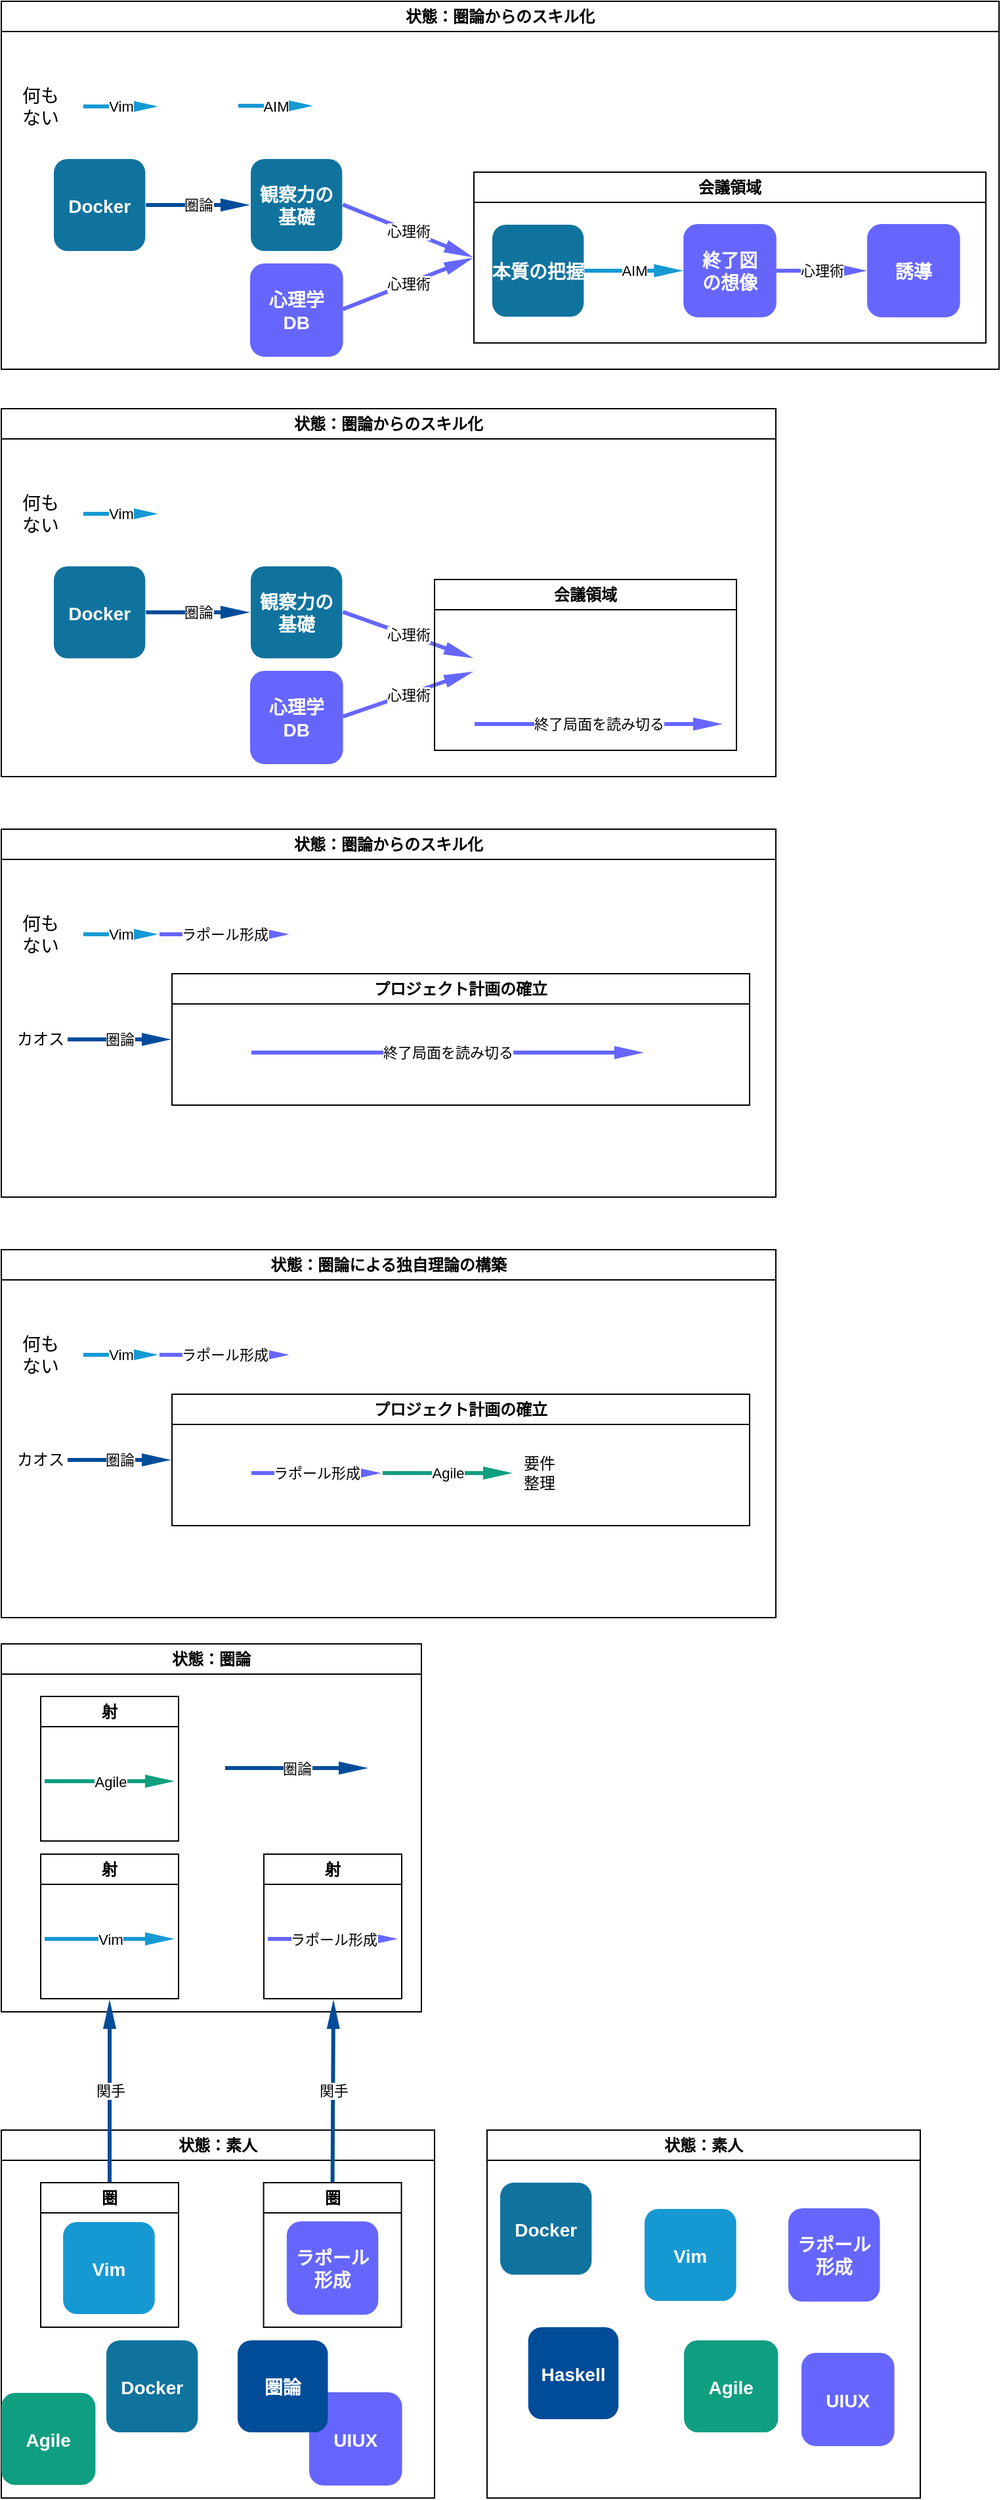 <mxfile version="24.0.7" type="github" pages="14">
  <diagram id="oRNN-zSzG9cJebJDm6hJ" name="arrow">
    <mxGraphModel dx="1194" dy="2953" grid="1" gridSize="10" guides="1" tooltips="1" connect="1" arrows="1" fold="1" page="1" pageScale="1" pageWidth="827" pageHeight="1169" math="0" shadow="0">
      <root>
        <mxCell id="0" />
        <mxCell id="1" parent="0" />
        <mxCell id="EtvrNQNIiaBIp_oZrtTh-1" value="状態：素人" style="swimlane;whiteSpace=wrap;html=1;" parent="1" vertex="1">
          <mxGeometry x="410" y="110" width="330" height="280" as="geometry" />
        </mxCell>
        <mxCell id="EtvrNQNIiaBIp_oZrtTh-2" value="Docker" style="rounded=1;fillColor=#10739E;strokeColor=none;shadow=0;gradientColor=none;fontStyle=1;fontColor=#FFFFFF;fontSize=14;" parent="EtvrNQNIiaBIp_oZrtTh-1" vertex="1">
          <mxGeometry x="10.0" y="40" width="69.68" height="70" as="geometry" />
        </mxCell>
        <mxCell id="EtvrNQNIiaBIp_oZrtTh-3" value="Vim" style="rounded=1;fillColor=#1699D3;strokeColor=none;shadow=0;gradientColor=none;fontStyle=1;fontColor=#FFFFFF;fontSize=14;" parent="EtvrNQNIiaBIp_oZrtTh-1" vertex="1">
          <mxGeometry x="120.0" y="60" width="69.79" height="70" as="geometry" />
        </mxCell>
        <mxCell id="EtvrNQNIiaBIp_oZrtTh-4" value="Haskell" style="rounded=1;fillColor=#004C99;strokeColor=none;shadow=0;gradientColor=none;fontStyle=1;fontColor=#FFFFFF;fontSize=14;" parent="EtvrNQNIiaBIp_oZrtTh-1" vertex="1">
          <mxGeometry x="31.36" y="150" width="68.75" height="70" as="geometry" />
        </mxCell>
        <mxCell id="EtvrNQNIiaBIp_oZrtTh-5" value="Agile" style="rounded=1;fillColor=#109e81;strokeColor=none;shadow=0;gradientColor=none;fontStyle=1;fontColor=#FFFFFF;fontSize=14;" parent="EtvrNQNIiaBIp_oZrtTh-1" vertex="1">
          <mxGeometry x="150" y="160" width="71.72" height="70" as="geometry" />
        </mxCell>
        <mxCell id="EtvrNQNIiaBIp_oZrtTh-6" value="UIUX" style="rounded=1;fillColor=#6666FF;strokeColor=#6666FF;shadow=0;gradientColor=none;fontStyle=1;fontColor=#FFFFFF;fontSize=14;" parent="EtvrNQNIiaBIp_oZrtTh-1" vertex="1">
          <mxGeometry x="240" y="170" width="69.79" height="70" as="geometry" />
        </mxCell>
        <mxCell id="EtvrNQNIiaBIp_oZrtTh-7" value="ラポール&#xa;形成" style="rounded=1;fillColor=#6666FF;strokeColor=#6666FF;shadow=0;gradientColor=none;fontStyle=1;fontColor=#FFFFFF;fontSize=14;" parent="EtvrNQNIiaBIp_oZrtTh-1" vertex="1">
          <mxGeometry x="230" y="60" width="68.75" height="70" as="geometry" />
        </mxCell>
        <mxCell id="EtvrNQNIiaBIp_oZrtTh-9" value="状態：素人" style="swimlane;whiteSpace=wrap;html=1;" parent="1" vertex="1">
          <mxGeometry x="40" y="110" width="330" height="280" as="geometry" />
        </mxCell>
        <mxCell id="EtvrNQNIiaBIp_oZrtTh-10" value="Docker" style="rounded=1;fillColor=#10739E;strokeColor=none;shadow=0;gradientColor=none;fontStyle=1;fontColor=#FFFFFF;fontSize=14;" parent="EtvrNQNIiaBIp_oZrtTh-9" vertex="1">
          <mxGeometry x="80.0" y="160" width="69.68" height="70" as="geometry" />
        </mxCell>
        <mxCell id="EtvrNQNIiaBIp_oZrtTh-13" value="圏" style="swimlane;whiteSpace=wrap;html=1;" parent="EtvrNQNIiaBIp_oZrtTh-9" vertex="1">
          <mxGeometry x="199.79" y="40" width="105" height="110" as="geometry" />
        </mxCell>
        <mxCell id="EtvrNQNIiaBIp_oZrtTh-14" value="ラポール&#xa;形成" style="rounded=1;fillColor=#6666FF;strokeColor=#6666FF;shadow=0;gradientColor=none;fontStyle=1;fontColor=#FFFFFF;fontSize=14;" parent="EtvrNQNIiaBIp_oZrtTh-13" vertex="1">
          <mxGeometry x="18.12" y="30" width="68.75" height="70" as="geometry" />
        </mxCell>
        <mxCell id="EtvrNQNIiaBIp_oZrtTh-15" value="圏" style="swimlane;whiteSpace=wrap;html=1;" parent="EtvrNQNIiaBIp_oZrtTh-9" vertex="1">
          <mxGeometry x="30" y="40" width="105" height="110" as="geometry" />
        </mxCell>
        <mxCell id="EtvrNQNIiaBIp_oZrtTh-16" value="Vim" style="rounded=1;fillColor=#1699D3;strokeColor=none;shadow=0;gradientColor=none;fontStyle=1;fontColor=#FFFFFF;fontSize=14;" parent="EtvrNQNIiaBIp_oZrtTh-15" vertex="1">
          <mxGeometry x="17.08" y="30" width="69.79" height="70" as="geometry" />
        </mxCell>
        <mxCell id="EtvrNQNIiaBIp_oZrtTh-17" value="UIUX" style="rounded=1;fillColor=#6666FF;strokeColor=#6666FF;shadow=0;gradientColor=none;fontStyle=1;fontColor=#FFFFFF;fontSize=14;" parent="EtvrNQNIiaBIp_oZrtTh-9" vertex="1">
          <mxGeometry x="235.0" y="200" width="69.79" height="70" as="geometry" />
        </mxCell>
        <mxCell id="EtvrNQNIiaBIp_oZrtTh-11" value="圏論" style="rounded=1;fillColor=#004C99;strokeColor=none;shadow=0;gradientColor=none;fontStyle=1;fontColor=#FFFFFF;fontSize=14;" parent="EtvrNQNIiaBIp_oZrtTh-9" vertex="1">
          <mxGeometry x="180" y="160" width="68.75" height="70" as="geometry" />
        </mxCell>
        <mxCell id="EtvrNQNIiaBIp_oZrtTh-12" value="Agile" style="rounded=1;fillColor=#109e81;strokeColor=none;shadow=0;gradientColor=none;fontStyle=1;fontColor=#FFFFFF;fontSize=14;" parent="EtvrNQNIiaBIp_oZrtTh-9" vertex="1">
          <mxGeometry y="200" width="71.72" height="70" as="geometry" />
        </mxCell>
        <mxCell id="EtvrNQNIiaBIp_oZrtTh-19" value="状態：圏論" style="swimlane;whiteSpace=wrap;html=1;" parent="1" vertex="1">
          <mxGeometry x="40" y="-260" width="320" height="280" as="geometry" />
        </mxCell>
        <mxCell id="EtvrNQNIiaBIp_oZrtTh-20" value="射" style="swimlane;whiteSpace=wrap;html=1;" parent="EtvrNQNIiaBIp_oZrtTh-19" vertex="1">
          <mxGeometry x="200" y="160" width="105" height="110" as="geometry" />
        </mxCell>
        <mxCell id="EtvrNQNIiaBIp_oZrtTh-21" value="" style="endArrow=classic;html=1;rounded=0;fillColor=#6666FF;shape=flexArrow;width=3;endSize=7.17;endWidth=6;strokeColor=none;" parent="EtvrNQNIiaBIp_oZrtTh-20" edge="1">
          <mxGeometry relative="1" as="geometry">
            <mxPoint x="2.5" y="64.5" as="sourcePoint" />
            <mxPoint x="102.5" y="64.5" as="targetPoint" />
          </mxGeometry>
        </mxCell>
        <mxCell id="EtvrNQNIiaBIp_oZrtTh-22" value="ラポール形成" style="edgeLabel;resizable=0;html=1;align=center;verticalAlign=middle;" parent="EtvrNQNIiaBIp_oZrtTh-21" connectable="0" vertex="1">
          <mxGeometry relative="1" as="geometry" />
        </mxCell>
        <mxCell id="EtvrNQNIiaBIp_oZrtTh-23" value="射" style="swimlane;whiteSpace=wrap;html=1;" parent="EtvrNQNIiaBIp_oZrtTh-19" vertex="1">
          <mxGeometry x="30" y="160" width="105" height="110" as="geometry" />
        </mxCell>
        <mxCell id="EtvrNQNIiaBIp_oZrtTh-24" value="" style="endArrow=classic;html=1;rounded=0;fillColor=#1699D3;shape=flexArrow;width=3;endSize=7.17;endWidth=6;strokeColor=none;" parent="EtvrNQNIiaBIp_oZrtTh-23" edge="1">
          <mxGeometry relative="1" as="geometry">
            <mxPoint x="2.5" y="64.5" as="sourcePoint" />
            <mxPoint x="102.5" y="64.5" as="targetPoint" />
          </mxGeometry>
        </mxCell>
        <mxCell id="EtvrNQNIiaBIp_oZrtTh-25" value="Vim" style="edgeLabel;resizable=0;html=1;align=center;verticalAlign=middle;" parent="EtvrNQNIiaBIp_oZrtTh-24" connectable="0" vertex="1">
          <mxGeometry relative="1" as="geometry" />
        </mxCell>
        <mxCell id="EtvrNQNIiaBIp_oZrtTh-28" value="射" style="swimlane;whiteSpace=wrap;html=1;" parent="EtvrNQNIiaBIp_oZrtTh-19" vertex="1">
          <mxGeometry x="30.0" y="40" width="105" height="110" as="geometry" />
        </mxCell>
        <mxCell id="EtvrNQNIiaBIp_oZrtTh-29" value="" style="endArrow=classic;html=1;rounded=0;fillColor=#109E81;shape=flexArrow;width=3;endSize=7.17;endWidth=6;strokeColor=none;" parent="EtvrNQNIiaBIp_oZrtTh-28" edge="1">
          <mxGeometry relative="1" as="geometry">
            <mxPoint x="2.5" y="64.5" as="sourcePoint" />
            <mxPoint x="102.5" y="64.5" as="targetPoint" />
          </mxGeometry>
        </mxCell>
        <mxCell id="EtvrNQNIiaBIp_oZrtTh-30" value="Agile" style="edgeLabel;resizable=0;html=1;align=center;verticalAlign=middle;" parent="EtvrNQNIiaBIp_oZrtTh-29" connectable="0" vertex="1">
          <mxGeometry relative="1" as="geometry" />
        </mxCell>
        <mxCell id="EtvrNQNIiaBIp_oZrtTh-26" value="" style="endArrow=classic;html=1;rounded=0;fillColor=#004C99;shape=flexArrow;width=3;endSize=7.17;endWidth=6;strokeColor=none;exitX=1;exitY=0.5;exitDx=0;exitDy=0;entryX=0;entryY=0.5;entryDx=0;entryDy=0;" parent="EtvrNQNIiaBIp_oZrtTh-19" edge="1">
          <mxGeometry relative="1" as="geometry">
            <mxPoint x="170" y="94.5" as="sourcePoint" />
            <mxPoint x="280" y="94.5" as="targetPoint" />
          </mxGeometry>
        </mxCell>
        <mxCell id="EtvrNQNIiaBIp_oZrtTh-27" value="圏論" style="edgeLabel;resizable=0;html=1;align=center;verticalAlign=middle;" parent="EtvrNQNIiaBIp_oZrtTh-26" connectable="0" vertex="1">
          <mxGeometry relative="1" as="geometry" />
        </mxCell>
        <mxCell id="EtvrNQNIiaBIp_oZrtTh-31" value="" style="endArrow=classic;html=1;rounded=0;fillColor=#004C99;shape=flexArrow;width=3;endSize=7.17;endWidth=6;strokeColor=none;exitX=0.5;exitY=0;exitDx=0;exitDy=0;" parent="1" source="EtvrNQNIiaBIp_oZrtTh-13" edge="1">
          <mxGeometry relative="1" as="geometry">
            <mxPoint x="293" y="150" as="sourcePoint" />
            <mxPoint x="293" y="10" as="targetPoint" />
          </mxGeometry>
        </mxCell>
        <mxCell id="EtvrNQNIiaBIp_oZrtTh-32" value="関手" style="edgeLabel;resizable=0;html=1;align=center;verticalAlign=middle;" parent="EtvrNQNIiaBIp_oZrtTh-31" connectable="0" vertex="1">
          <mxGeometry relative="1" as="geometry" />
        </mxCell>
        <mxCell id="EtvrNQNIiaBIp_oZrtTh-33" value="" style="endArrow=classic;html=1;rounded=0;fillColor=#004C99;shape=flexArrow;width=3;endSize=7.17;endWidth=6;strokeColor=none;exitX=0.5;exitY=0;exitDx=0;exitDy=0;" parent="1" source="EtvrNQNIiaBIp_oZrtTh-15" target="EtvrNQNIiaBIp_oZrtTh-23" edge="1">
          <mxGeometry relative="1" as="geometry">
            <mxPoint x="740" y="54.47" as="sourcePoint" />
            <mxPoint x="830" y="50" as="targetPoint" />
          </mxGeometry>
        </mxCell>
        <mxCell id="EtvrNQNIiaBIp_oZrtTh-34" value="関手" style="edgeLabel;resizable=0;html=1;align=center;verticalAlign=middle;" parent="EtvrNQNIiaBIp_oZrtTh-33" connectable="0" vertex="1">
          <mxGeometry relative="1" as="geometry" />
        </mxCell>
        <mxCell id="EtvrNQNIiaBIp_oZrtTh-35" value="状態：圏論による独自理論の構築" style="swimlane;whiteSpace=wrap;html=1;" parent="1" vertex="1">
          <mxGeometry x="40" y="-560" width="590" height="280" as="geometry" />
        </mxCell>
        <mxCell id="EtvrNQNIiaBIp_oZrtTh-36" value="" style="endArrow=classic;html=1;rounded=0;fillColor=#004C99;shape=flexArrow;width=3;endSize=7.17;endWidth=6;strokeColor=none;exitX=1;exitY=0.5;exitDx=0;exitDy=0;entryX=0;entryY=0.5;entryDx=0;entryDy=0;" parent="EtvrNQNIiaBIp_oZrtTh-35" source="EtvrNQNIiaBIp_oZrtTh-43" target="EtvrNQNIiaBIp_oZrtTh-44" edge="1">
          <mxGeometry relative="1" as="geometry">
            <mxPoint x="68.0" y="159.58" as="sourcePoint" />
            <mxPoint x="130" y="160" as="targetPoint" />
          </mxGeometry>
        </mxCell>
        <mxCell id="EtvrNQNIiaBIp_oZrtTh-37" value="圏論" style="edgeLabel;resizable=0;html=1;align=center;verticalAlign=middle;" parent="EtvrNQNIiaBIp_oZrtTh-36" connectable="0" vertex="1">
          <mxGeometry relative="1" as="geometry" />
        </mxCell>
        <mxCell id="EtvrNQNIiaBIp_oZrtTh-38" value="" style="endArrow=classic;html=1;rounded=0;fillColor=#1699D3;shape=flexArrow;width=3;endSize=7.17;endWidth=6;strokeColor=none;exitX=1;exitY=0.5;exitDx=0;exitDy=0;" parent="EtvrNQNIiaBIp_oZrtTh-35" edge="1">
          <mxGeometry relative="1" as="geometry">
            <mxPoint x="62.0" y="80" as="sourcePoint" />
            <mxPoint x="120" y="80" as="targetPoint" />
          </mxGeometry>
        </mxCell>
        <mxCell id="EtvrNQNIiaBIp_oZrtTh-39" value="Vim" style="edgeLabel;resizable=0;html=1;align=center;verticalAlign=middle;" parent="EtvrNQNIiaBIp_oZrtTh-38" connectable="0" vertex="1">
          <mxGeometry relative="1" as="geometry" />
        </mxCell>
        <mxCell id="EtvrNQNIiaBIp_oZrtTh-40" value="" style="endArrow=classic;html=1;rounded=0;fillColor=#6666FF;shape=flexArrow;width=3;endSize=7.17;endWidth=6;strokeColor=none;" parent="EtvrNQNIiaBIp_oZrtTh-35" edge="1">
          <mxGeometry relative="1" as="geometry">
            <mxPoint x="120" y="80" as="sourcePoint" />
            <mxPoint x="220" y="80" as="targetPoint" />
          </mxGeometry>
        </mxCell>
        <mxCell id="EtvrNQNIiaBIp_oZrtTh-41" value="ラポール形成" style="edgeLabel;resizable=0;html=1;align=center;verticalAlign=middle;" parent="EtvrNQNIiaBIp_oZrtTh-40" connectable="0" vertex="1">
          <mxGeometry relative="1" as="geometry" />
        </mxCell>
        <mxCell id="EtvrNQNIiaBIp_oZrtTh-42" value="&lt;font style=&quot;font-size: 14px;&quot;&gt;何もない&lt;br&gt;&lt;/font&gt;" style="text;html=1;strokeColor=none;fillColor=none;align=center;verticalAlign=middle;whiteSpace=wrap;rounded=0;" parent="EtvrNQNIiaBIp_oZrtTh-35" vertex="1">
          <mxGeometry x="10" y="60" width="40" height="40" as="geometry" />
        </mxCell>
        <mxCell id="EtvrNQNIiaBIp_oZrtTh-43" value="&lt;font style=&quot;&quot;&gt;&lt;font style=&quot;font-size: 12px;&quot;&gt;カオス&lt;/font&gt;&lt;br&gt;&lt;/font&gt;" style="text;html=1;strokeColor=none;fillColor=none;align=center;verticalAlign=middle;whiteSpace=wrap;rounded=0;" parent="EtvrNQNIiaBIp_oZrtTh-35" vertex="1">
          <mxGeometry x="10" y="140" width="40" height="40" as="geometry" />
        </mxCell>
        <mxCell id="EtvrNQNIiaBIp_oZrtTh-44" value="プロジェクト計画の確立" style="swimlane;whiteSpace=wrap;html=1;" parent="EtvrNQNIiaBIp_oZrtTh-35" vertex="1">
          <mxGeometry x="130" y="110" width="440" height="100" as="geometry" />
        </mxCell>
        <mxCell id="EtvrNQNIiaBIp_oZrtTh-45" value="" style="endArrow=classic;html=1;rounded=0;fillColor=#6666FF;shape=flexArrow;width=3;endSize=7.17;endWidth=6;strokeColor=none;" parent="EtvrNQNIiaBIp_oZrtTh-44" edge="1">
          <mxGeometry relative="1" as="geometry">
            <mxPoint x="60" y="60" as="sourcePoint" />
            <mxPoint x="160" y="60" as="targetPoint" />
          </mxGeometry>
        </mxCell>
        <mxCell id="EtvrNQNIiaBIp_oZrtTh-46" value="ラポール形成" style="edgeLabel;resizable=0;html=1;align=center;verticalAlign=middle;" parent="EtvrNQNIiaBIp_oZrtTh-45" connectable="0" vertex="1">
          <mxGeometry relative="1" as="geometry" />
        </mxCell>
        <mxCell id="EtvrNQNIiaBIp_oZrtTh-47" value="" style="endArrow=classic;html=1;rounded=0;fillColor=#109E81;shape=flexArrow;width=3;endSize=7.17;endWidth=6;strokeColor=none;" parent="EtvrNQNIiaBIp_oZrtTh-44" edge="1">
          <mxGeometry relative="1" as="geometry">
            <mxPoint x="160" y="60" as="sourcePoint" />
            <mxPoint x="260" y="60" as="targetPoint" />
          </mxGeometry>
        </mxCell>
        <mxCell id="EtvrNQNIiaBIp_oZrtTh-48" value="Agile" style="edgeLabel;resizable=0;html=1;align=center;verticalAlign=middle;" parent="EtvrNQNIiaBIp_oZrtTh-47" connectable="0" vertex="1">
          <mxGeometry relative="1" as="geometry" />
        </mxCell>
        <mxCell id="EtvrNQNIiaBIp_oZrtTh-49" value="&lt;font style=&quot;&quot;&gt;&lt;font style=&quot;font-size: 12px;&quot;&gt;要件&lt;br&gt;&lt;/font&gt;整理&lt;br&gt;&lt;/font&gt;" style="text;html=1;strokeColor=none;fillColor=none;align=center;verticalAlign=middle;whiteSpace=wrap;rounded=0;" parent="EtvrNQNIiaBIp_oZrtTh-44" vertex="1">
          <mxGeometry x="260" y="40" width="40" height="40" as="geometry" />
        </mxCell>
        <mxCell id="4WUHIGS_B5dh8i_6RRQe-1" value="状態：圏論からのスキル化" style="swimlane;whiteSpace=wrap;html=1;" parent="1" vertex="1">
          <mxGeometry x="40" y="-880" width="590" height="280" as="geometry" />
        </mxCell>
        <mxCell id="4WUHIGS_B5dh8i_6RRQe-2" value="" style="endArrow=classic;html=1;rounded=0;fillColor=#004C99;shape=flexArrow;width=3;endSize=7.17;endWidth=6;strokeColor=none;exitX=1;exitY=0.5;exitDx=0;exitDy=0;entryX=0;entryY=0.5;entryDx=0;entryDy=0;" parent="4WUHIGS_B5dh8i_6RRQe-1" source="4WUHIGS_B5dh8i_6RRQe-9" target="4WUHIGS_B5dh8i_6RRQe-10" edge="1">
          <mxGeometry relative="1" as="geometry">
            <mxPoint x="68.0" y="159.58" as="sourcePoint" />
            <mxPoint x="130" y="160" as="targetPoint" />
          </mxGeometry>
        </mxCell>
        <mxCell id="4WUHIGS_B5dh8i_6RRQe-3" value="圏論" style="edgeLabel;resizable=0;html=1;align=center;verticalAlign=middle;" parent="4WUHIGS_B5dh8i_6RRQe-2" connectable="0" vertex="1">
          <mxGeometry relative="1" as="geometry" />
        </mxCell>
        <mxCell id="4WUHIGS_B5dh8i_6RRQe-4" value="" style="endArrow=classic;html=1;rounded=0;fillColor=#1699D3;shape=flexArrow;width=3;endSize=7.17;endWidth=6;strokeColor=none;exitX=1;exitY=0.5;exitDx=0;exitDy=0;" parent="4WUHIGS_B5dh8i_6RRQe-1" edge="1">
          <mxGeometry relative="1" as="geometry">
            <mxPoint x="62.0" y="80" as="sourcePoint" />
            <mxPoint x="120" y="80" as="targetPoint" />
          </mxGeometry>
        </mxCell>
        <mxCell id="4WUHIGS_B5dh8i_6RRQe-5" value="Vim" style="edgeLabel;resizable=0;html=1;align=center;verticalAlign=middle;" parent="4WUHIGS_B5dh8i_6RRQe-4" connectable="0" vertex="1">
          <mxGeometry relative="1" as="geometry" />
        </mxCell>
        <mxCell id="4WUHIGS_B5dh8i_6RRQe-6" value="" style="endArrow=classic;html=1;rounded=0;fillColor=#6666FF;shape=flexArrow;width=3;endSize=7.17;endWidth=6;strokeColor=none;" parent="4WUHIGS_B5dh8i_6RRQe-1" edge="1">
          <mxGeometry relative="1" as="geometry">
            <mxPoint x="120" y="80" as="sourcePoint" />
            <mxPoint x="220" y="80" as="targetPoint" />
          </mxGeometry>
        </mxCell>
        <mxCell id="4WUHIGS_B5dh8i_6RRQe-7" value="ラポール形成" style="edgeLabel;resizable=0;html=1;align=center;verticalAlign=middle;" parent="4WUHIGS_B5dh8i_6RRQe-6" connectable="0" vertex="1">
          <mxGeometry relative="1" as="geometry" />
        </mxCell>
        <mxCell id="4WUHIGS_B5dh8i_6RRQe-8" value="&lt;font style=&quot;font-size: 14px;&quot;&gt;何もない&lt;br&gt;&lt;/font&gt;" style="text;html=1;strokeColor=none;fillColor=none;align=center;verticalAlign=middle;whiteSpace=wrap;rounded=0;" parent="4WUHIGS_B5dh8i_6RRQe-1" vertex="1">
          <mxGeometry x="10" y="60" width="40" height="40" as="geometry" />
        </mxCell>
        <mxCell id="4WUHIGS_B5dh8i_6RRQe-9" value="&lt;font style=&quot;&quot;&gt;&lt;font style=&quot;font-size: 12px;&quot;&gt;カオス&lt;/font&gt;&lt;br&gt;&lt;/font&gt;" style="text;html=1;strokeColor=none;fillColor=none;align=center;verticalAlign=middle;whiteSpace=wrap;rounded=0;" parent="4WUHIGS_B5dh8i_6RRQe-1" vertex="1">
          <mxGeometry x="10" y="140" width="40" height="40" as="geometry" />
        </mxCell>
        <mxCell id="4WUHIGS_B5dh8i_6RRQe-10" value="プロジェクト計画の確立" style="swimlane;whiteSpace=wrap;html=1;" parent="4WUHIGS_B5dh8i_6RRQe-1" vertex="1">
          <mxGeometry x="130" y="110" width="440" height="100" as="geometry" />
        </mxCell>
        <mxCell id="4WUHIGS_B5dh8i_6RRQe-11" value="" style="endArrow=classic;html=1;rounded=0;fillColor=#6666FF;shape=flexArrow;width=3;endSize=7.17;endWidth=6;strokeColor=none;" parent="4WUHIGS_B5dh8i_6RRQe-10" edge="1">
          <mxGeometry relative="1" as="geometry">
            <mxPoint x="60" y="60" as="sourcePoint" />
            <mxPoint x="360" y="60" as="targetPoint" />
          </mxGeometry>
        </mxCell>
        <mxCell id="4WUHIGS_B5dh8i_6RRQe-12" value="終了局面を読み切る" style="edgeLabel;resizable=0;html=1;align=center;verticalAlign=middle;" parent="4WUHIGS_B5dh8i_6RRQe-11" connectable="0" vertex="1">
          <mxGeometry relative="1" as="geometry" />
        </mxCell>
        <mxCell id="MkggtV5wi_TIvpfta4GQ-1" value="状態：圏論からのスキル化" style="swimlane;whiteSpace=wrap;html=1;" parent="1" vertex="1">
          <mxGeometry x="40" y="-1200" width="590" height="280" as="geometry" />
        </mxCell>
        <mxCell id="MkggtV5wi_TIvpfta4GQ-4" value="" style="endArrow=classic;html=1;rounded=0;fillColor=#1699D3;shape=flexArrow;width=3;endSize=7.17;endWidth=6;strokeColor=none;exitX=1;exitY=0.5;exitDx=0;exitDy=0;" parent="MkggtV5wi_TIvpfta4GQ-1" edge="1">
          <mxGeometry relative="1" as="geometry">
            <mxPoint x="62.0" y="80" as="sourcePoint" />
            <mxPoint x="120" y="80" as="targetPoint" />
          </mxGeometry>
        </mxCell>
        <mxCell id="MkggtV5wi_TIvpfta4GQ-5" value="Vim" style="edgeLabel;resizable=0;html=1;align=center;verticalAlign=middle;" parent="MkggtV5wi_TIvpfta4GQ-4" connectable="0" vertex="1">
          <mxGeometry relative="1" as="geometry" />
        </mxCell>
        <mxCell id="MkggtV5wi_TIvpfta4GQ-6" value="" style="endArrow=classic;html=1;rounded=0;fillColor=#6666FF;shape=flexArrow;width=3;endSize=7.17;endWidth=6;strokeColor=none;" parent="MkggtV5wi_TIvpfta4GQ-1" edge="1">
          <mxGeometry relative="1" as="geometry">
            <mxPoint x="259.68" y="154.5" as="sourcePoint" />
            <mxPoint x="360" y="190" as="targetPoint" />
          </mxGeometry>
        </mxCell>
        <mxCell id="MkggtV5wi_TIvpfta4GQ-7" value="心理術" style="edgeLabel;resizable=0;html=1;align=center;verticalAlign=middle;" parent="MkggtV5wi_TIvpfta4GQ-6" connectable="0" vertex="1">
          <mxGeometry relative="1" as="geometry" />
        </mxCell>
        <mxCell id="MkggtV5wi_TIvpfta4GQ-8" value="&lt;font style=&quot;font-size: 14px;&quot;&gt;何もない&lt;br&gt;&lt;/font&gt;" style="text;html=1;strokeColor=none;fillColor=none;align=center;verticalAlign=middle;whiteSpace=wrap;rounded=0;" parent="MkggtV5wi_TIvpfta4GQ-1" vertex="1">
          <mxGeometry x="10" y="60" width="40" height="40" as="geometry" />
        </mxCell>
        <mxCell id="dy35aeAQ4Ue6G7NFQhnv-1" value="Docker" style="rounded=1;fillColor=#10739E;strokeColor=none;shadow=0;gradientColor=none;fontStyle=1;fontColor=#FFFFFF;fontSize=14;" parent="MkggtV5wi_TIvpfta4GQ-1" vertex="1">
          <mxGeometry x="40.0" y="120" width="69.68" height="70" as="geometry" />
        </mxCell>
        <mxCell id="dy35aeAQ4Ue6G7NFQhnv-2" value="" style="endArrow=classic;html=1;rounded=0;fillColor=#004C99;shape=flexArrow;width=3;endSize=7.17;endWidth=6;strokeColor=none;exitX=1;exitY=0.5;exitDx=0;exitDy=0;entryX=0;entryY=0.5;entryDx=0;entryDy=0;" parent="MkggtV5wi_TIvpfta4GQ-1" source="dy35aeAQ4Ue6G7NFQhnv-1" target="dy35aeAQ4Ue6G7NFQhnv-4" edge="1">
          <mxGeometry relative="1" as="geometry">
            <mxPoint x="109.68" y="154.5" as="sourcePoint" />
            <mxPoint x="189.68" y="154.5" as="targetPoint" />
          </mxGeometry>
        </mxCell>
        <mxCell id="dy35aeAQ4Ue6G7NFQhnv-3" value="圏論" style="edgeLabel;resizable=0;html=1;align=center;verticalAlign=middle;" parent="dy35aeAQ4Ue6G7NFQhnv-2" connectable="0" vertex="1">
          <mxGeometry relative="1" as="geometry" />
        </mxCell>
        <mxCell id="dy35aeAQ4Ue6G7NFQhnv-4" value="観察力の&#xa;基礎" style="rounded=1;fillColor=#10739E;strokeColor=none;shadow=0;gradientColor=none;fontStyle=1;fontColor=#FFFFFF;fontSize=14;" parent="MkggtV5wi_TIvpfta4GQ-1" vertex="1">
          <mxGeometry x="190.0" y="120" width="69.68" height="70" as="geometry" />
        </mxCell>
        <mxCell id="Grk3ASspi7itF8LlZDWV-1" value="心理学&#xa;DB" style="rounded=1;fillColor=#6666FF;strokeColor=#6666FF;shadow=0;gradientColor=none;fontStyle=1;fontColor=#FFFFFF;fontSize=14;" parent="MkggtV5wi_TIvpfta4GQ-1" vertex="1">
          <mxGeometry x="190.0" y="200" width="69.79" height="70" as="geometry" />
        </mxCell>
        <mxCell id="Grk3ASspi7itF8LlZDWV-2" value="" style="endArrow=classic;html=1;rounded=0;fillColor=#6666FF;shape=flexArrow;width=3;endSize=7.17;endWidth=6;strokeColor=none;" parent="MkggtV5wi_TIvpfta4GQ-1" edge="1">
          <mxGeometry relative="1" as="geometry">
            <mxPoint x="259.68" y="234.5" as="sourcePoint" />
            <mxPoint x="360" y="200" as="targetPoint" />
          </mxGeometry>
        </mxCell>
        <mxCell id="Grk3ASspi7itF8LlZDWV-3" value="心理術" style="edgeLabel;resizable=0;html=1;align=center;verticalAlign=middle;" parent="Grk3ASspi7itF8LlZDWV-2" connectable="0" vertex="1">
          <mxGeometry relative="1" as="geometry" />
        </mxCell>
        <mxCell id="Grk3ASspi7itF8LlZDWV-4" value="会議領域" style="swimlane;whiteSpace=wrap;html=1;" parent="MkggtV5wi_TIvpfta4GQ-1" vertex="1">
          <mxGeometry x="330" y="130" width="230" height="130" as="geometry" />
        </mxCell>
        <mxCell id="Grk3ASspi7itF8LlZDWV-7" value="" style="endArrow=classic;html=1;rounded=0;fillColor=#6666FF;shape=flexArrow;width=3;endSize=7.17;endWidth=6;strokeColor=none;" parent="1" edge="1">
          <mxGeometry relative="1" as="geometry">
            <mxPoint x="400" y="-960" as="sourcePoint" />
            <mxPoint x="590" y="-960" as="targetPoint" />
          </mxGeometry>
        </mxCell>
        <mxCell id="Grk3ASspi7itF8LlZDWV-8" value="終了局面を読み切る" style="edgeLabel;resizable=0;html=1;align=center;verticalAlign=middle;" parent="Grk3ASspi7itF8LlZDWV-7" connectable="0" vertex="1">
          <mxGeometry relative="1" as="geometry" />
        </mxCell>
        <mxCell id="Grk3ASspi7itF8LlZDWV-9" value="状態：圏論からのスキル化" style="swimlane;whiteSpace=wrap;html=1;" parent="1" vertex="1">
          <mxGeometry x="40" y="-1510" width="760" height="280" as="geometry" />
        </mxCell>
        <mxCell id="Grk3ASspi7itF8LlZDWV-10" value="" style="endArrow=classic;html=1;rounded=0;fillColor=#1699D3;shape=flexArrow;width=3;endSize=7.17;endWidth=6;strokeColor=none;exitX=1;exitY=0.5;exitDx=0;exitDy=0;" parent="Grk3ASspi7itF8LlZDWV-9" edge="1">
          <mxGeometry relative="1" as="geometry">
            <mxPoint x="62.0" y="80" as="sourcePoint" />
            <mxPoint x="120" y="80" as="targetPoint" />
          </mxGeometry>
        </mxCell>
        <mxCell id="Grk3ASspi7itF8LlZDWV-11" value="Vim" style="edgeLabel;resizable=0;html=1;align=center;verticalAlign=middle;" parent="Grk3ASspi7itF8LlZDWV-10" connectable="0" vertex="1">
          <mxGeometry relative="1" as="geometry" />
        </mxCell>
        <mxCell id="Grk3ASspi7itF8LlZDWV-12" value="" style="endArrow=classic;html=1;rounded=0;fillColor=#6666FF;shape=flexArrow;width=3;endSize=7.17;endWidth=6;strokeColor=none;entryX=0;entryY=0.5;entryDx=0;entryDy=0;" parent="Grk3ASspi7itF8LlZDWV-9" target="Grk3ASspi7itF8LlZDWV-22" edge="1">
          <mxGeometry relative="1" as="geometry">
            <mxPoint x="259.68" y="154.5" as="sourcePoint" />
            <mxPoint x="360" y="190" as="targetPoint" />
          </mxGeometry>
        </mxCell>
        <mxCell id="Grk3ASspi7itF8LlZDWV-13" value="心理術" style="edgeLabel;resizable=0;html=1;align=center;verticalAlign=middle;" parent="Grk3ASspi7itF8LlZDWV-12" connectable="0" vertex="1">
          <mxGeometry relative="1" as="geometry" />
        </mxCell>
        <mxCell id="Grk3ASspi7itF8LlZDWV-14" value="&lt;font style=&quot;font-size: 14px;&quot;&gt;何もない&lt;br&gt;&lt;/font&gt;" style="text;html=1;strokeColor=none;fillColor=none;align=center;verticalAlign=middle;whiteSpace=wrap;rounded=0;" parent="Grk3ASspi7itF8LlZDWV-9" vertex="1">
          <mxGeometry x="10" y="60" width="40" height="40" as="geometry" />
        </mxCell>
        <mxCell id="Grk3ASspi7itF8LlZDWV-15" value="Docker" style="rounded=1;fillColor=#10739E;strokeColor=none;shadow=0;gradientColor=none;fontStyle=1;fontColor=#FFFFFF;fontSize=14;" parent="Grk3ASspi7itF8LlZDWV-9" vertex="1">
          <mxGeometry x="40.0" y="120" width="69.68" height="70" as="geometry" />
        </mxCell>
        <mxCell id="Grk3ASspi7itF8LlZDWV-16" value="" style="endArrow=classic;html=1;rounded=0;fillColor=#004C99;shape=flexArrow;width=3;endSize=7.17;endWidth=6;strokeColor=none;exitX=1;exitY=0.5;exitDx=0;exitDy=0;entryX=0;entryY=0.5;entryDx=0;entryDy=0;" parent="Grk3ASspi7itF8LlZDWV-9" source="Grk3ASspi7itF8LlZDWV-15" target="Grk3ASspi7itF8LlZDWV-18" edge="1">
          <mxGeometry relative="1" as="geometry">
            <mxPoint x="109.68" y="154.5" as="sourcePoint" />
            <mxPoint x="189.68" y="154.5" as="targetPoint" />
          </mxGeometry>
        </mxCell>
        <mxCell id="Grk3ASspi7itF8LlZDWV-17" value="圏論" style="edgeLabel;resizable=0;html=1;align=center;verticalAlign=middle;" parent="Grk3ASspi7itF8LlZDWV-16" connectable="0" vertex="1">
          <mxGeometry relative="1" as="geometry" />
        </mxCell>
        <mxCell id="Grk3ASspi7itF8LlZDWV-18" value="観察力の&#xa;基礎" style="rounded=1;fillColor=#10739E;strokeColor=none;shadow=0;gradientColor=none;fontStyle=1;fontColor=#FFFFFF;fontSize=14;" parent="Grk3ASspi7itF8LlZDWV-9" vertex="1">
          <mxGeometry x="190.0" y="120" width="69.68" height="70" as="geometry" />
        </mxCell>
        <mxCell id="Grk3ASspi7itF8LlZDWV-19" value="心理学&#xa;DB" style="rounded=1;fillColor=#6666FF;strokeColor=#6666FF;shadow=0;gradientColor=none;fontStyle=1;fontColor=#FFFFFF;fontSize=14;" parent="Grk3ASspi7itF8LlZDWV-9" vertex="1">
          <mxGeometry x="190.0" y="200" width="69.79" height="70" as="geometry" />
        </mxCell>
        <mxCell id="Grk3ASspi7itF8LlZDWV-20" value="" style="endArrow=classic;html=1;rounded=0;fillColor=#6666FF;shape=flexArrow;width=3;endSize=7.17;endWidth=6;strokeColor=none;entryX=0;entryY=0.5;entryDx=0;entryDy=0;" parent="Grk3ASspi7itF8LlZDWV-9" target="Grk3ASspi7itF8LlZDWV-22" edge="1">
          <mxGeometry relative="1" as="geometry">
            <mxPoint x="259.68" y="234.5" as="sourcePoint" />
            <mxPoint x="360" y="200" as="targetPoint" />
          </mxGeometry>
        </mxCell>
        <mxCell id="Grk3ASspi7itF8LlZDWV-21" value="心理術" style="edgeLabel;resizable=0;html=1;align=center;verticalAlign=middle;" parent="Grk3ASspi7itF8LlZDWV-20" connectable="0" vertex="1">
          <mxGeometry relative="1" as="geometry" />
        </mxCell>
        <mxCell id="Grk3ASspi7itF8LlZDWV-22" value="会議領域" style="swimlane;whiteSpace=wrap;html=1;" parent="Grk3ASspi7itF8LlZDWV-9" vertex="1">
          <mxGeometry x="360" y="130" width="390" height="130" as="geometry" />
        </mxCell>
        <mxCell id="4OIpWaBSAvoMjhRQVzah-2" value="本質の把握" style="rounded=1;fillColor=#10739E;strokeColor=none;shadow=0;gradientColor=none;fontStyle=1;fontColor=#FFFFFF;fontSize=14;" parent="Grk3ASspi7itF8LlZDWV-22" vertex="1">
          <mxGeometry x="14.0" y="40" width="69.68" height="70" as="geometry" />
        </mxCell>
        <mxCell id="4OIpWaBSAvoMjhRQVzah-3" value="誘導" style="rounded=1;fillColor=#6666FF;strokeColor=#6666FF;shadow=0;gradientColor=none;fontStyle=1;fontColor=#FFFFFF;fontSize=14;" parent="Grk3ASspi7itF8LlZDWV-22" vertex="1">
          <mxGeometry x="300" y="40" width="69.79" height="70" as="geometry" />
        </mxCell>
        <mxCell id="4OIpWaBSAvoMjhRQVzah-7" value="" style="endArrow=classic;html=1;rounded=0;fillColor=#1699D3;shape=flexArrow;width=3;endSize=7.17;endWidth=6;strokeColor=none;exitX=1;exitY=0.5;exitDx=0;exitDy=0;entryX=0;entryY=0.5;entryDx=0;entryDy=0;" parent="Grk3ASspi7itF8LlZDWV-22" source="4OIpWaBSAvoMjhRQVzah-2" target="4OIpWaBSAvoMjhRQVzah-9" edge="1">
          <mxGeometry relative="1" as="geometry">
            <mxPoint x="110.0" y="74.5" as="sourcePoint" />
            <mxPoint x="168" y="74.5" as="targetPoint" />
          </mxGeometry>
        </mxCell>
        <mxCell id="4OIpWaBSAvoMjhRQVzah-8" value="AIM" style="edgeLabel;resizable=0;html=1;align=center;verticalAlign=middle;" parent="4OIpWaBSAvoMjhRQVzah-7" connectable="0" vertex="1">
          <mxGeometry relative="1" as="geometry" />
        </mxCell>
        <mxCell id="4OIpWaBSAvoMjhRQVzah-9" value="終了図&#xa;の想像" style="rounded=1;fillColor=#6666FF;strokeColor=#6666FF;shadow=0;gradientColor=none;fontStyle=1;fontColor=#FFFFFF;fontSize=14;" parent="Grk3ASspi7itF8LlZDWV-22" vertex="1">
          <mxGeometry x="160.11" y="40" width="69.79" height="70" as="geometry" />
        </mxCell>
        <mxCell id="4OIpWaBSAvoMjhRQVzah-10" value="" style="endArrow=classic;html=1;rounded=0;fillColor=#6666FF;shape=flexArrow;width=3;endSize=7.17;endWidth=6;strokeColor=none;entryX=0;entryY=0.5;entryDx=0;entryDy=0;exitX=1;exitY=0.5;exitDx=0;exitDy=0;" parent="Grk3ASspi7itF8LlZDWV-22" source="4OIpWaBSAvoMjhRQVzah-9" target="4OIpWaBSAvoMjhRQVzah-3" edge="1">
          <mxGeometry relative="1" as="geometry">
            <mxPoint x="-90.32" y="114.5" as="sourcePoint" />
            <mxPoint x="10" y="75" as="targetPoint" />
          </mxGeometry>
        </mxCell>
        <mxCell id="4OIpWaBSAvoMjhRQVzah-11" value="心理術" style="edgeLabel;resizable=0;html=1;align=center;verticalAlign=middle;" parent="4OIpWaBSAvoMjhRQVzah-10" connectable="0" vertex="1">
          <mxGeometry relative="1" as="geometry" />
        </mxCell>
        <mxCell id="4OIpWaBSAvoMjhRQVzah-4" value="" style="endArrow=classic;html=1;rounded=0;fillColor=#1699D3;shape=flexArrow;width=3;endSize=7.17;endWidth=6;strokeColor=none;exitX=1;exitY=0.5;exitDx=0;exitDy=0;" parent="Grk3ASspi7itF8LlZDWV-9" edge="1">
          <mxGeometry relative="1" as="geometry">
            <mxPoint x="180.0" y="79.5" as="sourcePoint" />
            <mxPoint x="238" y="79.5" as="targetPoint" />
          </mxGeometry>
        </mxCell>
        <mxCell id="4OIpWaBSAvoMjhRQVzah-5" value="AIM" style="edgeLabel;resizable=0;html=1;align=center;verticalAlign=middle;" parent="4OIpWaBSAvoMjhRQVzah-4" connectable="0" vertex="1">
          <mxGeometry relative="1" as="geometry" />
        </mxCell>
      </root>
    </mxGraphModel>
  </diagram>
  <diagram name="2024year" id="uiUMKeZ0txUB_UNjZnf_">
    <mxGraphModel dx="1194" dy="615" grid="1" gridSize="10" guides="1" tooltips="1" connect="1" arrows="1" fold="1" page="1" pageScale="1" pageWidth="827" pageHeight="1169" math="0" shadow="0">
      <root>
        <mxCell id="Bh7SMV7lsvvrdX1vqtc6-0" />
        <mxCell id="Bh7SMV7lsvvrdX1vqtc6-1" parent="Bh7SMV7lsvvrdX1vqtc6-0" />
        <mxCell id="Bh7SMV7lsvvrdX1vqtc6-5" value="1月" style="html=1;shadow=0;dashed=0;align=center;verticalAlign=middle;shape=mxgraph.arrows2.arrow;dy=0;dx=10;notch=10;" parent="Bh7SMV7lsvvrdX1vqtc6-1" vertex="1">
          <mxGeometry x="914.11" y="120" width="331" height="70" as="geometry" />
        </mxCell>
        <mxCell id="Bh7SMV7lsvvrdX1vqtc6-13" value="2月" style="html=1;shadow=0;dashed=0;align=center;verticalAlign=middle;shape=mxgraph.arrows2.arrow;dy=0;dx=10;notch=10;" parent="Bh7SMV7lsvvrdX1vqtc6-1" vertex="1">
          <mxGeometry x="1234.11" y="120" width="331" height="70" as="geometry" />
        </mxCell>
        <mxCell id="Bh7SMV7lsvvrdX1vqtc6-14" value="3月" style="html=1;shadow=0;dashed=0;align=center;verticalAlign=middle;shape=mxgraph.arrows2.arrow;dy=0;dx=10;notch=10;" parent="Bh7SMV7lsvvrdX1vqtc6-1" vertex="1">
          <mxGeometry x="1554.11" y="120" width="331" height="70" as="geometry" />
        </mxCell>
        <mxCell id="Bh7SMV7lsvvrdX1vqtc6-15" value="4月" style="html=1;shadow=0;dashed=0;align=center;verticalAlign=middle;shape=mxgraph.arrows2.arrow;dy=0;dx=10;notch=10;" parent="Bh7SMV7lsvvrdX1vqtc6-1" vertex="1">
          <mxGeometry x="1874.11" y="120" width="331" height="70" as="geometry" />
        </mxCell>
        <mxCell id="Bh7SMV7lsvvrdX1vqtc6-37" value="&lt;h1&gt;年間目標：F（7割の完成度）→（9割の完成度）：圏論 * 心理学 * Vim&lt;/h1&gt;" style="text;html=1;strokeColor=none;fillColor=none;spacing=5;spacingTop=-20;whiteSpace=wrap;overflow=hidden;rounded=0;shadow=0;" parent="Bh7SMV7lsvvrdX1vqtc6-1" vertex="1">
          <mxGeometry x="893.11" y="40" width="920" height="40" as="geometry" />
        </mxCell>
        <mxCell id="Ru7E1SiRD02BdjEPUVSw-0" value="5月" style="html=1;shadow=0;dashed=0;align=center;verticalAlign=middle;shape=mxgraph.arrows2.arrow;dy=0;dx=10;notch=10;" parent="Bh7SMV7lsvvrdX1vqtc6-1" vertex="1">
          <mxGeometry x="2193.11" y="120" width="331" height="70" as="geometry" />
        </mxCell>
        <mxCell id="Ru7E1SiRD02BdjEPUVSw-1" value="6月" style="html=1;shadow=0;dashed=0;align=center;verticalAlign=middle;shape=mxgraph.arrows2.arrow;dy=0;dx=10;notch=10;" parent="Bh7SMV7lsvvrdX1vqtc6-1" vertex="1">
          <mxGeometry x="2513.11" y="120" width="331" height="70" as="geometry" />
        </mxCell>
        <mxCell id="Ru7E1SiRD02BdjEPUVSw-2" value="7月" style="html=1;shadow=0;dashed=0;align=center;verticalAlign=middle;shape=mxgraph.arrows2.arrow;dy=0;dx=10;notch=10;" parent="Bh7SMV7lsvvrdX1vqtc6-1" vertex="1">
          <mxGeometry x="2833.11" y="120" width="331" height="70" as="geometry" />
        </mxCell>
        <mxCell id="Ru7E1SiRD02BdjEPUVSw-3" value="8月" style="html=1;shadow=0;dashed=0;align=center;verticalAlign=middle;shape=mxgraph.arrows2.arrow;dy=0;dx=10;notch=10;" parent="Bh7SMV7lsvvrdX1vqtc6-1" vertex="1">
          <mxGeometry x="3153.11" y="120" width="331" height="70" as="geometry" />
        </mxCell>
        <mxCell id="Ru7E1SiRD02BdjEPUVSw-4" value="9月" style="html=1;shadow=0;dashed=0;align=center;verticalAlign=middle;shape=mxgraph.arrows2.arrow;dy=0;dx=10;notch=10;" parent="Bh7SMV7lsvvrdX1vqtc6-1" vertex="1">
          <mxGeometry x="3473.11" y="120" width="331" height="70" as="geometry" />
        </mxCell>
        <mxCell id="Ru7E1SiRD02BdjEPUVSw-5" value="10月" style="html=1;shadow=0;dashed=0;align=center;verticalAlign=middle;shape=mxgraph.arrows2.arrow;dy=0;dx=10;notch=10;" parent="Bh7SMV7lsvvrdX1vqtc6-1" vertex="1">
          <mxGeometry x="3793.11" y="120" width="331" height="70" as="geometry" />
        </mxCell>
        <mxCell id="Ru7E1SiRD02BdjEPUVSw-6" value="11月" style="html=1;shadow=0;dashed=0;align=center;verticalAlign=middle;shape=mxgraph.arrows2.arrow;dy=0;dx=10;notch=10;" parent="Bh7SMV7lsvvrdX1vqtc6-1" vertex="1">
          <mxGeometry x="4113.11" y="120" width="331" height="70" as="geometry" />
        </mxCell>
        <mxCell id="Ru7E1SiRD02BdjEPUVSw-7" value="12月" style="html=1;shadow=0;dashed=0;align=center;verticalAlign=middle;shape=mxgraph.arrows2.arrow;dy=0;dx=10;notch=10;" parent="Bh7SMV7lsvvrdX1vqtc6-1" vertex="1">
          <mxGeometry x="4432.11" y="120" width="331" height="70" as="geometry" />
        </mxCell>
        <mxCell id="Nnz3KufJM8YvIq1ucivo-0" value="myworking&#xa;思考0で使える" style="rounded=1;fillColor=#1699D3;strokeColor=none;shadow=0;gradientColor=none;fontStyle=1;fontColor=#FFFFFF;fontSize=14;" parent="Bh7SMV7lsvvrdX1vqtc6-1" vertex="1">
          <mxGeometry x="920" y="442" width="230" height="70" as="geometry" />
        </mxCell>
        <mxCell id="qe8sTHdyQwKMezYS5cEN-0" value="Hask圏の理解&#xa;または、わからない点を洗い出す" style="rounded=1;fillColor=#004C99;strokeColor=none;shadow=0;gradientColor=none;fontStyle=1;fontColor=#FFFFFF;fontSize=14;" parent="Bh7SMV7lsvvrdX1vqtc6-1" vertex="1">
          <mxGeometry x="1880.0" y="200" width="310" height="70" as="geometry" />
        </mxCell>
        <mxCell id="jRalXt3Lo8aVCcbiEd2y-0" value="Monado" style="rounded=1;fillColor=#004C99;strokeColor=none;shadow=0;gradientColor=none;fontStyle=1;fontColor=#FFFFFF;fontSize=14;" parent="Bh7SMV7lsvvrdX1vqtc6-1" vertex="1">
          <mxGeometry x="919.22" y="200" width="70.78" height="70" as="geometry" />
        </mxCell>
        <mxCell id="qoBEbC7VUqetlN-z6JW1-4" value="ラポール&#xa;形成" style="rounded=1;fillColor=#6666FF;strokeColor=#6666FF;shadow=0;gradientColor=none;fontStyle=1;fontColor=#FFFFFF;fontSize=14;" parent="Bh7SMV7lsvvrdX1vqtc6-1" vertex="1">
          <mxGeometry x="840.11" y="522" width="68.75" height="70" as="geometry" />
        </mxCell>
        <mxCell id="qoBEbC7VUqetlN-z6JW1-5" value="Docker" style="rounded=1;fillColor=#10739E;strokeColor=none;shadow=0;gradientColor=none;fontStyle=1;fontColor=#FFFFFF;fontSize=14;" parent="Bh7SMV7lsvvrdX1vqtc6-1" vertex="1">
          <mxGeometry x="840.11" y="280" width="69.68" height="70" as="geometry" />
        </mxCell>
        <mxCell id="i2unB3EMkpE1uEA1lS_7-0" value="Vim" style="rounded=1;fillColor=#1699D3;strokeColor=none;shadow=0;gradientColor=none;fontStyle=1;fontColor=#FFFFFF;fontSize=14;" parent="Bh7SMV7lsvvrdX1vqtc6-1" vertex="1">
          <mxGeometry x="840" y="362" width="69.79" height="70" as="geometry" />
        </mxCell>
        <mxCell id="P20HAH3YQLcSrejL2LfM-0" value="Haskell" style="rounded=1;fillColor=#004C99;strokeColor=none;shadow=0;gradientColor=none;fontStyle=1;fontColor=#FFFFFF;fontSize=14;" parent="Bh7SMV7lsvvrdX1vqtc6-1" vertex="1">
          <mxGeometry x="840" y="200" width="68.75" height="70" as="geometry" />
        </mxCell>
        <mxCell id="P20HAH3YQLcSrejL2LfM-1" value="エンジニア心理学&#xa;「みたことがある！」を確立" style="rounded=1;fillColor=#6666FF;strokeColor=#6666FF;shadow=0;gradientColor=none;fontStyle=1;fontColor=#FFFFFF;fontSize=14;" parent="Bh7SMV7lsvvrdX1vqtc6-1" vertex="1">
          <mxGeometry x="1880" y="522" width="310" height="70" as="geometry" />
        </mxCell>
        <mxCell id="jypz1bNjbopJdEoWJgeo-0" value="ケース別&#xa;会話の展開" style="rounded=1;fillColor=#6666FF;strokeColor=#6666FF;shadow=0;gradientColor=none;fontStyle=1;fontColor=#FFFFFF;fontSize=14;" parent="Bh7SMV7lsvvrdX1vqtc6-1" vertex="1">
          <mxGeometry x="917.96" y="522" width="70" height="70" as="geometry" />
        </mxCell>
        <mxCell id="jypz1bNjbopJdEoWJgeo-2" value="コンテナ&#xa;コンサル&#xa;開業&#xa;説明" style="rounded=1;fillColor=#6666FF;strokeColor=#6666FF;shadow=0;gradientColor=none;fontStyle=1;fontColor=#FFFFFF;fontSize=14;" parent="Bh7SMV7lsvvrdX1vqtc6-1" vertex="1">
          <mxGeometry x="1560" y="760" width="70" height="70" as="geometry" />
        </mxCell>
        <mxCell id="jypz1bNjbopJdEoWJgeo-3" value="ケース別&#xa;会話の展開" style="rounded=1;fillColor=#6666FF;strokeColor=#6666FF;shadow=0;gradientColor=none;fontStyle=1;fontColor=#FFFFFF;fontSize=14;" parent="Bh7SMV7lsvvrdX1vqtc6-1" vertex="1">
          <mxGeometry x="1240.5" y="523" width="70" height="70" as="geometry" />
        </mxCell>
        <mxCell id="jypz1bNjbopJdEoWJgeo-5" value="ケース別&#xa;会話の展開" style="rounded=1;fillColor=#6666FF;strokeColor=#6666FF;shadow=0;gradientColor=none;fontStyle=1;fontColor=#FFFFFF;fontSize=14;" parent="Bh7SMV7lsvvrdX1vqtc6-1" vertex="1">
          <mxGeometry x="1721.07" y="522" width="70" height="70" as="geometry" />
        </mxCell>
        <mxCell id="jypz1bNjbopJdEoWJgeo-6" value="ケース別&#xa;会話の展開" style="rounded=1;fillColor=#6666FF;strokeColor=#6666FF;shadow=0;gradientColor=none;fontStyle=1;fontColor=#FFFFFF;fontSize=14;" parent="Bh7SMV7lsvvrdX1vqtc6-1" vertex="1">
          <mxGeometry x="1802.07" y="522" width="67.93" height="70" as="geometry" />
        </mxCell>
        <mxCell id="T1CbnWRcXSP3Cxb9pG7G-1" value="恒等写像" style="rounded=1;fillColor=#004C99;strokeColor=none;shadow=0;gradientColor=none;fontStyle=1;fontColor=#FFFFFF;fontSize=14;" parent="Bh7SMV7lsvvrdX1vqtc6-1" vertex="1">
          <mxGeometry x="919.22" y="280" width="70.78" height="70" as="geometry" />
        </mxCell>
        <mxCell id="3-p_pDvlx70PaO5AAdoC-0" value="class&#xa;instance" style="rounded=1;fillColor=#004C99;strokeColor=none;shadow=0;gradientColor=none;fontStyle=1;fontColor=#FFFFFF;fontSize=14;" parent="Bh7SMV7lsvvrdX1vqtc6-1" vertex="1">
          <mxGeometry x="1000" y="362" width="70.78" height="70" as="geometry" />
        </mxCell>
        <mxCell id="3-p_pDvlx70PaO5AAdoC-1" value="data" style="rounded=1;fillColor=#004C99;strokeColor=none;shadow=0;gradientColor=none;fontStyle=1;fontColor=#FFFFFF;fontSize=14;" parent="Bh7SMV7lsvvrdX1vqtc6-1" vertex="1">
          <mxGeometry x="1000" y="281" width="70.78" height="70" as="geometry" />
        </mxCell>
        <mxCell id="3-p_pDvlx70PaO5AAdoC-2" value="haskell&#xa;condition" style="rounded=1;fillColor=#004C99;strokeColor=none;shadow=0;gradientColor=none;fontStyle=1;fontColor=#FFFFFF;fontSize=14;" parent="Bh7SMV7lsvvrdX1vqtc6-1" vertex="1">
          <mxGeometry x="1000" y="200" width="70.78" height="70" as="geometry" />
        </mxCell>
        <mxCell id="ry8YSv5Op1cK6eL4UVYr-0" value="圏論&#xa;米田の定理&#xa;理解" style="rounded=1;fillColor=#004C99;strokeColor=none;shadow=0;gradientColor=none;fontStyle=1;fontColor=#FFFFFF;fontSize=14;" parent="Bh7SMV7lsvvrdX1vqtc6-1" vertex="1">
          <mxGeometry x="2200" y="200" width="310" height="70" as="geometry" />
        </mxCell>
        <mxCell id="A44UQFyMIV8JrDTXDl7x-0" value="haskell&#xa;where" style="rounded=1;fillColor=#004C99;strokeColor=none;shadow=0;gradientColor=none;fontStyle=1;fontColor=#FFFFFF;fontSize=14;" parent="Bh7SMV7lsvvrdX1vqtc6-1" vertex="1">
          <mxGeometry x="920" y="362" width="70.78" height="70" as="geometry" />
        </mxCell>
        <mxCell id="j478CvmTv8a5lj066NqU-0" value="jbck&#xa;UIUX" style="rounded=1;fillColor=#B266FF;strokeColor=#CC99FF;shadow=0;gradientColor=none;fontStyle=1;fontColor=#FFFFFF;fontSize=14;" parent="Bh7SMV7lsvvrdX1vqtc6-1" vertex="1">
          <mxGeometry x="1000" y="522" width="230" height="70" as="geometry" />
        </mxCell>
        <mxCell id="aptqJN1X2nqDKCvHdTp3-0" value="世界一&#xa;やさしい&#xa;圏論勉強会" style="rounded=1;fillColor=#004C99;strokeColor=none;shadow=0;gradientColor=none;fontStyle=1;fontColor=#FFFFFF;fontSize=14;" parent="Bh7SMV7lsvvrdX1vqtc6-1" vertex="1">
          <mxGeometry x="1159.2" y="203" width="70" height="70" as="geometry" />
        </mxCell>
        <mxCell id="jQR0Lkv0l3frM5dynBtp-0" value="準同型性" style="rounded=1;fillColor=#004C99;strokeColor=none;shadow=0;gradientColor=none;fontStyle=1;fontColor=#FFFFFF;fontSize=14;" parent="Bh7SMV7lsvvrdX1vqtc6-1" vertex="1">
          <mxGeometry x="1080" y="201" width="70" height="70" as="geometry" />
        </mxCell>
        <mxCell id="GwFR8R6grh2XvskKRjrV-0" value="Haskell&#xa;Compiler" style="rounded=1;fillColor=#004C99;strokeColor=none;shadow=0;gradientColor=none;fontStyle=1;fontColor=#FFFFFF;fontSize=14;" parent="Bh7SMV7lsvvrdX1vqtc6-1" vertex="1">
          <mxGeometry x="1080" y="282" width="70" height="70" as="geometry" />
        </mxCell>
        <mxCell id="qGFE-_6TUpEKcDIa3ldZ-0" value="新人へ期待&#xa;TEM" style="rounded=1;fillColor=#6666FF;strokeColor=#6666FF;shadow=0;gradientColor=none;fontStyle=1;fontColor=#FFFFFF;fontSize=14;" parent="Bh7SMV7lsvvrdX1vqtc6-1" vertex="1">
          <mxGeometry x="1159.73" y="602" width="70" height="70" as="geometry" />
        </mxCell>
        <mxCell id="6jQH_a4es7nJc6ZHCs8M-0" value="Astro&#xa;NeoVim" style="rounded=1;fillColor=#1699D3;strokeColor=none;shadow=0;gradientColor=none;fontStyle=1;fontColor=#FFFFFF;fontSize=14;" parent="Bh7SMV7lsvvrdX1vqtc6-1" vertex="1">
          <mxGeometry x="1159.41" y="360.5" width="69.79" height="70" as="geometry" />
        </mxCell>
        <mxCell id="7E724pbm7jZKlNEOCbff-0" value="jbck&#xa;UIUX" style="rounded=1;fillColor=#B266FF;strokeColor=#CC99FF;shadow=0;gradientColor=none;fontStyle=1;fontColor=#FFFFFF;fontSize=14;" parent="Bh7SMV7lsvvrdX1vqtc6-1" vertex="1">
          <mxGeometry x="1240.5" y="203" width="70" height="308" as="geometry" />
        </mxCell>
        <mxCell id="mPTt3LZTsxk55QQu-T8V-1" value="UIUX" style="rounded=1;fillColor=#B266FF;strokeColor=#CC99FF;shadow=0;gradientColor=none;fontStyle=1;fontColor=#FFFFFF;fontSize=14;" parent="Bh7SMV7lsvvrdX1vqtc6-1" vertex="1">
          <mxGeometry x="839.95" y="442" width="70" height="70" as="geometry" />
        </mxCell>
        <mxCell id="duPP6bcqDp1AFfqTGehE-0" value="jbck&#xa;UIUX" style="rounded=1;fillColor=#B266FF;strokeColor=#CC99FF;shadow=0;gradientColor=none;fontStyle=1;fontColor=#FFFFFF;fontSize=14;" parent="Bh7SMV7lsvvrdX1vqtc6-1" vertex="1">
          <mxGeometry x="1321.07" y="202" width="70" height="310" as="geometry" />
        </mxCell>
        <mxCell id="QMhGQL-mBFJ6zZchKyCQ-0" value="" style="rounded=1;fillColor=#6666FF;strokeColor=#6666FF;shadow=0;gradientColor=none;fontStyle=1;fontColor=#FFFFFF;fontSize=14;" parent="Bh7SMV7lsvvrdX1vqtc6-1" vertex="1">
          <mxGeometry x="1320.75" y="601" width="70" height="70" as="geometry" />
        </mxCell>
        <mxCell id="H6MHIBX784NyPrdrSWMC-0" value="Docker&#xa;Install&#xa;trouble&#xa;shooting" style="rounded=1;fillColor=#10739E;strokeColor=none;shadow=0;gradientColor=none;fontStyle=1;fontColor=#FFFFFF;fontSize=14;" parent="Bh7SMV7lsvvrdX1vqtc6-1" vertex="1">
          <mxGeometry x="1321.07" y="522" width="69.68" height="70" as="geometry" />
        </mxCell>
        <mxCell id="wzF8_HgIIEI5iv_-6a3g-0" value="miyoshi&#xa;ootubo&#xa;&#xa;Docker&#xa;といえば&#xa;&#xa;みねぎし&#xa;れい" style="rounded=1;fillColor=#10739E;strokeColor=none;shadow=0;gradientColor=none;fontStyle=1;fontColor=#FFFFFF;fontSize=14;" parent="Bh7SMV7lsvvrdX1vqtc6-1" vertex="1">
          <mxGeometry x="1400.32" y="202" width="70" height="308" as="geometry" />
        </mxCell>
        <mxCell id="kZjux4qFUfHDN98HLEmx-0" value="Vagrant&#xa;Install" style="rounded=1;fillColor=#10739E;strokeColor=none;shadow=0;gradientColor=none;fontStyle=1;fontColor=#FFFFFF;fontSize=14;" parent="Bh7SMV7lsvvrdX1vqtc6-1" vertex="1">
          <mxGeometry x="1400.32" y="522" width="69.68" height="70" as="geometry" />
        </mxCell>
        <mxCell id="zBPXHjlnpG0N1R4RMS1n-0" value="Vim" style="rounded=1;fillColor=#1699D3;strokeColor=none;shadow=0;gradientColor=none;fontStyle=1;fontColor=#FFFFFF;fontSize=14;" parent="Bh7SMV7lsvvrdX1vqtc6-1" vertex="1">
          <mxGeometry x="578.25" y="362.5" width="69.79" height="70" as="geometry" />
        </mxCell>
        <mxCell id="zBPXHjlnpG0N1R4RMS1n-1" value="Haskell" style="rounded=1;fillColor=#004C99;strokeColor=none;shadow=0;gradientColor=none;fontStyle=1;fontColor=#FFFFFF;fontSize=14;" parent="Bh7SMV7lsvvrdX1vqtc6-1" vertex="1">
          <mxGeometry x="577.25" y="200" width="68.75" height="70" as="geometry" />
        </mxCell>
        <mxCell id="zBPXHjlnpG0N1R4RMS1n-2" value="最後は&#xa;人間力" style="rounded=1;fillColor=#6666FF;strokeColor=#6666FF;shadow=0;gradientColor=none;fontStyle=1;fontColor=#FFFFFF;fontSize=14;" parent="Bh7SMV7lsvvrdX1vqtc6-1" vertex="1">
          <mxGeometry x="577.25" y="522" width="68.75" height="70" as="geometry" />
        </mxCell>
        <mxCell id="zBPXHjlnpG0N1R4RMS1n-3" style="edgeStyle=orthogonalEdgeStyle;rounded=0;orthogonalLoop=1;jettySize=auto;html=1;" parent="Bh7SMV7lsvvrdX1vqtc6-1" source="zBPXHjlnpG0N1R4RMS1n-4" target="zBPXHjlnpG0N1R4RMS1n-1" edge="1">
          <mxGeometry relative="1" as="geometry">
            <mxPoint x="569.54" y="240" as="targetPoint" />
          </mxGeometry>
        </mxCell>
        <mxCell id="zBPXHjlnpG0N1R4RMS1n-4" value="副作用を&#xa;減らす" style="rounded=1;fillColor=#004C99;strokeColor=none;shadow=0;gradientColor=none;fontStyle=1;fontColor=#FFFFFF;fontSize=14;" parent="Bh7SMV7lsvvrdX1vqtc6-1" vertex="1">
          <mxGeometry x="400" y="200" width="150" height="70" as="geometry" />
        </mxCell>
        <mxCell id="zBPXHjlnpG0N1R4RMS1n-5" style="edgeStyle=orthogonalEdgeStyle;rounded=0;orthogonalLoop=1;jettySize=auto;html=1;entryX=0;entryY=0.5;entryDx=0;entryDy=0;" parent="Bh7SMV7lsvvrdX1vqtc6-1" source="zBPXHjlnpG0N1R4RMS1n-6" target="zBPXHjlnpG0N1R4RMS1n-0" edge="1">
          <mxGeometry relative="1" as="geometry" />
        </mxCell>
        <mxCell id="zBPXHjlnpG0N1R4RMS1n-6" value="物理的に早く動く" style="rounded=1;fillColor=#1699D3;strokeColor=none;shadow=0;gradientColor=none;fontStyle=1;fontColor=#FFFFFF;fontSize=14;" parent="Bh7SMV7lsvvrdX1vqtc6-1" vertex="1">
          <mxGeometry x="400" y="362.5" width="150" height="70" as="geometry" />
        </mxCell>
        <mxCell id="zBPXHjlnpG0N1R4RMS1n-7" style="edgeStyle=orthogonalEdgeStyle;rounded=0;orthogonalLoop=1;jettySize=auto;html=1;" parent="Bh7SMV7lsvvrdX1vqtc6-1" source="zBPXHjlnpG0N1R4RMS1n-8" target="zBPXHjlnpG0N1R4RMS1n-2" edge="1">
          <mxGeometry relative="1" as="geometry" />
        </mxCell>
        <mxCell id="zBPXHjlnpG0N1R4RMS1n-8" value="結局最後は&#xa;人間の問題" style="rounded=1;fillColor=#6666FF;strokeColor=#6666FF;shadow=0;gradientColor=none;fontStyle=1;fontColor=#FFFFFF;fontSize=14;" parent="Bh7SMV7lsvvrdX1vqtc6-1" vertex="1">
          <mxGeometry x="400" y="522" width="150" height="70" as="geometry" />
        </mxCell>
        <mxCell id="zBPXHjlnpG0N1R4RMS1n-9" value="" style="rounded=0;whiteSpace=wrap;html=1;strokeColor=#CCCCCC;fillColor=#CCCCCC;" parent="Bh7SMV7lsvvrdX1vqtc6-1" vertex="1">
          <mxGeometry x="666.85" y="534.75" width="160" height="40" as="geometry" />
        </mxCell>
        <mxCell id="zBPXHjlnpG0N1R4RMS1n-10" value="Lv. 5" style="rounded=0;whiteSpace=wrap;html=1;strokeColor=#CCCCCC;fillColor=#999999;align=left;" parent="Bh7SMV7lsvvrdX1vqtc6-1" vertex="1">
          <mxGeometry x="667.37" y="534.75" width="78.48" height="40" as="geometry" />
        </mxCell>
        <mxCell id="zBPXHjlnpG0N1R4RMS1n-11" value="" style="rounded=0;whiteSpace=wrap;html=1;strokeColor=#CCCCCC;fillColor=#CCCCCC;" parent="Bh7SMV7lsvvrdX1vqtc6-1" vertex="1">
          <mxGeometry x="667" y="297" width="160" height="40" as="geometry" />
        </mxCell>
        <mxCell id="zBPXHjlnpG0N1R4RMS1n-12" value="Lv. 12" style="rounded=0;whiteSpace=wrap;html=1;strokeColor=#CCCCCC;fillColor=#999999;align=left;" parent="Bh7SMV7lsvvrdX1vqtc6-1" vertex="1">
          <mxGeometry x="666.52" y="297" width="193.48" height="40" as="geometry" />
        </mxCell>
        <mxCell id="zBPXHjlnpG0N1R4RMS1n-13" value="" style="rounded=0;whiteSpace=wrap;html=1;strokeColor=#CCCCCC;fillColor=#CCCCCC;" parent="Bh7SMV7lsvvrdX1vqtc6-1" vertex="1">
          <mxGeometry x="666.52" y="215" width="160" height="40" as="geometry" />
        </mxCell>
        <mxCell id="zBPXHjlnpG0N1R4RMS1n-14" value="Lv. 4" style="rounded=0;whiteSpace=wrap;html=1;strokeColor=#CCCCCC;fillColor=#999999;align=left;" parent="Bh7SMV7lsvvrdX1vqtc6-1" vertex="1">
          <mxGeometry x="667.04" y="215" width="57.96" height="40" as="geometry" />
        </mxCell>
        <mxCell id="zBPXHjlnpG0N1R4RMS1n-15" value="" style="rounded=0;whiteSpace=wrap;html=1;strokeColor=#CCCCCC;fillColor=#CCCCCC;" parent="Bh7SMV7lsvvrdX1vqtc6-1" vertex="1">
          <mxGeometry x="667" y="375.5" width="160" height="40" as="geometry" />
        </mxCell>
        <mxCell id="zBPXHjlnpG0N1R4RMS1n-16" value="Lv. 2" style="rounded=0;whiteSpace=wrap;html=1;strokeColor=#CCCCCC;fillColor=#999999;align=left;" parent="Bh7SMV7lsvvrdX1vqtc6-1" vertex="1">
          <mxGeometry x="667.52" y="375.5" width="38.48" height="40" as="geometry" />
        </mxCell>
        <mxCell id="zBPXHjlnpG0N1R4RMS1n-17" style="edgeStyle=orthogonalEdgeStyle;rounded=0;orthogonalLoop=1;jettySize=auto;html=1;entryX=0;entryY=0.5;entryDx=0;entryDy=0;" parent="Bh7SMV7lsvvrdX1vqtc6-1" source="zBPXHjlnpG0N1R4RMS1n-18" target="zBPXHjlnpG0N1R4RMS1n-19" edge="1">
          <mxGeometry relative="1" as="geometry" />
        </mxCell>
        <mxCell id="zBPXHjlnpG0N1R4RMS1n-18" value="基礎力" style="rounded=1;fillColor=#10739E;strokeColor=none;shadow=0;gradientColor=none;fontStyle=1;fontColor=#FFFFFF;fontSize=14;" parent="Bh7SMV7lsvvrdX1vqtc6-1" vertex="1">
          <mxGeometry x="400" y="281" width="150" height="70" as="geometry" />
        </mxCell>
        <mxCell id="zBPXHjlnpG0N1R4RMS1n-19" value="Docker" style="rounded=1;fillColor=#10739E;strokeColor=none;shadow=0;gradientColor=none;fontStyle=1;fontColor=#FFFFFF;fontSize=14;" parent="Bh7SMV7lsvvrdX1vqtc6-1" vertex="1">
          <mxGeometry x="577.32" y="282" width="69.68" height="70" as="geometry" />
        </mxCell>
        <mxCell id="zBPXHjlnpG0N1R4RMS1n-20" value="&lt;h1&gt;&lt;/h1&gt;&lt;span style=&quot;background-color: initial;&quot;&gt;&lt;div style=&quot;text-align: right;&quot;&gt;&lt;font size=&quot;1&quot;&gt;進捗バー&lt;/font&gt;&lt;/div&gt;&lt;/span&gt;" style="text;html=1;strokeColor=none;fillColor=none;spacing=5;spacingTop=-20;whiteSpace=wrap;overflow=hidden;rounded=0;shadow=0;" parent="Bh7SMV7lsvvrdX1vqtc6-1" vertex="1">
          <mxGeometry x="667.52" y="180" width="48.48" height="20" as="geometry" />
        </mxCell>
        <mxCell id="wcwhrWfLJvsCWX0Dj85q-0" value="What&#xa;is&#xa;Youki" style="rounded=1;fillColor=#10739E;strokeColor=none;shadow=0;gradientColor=none;fontStyle=1;fontColor=#FFFFFF;fontSize=14;" parent="Bh7SMV7lsvvrdX1vqtc6-1" vertex="1">
          <mxGeometry x="1400" y="601" width="70" height="70" as="geometry" />
        </mxCell>
        <mxCell id="AcJ7TZOZP5maGgw8Lkc6-0" value="dotfiles" style="rounded=1;fillColor=#1699D3;strokeColor=none;shadow=0;gradientColor=none;fontStyle=1;fontColor=#FFFFFF;fontSize=14;" parent="Bh7SMV7lsvvrdX1vqtc6-1" vertex="1">
          <mxGeometry x="1880.0" y="359.38" width="150" height="70" as="geometry" />
        </mxCell>
        <mxCell id="rnyE_GOWEGs0kRWLAr_v-0" value="Docker&#xa;distroless" style="rounded=1;fillColor=#10739E;strokeColor=none;shadow=0;gradientColor=none;fontStyle=1;fontColor=#FFFFFF;fontSize=14;" parent="Bh7SMV7lsvvrdX1vqtc6-1" vertex="1">
          <mxGeometry x="1480" y="201" width="70" height="150" as="geometry" />
        </mxCell>
        <mxCell id="rkPz1xewlicb8WfL4c3t-0" value="Django&#xa;with&#xa;gunicorn" style="rounded=1;fillColor=#10739E;strokeColor=none;shadow=0;gradientColor=none;fontStyle=1;fontColor=#FFFFFF;fontSize=14;arcSize=16;" parent="Bh7SMV7lsvvrdX1vqtc6-1" vertex="1">
          <mxGeometry x="1480" y="359.38" width="70" height="150.25" as="geometry" />
        </mxCell>
        <mxCell id="HHo__-b8YiFIu3pCASbS-0" value="kuroeさん&#xa;Docker&#xa;ブログ" style="rounded=1;fillColor=#10739E;strokeColor=none;shadow=0;gradientColor=none;fontStyle=1;fontColor=#FFFFFF;fontSize=14;" parent="Bh7SMV7lsvvrdX1vqtc6-1" vertex="1">
          <mxGeometry x="1159.2" y="279" width="69.68" height="70" as="geometry" />
        </mxCell>
        <mxCell id="Ck0iX1CtV-i4qzaiQbn--0" value="Docker&#xa;distroless" style="rounded=1;fillColor=#10739E;strokeColor=none;shadow=0;gradientColor=none;fontStyle=1;fontColor=#FFFFFF;fontSize=14;" parent="Bh7SMV7lsvvrdX1vqtc6-1" vertex="1">
          <mxGeometry x="1560" y="601" width="70" height="69" as="geometry" />
        </mxCell>
        <mxCell id="goin3KBVNiRhXFpylbSx-0" value="Create&#xa;Container&#xa;From&#xa;Scruch" style="rounded=1;fillColor=#10739E;strokeColor=none;shadow=0;gradientColor=none;fontStyle=1;fontColor=#FFFFFF;fontSize=14;" parent="Bh7SMV7lsvvrdX1vqtc6-1" vertex="1">
          <mxGeometry x="1480" y="520.75" width="150" height="68" as="geometry" />
        </mxCell>
        <mxCell id="goin3KBVNiRhXFpylbSx-1" value="rootless&#xa;docker&#xa;try" style="rounded=1;fillColor=#10739E;strokeColor=none;shadow=0;gradientColor=none;fontStyle=1;fontColor=#FFFFFF;fontSize=14;" parent="Bh7SMV7lsvvrdX1vqtc6-1" vertex="1">
          <mxGeometry x="1480" y="601" width="70" height="70" as="geometry" />
        </mxCell>
        <mxCell id="OBDiVQjEH2x2G646U2dl-0" value="ECS&#xa;Cluster&#xa;Cloud&#xa;formation" style="rounded=1;fillColor=#10739E;strokeColor=none;shadow=0;gradientColor=none;fontStyle=1;fontColor=#FFFFFF;fontSize=14;" parent="Bh7SMV7lsvvrdX1vqtc6-1" vertex="1">
          <mxGeometry x="1560" y="200" width="70" height="310" as="geometry" />
        </mxCell>
        <mxCell id="OBDiVQjEH2x2G646U2dl-1" value="脆弱性0&#xa;人間" style="rounded=1;fillColor=#10739E;strokeColor=none;shadow=0;gradientColor=none;fontStyle=1;fontColor=#FFFFFF;fontSize=14;" parent="Bh7SMV7lsvvrdX1vqtc6-1" vertex="1">
          <mxGeometry x="1560" y="680" width="70" height="69" as="geometry" />
        </mxCell>
        <mxCell id="mrHPIKawm6f0uAVBSmkX-0" value="Docker&#xa;Udemyコース&#xa;リリース" style="rounded=1;fillColor=#10739E;strokeColor=none;shadow=0;gradientColor=none;fontStyle=1;fontColor=#FFFFFF;fontSize=14;" parent="Bh7SMV7lsvvrdX1vqtc6-1" vertex="1">
          <mxGeometry x="1880" y="280" width="630" height="69" as="geometry" />
        </mxCell>
        <mxCell id="bqTH6t_CRzPVLOfNTGQf-0" value="Udemy&#xa;講師&#xa;アカウント&#xa;作成" style="rounded=1;fillColor=#10739E;strokeColor=none;shadow=0;gradientColor=none;fontStyle=1;fontColor=#FFFFFF;fontSize=14;" parent="Bh7SMV7lsvvrdX1vqtc6-1" vertex="1">
          <mxGeometry x="1640" y="200.5" width="70" height="149.5" as="geometry" />
        </mxCell>
        <mxCell id="bqTH6t_CRzPVLOfNTGQf-1" value="Docker&#xa;Udemyコース&#xa;リリース" style="rounded=1;fillColor=#10739E;strokeColor=none;shadow=0;gradientColor=none;fontStyle=1;fontColor=#FFFFFF;fontSize=14;" parent="Bh7SMV7lsvvrdX1vqtc6-1" vertex="1">
          <mxGeometry x="2840.11" y="200" width="630" height="69" as="geometry" />
        </mxCell>
        <mxCell id="kkym3UjzaJFlMXLCUieB-0" value="zenn&#xa;book&#xa;&#xa;engineer&#xa;psychology" style="rounded=1;fillColor=#6666FF;strokeColor=#6666FF;shadow=0;gradientColor=none;fontStyle=1;fontColor=#FFFFFF;fontSize=14;" parent="Bh7SMV7lsvvrdX1vqtc6-1" vertex="1">
          <mxGeometry x="1640" y="360.5" width="70" height="470.37" as="geometry" />
        </mxCell>
      </root>
    </mxGraphModel>
  </diagram>
  <diagram name="20240318" id="TQkmsrCXxPplDvxbFxzo">
    <mxGraphModel dx="1194" dy="615" grid="1" gridSize="10" guides="1" tooltips="1" connect="1" arrows="1" fold="1" page="1" pageScale="1" pageWidth="827" pageHeight="1169" math="0" shadow="0">
      <root>
        <mxCell id="IQKbyxErifDmOWK2NKDO-0" />
        <mxCell id="IQKbyxErifDmOWK2NKDO-1" parent="IQKbyxErifDmOWK2NKDO-0" />
        <mxCell id="IQKbyxErifDmOWK2NKDO-2" value="火" style="text;html=1;strokeColor=none;fillColor=none;align=center;verticalAlign=middle;whiteSpace=wrap;rounded=0;shadow=0;" parent="IQKbyxErifDmOWK2NKDO-1" vertex="1">
          <mxGeometry x="99" y="75" width="60" height="30" as="geometry" />
        </mxCell>
        <mxCell id="IQKbyxErifDmOWK2NKDO-3" value="水" style="text;html=1;strokeColor=none;fillColor=none;align=center;verticalAlign=middle;whiteSpace=wrap;rounded=0;shadow=0;" parent="IQKbyxErifDmOWK2NKDO-1" vertex="1">
          <mxGeometry x="179" y="75" width="60" height="30" as="geometry" />
        </mxCell>
        <mxCell id="IQKbyxErifDmOWK2NKDO-4" value="木" style="text;html=1;strokeColor=none;fillColor=none;align=center;verticalAlign=middle;whiteSpace=wrap;rounded=0;shadow=0;" parent="IQKbyxErifDmOWK2NKDO-1" vertex="1">
          <mxGeometry x="259" y="75" width="60" height="30" as="geometry" />
        </mxCell>
        <mxCell id="IQKbyxErifDmOWK2NKDO-5" value="金" style="text;html=1;strokeColor=none;fillColor=none;align=center;verticalAlign=middle;whiteSpace=wrap;rounded=0;shadow=0;" parent="IQKbyxErifDmOWK2NKDO-1" vertex="1">
          <mxGeometry x="339" y="75" width="60" height="30" as="geometry" />
        </mxCell>
        <mxCell id="IQKbyxErifDmOWK2NKDO-6" value="土" style="text;html=1;strokeColor=none;fillColor=none;align=center;verticalAlign=middle;whiteSpace=wrap;rounded=0;shadow=0;" parent="IQKbyxErifDmOWK2NKDO-1" vertex="1">
          <mxGeometry x="419" y="75" width="60" height="30" as="geometry" />
        </mxCell>
        <mxCell id="IQKbyxErifDmOWK2NKDO-7" value="日" style="text;html=1;strokeColor=none;fillColor=none;align=center;verticalAlign=middle;whiteSpace=wrap;rounded=0;shadow=0;" parent="IQKbyxErifDmOWK2NKDO-1" vertex="1">
          <mxGeometry x="499" y="75" width="60" height="30" as="geometry" />
        </mxCell>
        <mxCell id="IQKbyxErifDmOWK2NKDO-8" value="月" style="text;html=1;strokeColor=none;fillColor=none;align=center;verticalAlign=middle;whiteSpace=wrap;rounded=0;shadow=0;" parent="IQKbyxErifDmOWK2NKDO-1" vertex="1">
          <mxGeometry x="19" y="75" width="60" height="30" as="geometry" />
        </mxCell>
        <mxCell id="IQKbyxErifDmOWK2NKDO-9" value="&lt;h1&gt;テーマ：心理学&lt;/h1&gt;" style="text;html=1;strokeColor=none;fillColor=none;spacing=5;spacingTop=-20;whiteSpace=wrap;overflow=hidden;rounded=0;shadow=0;" parent="IQKbyxErifDmOWK2NKDO-1" vertex="1">
          <mxGeometry x="40" y="40" width="480" height="40" as="geometry" />
        </mxCell>
        <mxCell id="IQKbyxErifDmOWK2NKDO-10" value="" style="endArrow=classic;html=1;rounded=0;shadow=0;" parent="IQKbyxErifDmOWK2NKDO-1" edge="1">
          <mxGeometry width="50" height="50" relative="1" as="geometry">
            <mxPoint x="41" y="110" as="sourcePoint" />
            <mxPoint x="600" y="110" as="targetPoint" />
          </mxGeometry>
        </mxCell>
        <mxCell id="IQKbyxErifDmOWK2NKDO-11" value="&lt;h1&gt;&lt;/h1&gt;&lt;h1 style=&quot;border-color: var(--border-color);&quot;&gt;今週の振り返り&lt;/h1&gt;【現状】&lt;span style=&quot;background-color: initial;&quot;&gt;&lt;br&gt;&lt;/span&gt;&lt;div&gt;&lt;br&gt;&lt;/div&gt;&lt;div&gt;&lt;br&gt;&lt;/div&gt;&lt;div&gt;&lt;br&gt;&lt;/div&gt;" style="text;html=1;strokeColor=none;fillColor=none;spacing=5;spacingTop=-20;whiteSpace=wrap;overflow=hidden;rounded=0;shadow=0;" parent="IQKbyxErifDmOWK2NKDO-1" vertex="1">
          <mxGeometry x="610" y="200" width="190" height="560" as="geometry" />
        </mxCell>
        <mxCell id="IQKbyxErifDmOWK2NKDO-12" value="&lt;h1&gt;&lt;/h1&gt;&lt;h1 style=&quot;border-color: var(--border-color);&quot;&gt;やることリスト&lt;/h1&gt;&lt;div&gt;・PSY&lt;/div&gt;" style="text;html=1;strokeColor=none;fillColor=none;spacing=5;spacingTop=-20;whiteSpace=wrap;overflow=hidden;rounded=0;shadow=0;" parent="IQKbyxErifDmOWK2NKDO-1" vertex="1">
          <mxGeometry x="610" y="40" width="190" height="160" as="geometry" />
        </mxCell>
        <mxCell id="IQKbyxErifDmOWK2NKDO-13" value="信頼関係&#xa;構築" style="rounded=1;fillColor=#6666FF;strokeColor=#6666FF;shadow=0;gradientColor=none;fontStyle=1;fontColor=#FFFFFF;fontSize=14;" parent="IQKbyxErifDmOWK2NKDO-1" vertex="1">
          <mxGeometry x="40" y="120" width="70" height="230" as="geometry" />
        </mxCell>
        <mxCell id="FsuYx_pd5feSYPufzxYy-0" value="書き込み" style="rounded=1;fillColor=#6666FF;strokeColor=#6666FF;shadow=0;gradientColor=none;fontStyle=1;fontColor=#FFFFFF;fontSize=14;" parent="IQKbyxErifDmOWK2NKDO-1" vertex="1">
          <mxGeometry x="120" y="120" width="70" height="230" as="geometry" />
        </mxCell>
        <mxCell id="hrHGPjlp870BikEuSsSK-0" value="" style="shadow=0;dashed=0;html=1;strokeColor=none;fillColor=#006633;labelPosition=center;verticalLabelPosition=bottom;verticalAlign=top;align=center;outlineConnect=0;shape=mxgraph.veeam.checked;" parent="IQKbyxErifDmOWK2NKDO-1" vertex="1">
          <mxGeometry x="40" y="120" width="20" height="21" as="geometry" />
        </mxCell>
        <mxCell id="tA76lDpR7V1BdKGy1B0z-0" value="zennpsy&#xa;31928" style="rounded=1;fillColor=#6666FF;strokeColor=#6666FF;shadow=0;gradientColor=none;fontStyle=1;fontColor=#FFFFFF;fontSize=14;" parent="IQKbyxErifDmOWK2NKDO-1" vertex="1">
          <mxGeometry x="40" y="360" width="70" height="70" as="geometry" />
        </mxCell>
        <mxCell id="bU_IGhediZXI1rV8_0eo-0" value="zennpsy&#xa;35000" style="rounded=1;fillColor=#6666FF;strokeColor=#6666FF;shadow=0;gradientColor=none;fontStyle=1;fontColor=#FFFFFF;fontSize=14;" parent="IQKbyxErifDmOWK2NKDO-1" vertex="1">
          <mxGeometry x="120" y="360" width="70" height="70" as="geometry" />
        </mxCell>
        <mxCell id="bU_IGhediZXI1rV8_0eo-1" value="" style="shadow=0;dashed=0;html=1;strokeColor=none;fillColor=#006633;labelPosition=center;verticalLabelPosition=bottom;verticalAlign=top;align=center;outlineConnect=0;shape=mxgraph.veeam.checked;" parent="IQKbyxErifDmOWK2NKDO-1" vertex="1">
          <mxGeometry x="119" y="360" width="20" height="21" as="geometry" />
        </mxCell>
        <mxCell id="U2exLBq_NMLQp7WIcg-M-0" value="お出かけ" style="rounded=1;fillColor=#F19C99;strokeColor=none;shadow=0;gradientColor=none;fontStyle=1;fontColor=#FFFFFF;fontSize=14;" parent="IQKbyxErifDmOWK2NKDO-1" vertex="1">
          <mxGeometry x="200" y="120" width="70" height="310" as="geometry" />
        </mxCell>
        <mxCell id="_w9RSYfdBQx2pYYjW50f-0" value="zenn psy&#xa;リリースできる品質に&#xa;4万文字でも低めの額で&#xa;出品する" style="rounded=1;fillColor=#6666FF;strokeColor=#6666FF;shadow=0;gradientColor=none;fontStyle=1;fontColor=#FFFFFF;fontSize=14;" vertex="1" parent="IQKbyxErifDmOWK2NKDO-1">
          <mxGeometry x="280" y="120" width="150" height="70" as="geometry" />
        </mxCell>
      </root>
    </mxGraphModel>
  </diagram>
  <diagram name="20240311" id="tZxuZDbhEvVbdZAWXE1p">
    <mxGraphModel dx="1194" dy="615" grid="1" gridSize="10" guides="1" tooltips="1" connect="1" arrows="1" fold="1" page="1" pageScale="1" pageWidth="827" pageHeight="1169" math="0" shadow="0">
      <root>
        <mxCell id="igs5DEczEBQNnCCTeKsN-0" />
        <mxCell id="igs5DEczEBQNnCCTeKsN-1" parent="igs5DEczEBQNnCCTeKsN-0" />
        <mxCell id="igs5DEczEBQNnCCTeKsN-2" value="火" style="text;html=1;strokeColor=none;fillColor=none;align=center;verticalAlign=middle;whiteSpace=wrap;rounded=0;shadow=0;" parent="igs5DEczEBQNnCCTeKsN-1" vertex="1">
          <mxGeometry x="99" y="75" width="60" height="30" as="geometry" />
        </mxCell>
        <mxCell id="igs5DEczEBQNnCCTeKsN-3" value="水" style="text;html=1;strokeColor=none;fillColor=none;align=center;verticalAlign=middle;whiteSpace=wrap;rounded=0;shadow=0;" parent="igs5DEczEBQNnCCTeKsN-1" vertex="1">
          <mxGeometry x="179" y="75" width="60" height="30" as="geometry" />
        </mxCell>
        <mxCell id="igs5DEczEBQNnCCTeKsN-4" value="木" style="text;html=1;strokeColor=none;fillColor=none;align=center;verticalAlign=middle;whiteSpace=wrap;rounded=0;shadow=0;" parent="igs5DEczEBQNnCCTeKsN-1" vertex="1">
          <mxGeometry x="259" y="75" width="60" height="30" as="geometry" />
        </mxCell>
        <mxCell id="igs5DEczEBQNnCCTeKsN-5" value="金" style="text;html=1;strokeColor=none;fillColor=none;align=center;verticalAlign=middle;whiteSpace=wrap;rounded=0;shadow=0;" parent="igs5DEczEBQNnCCTeKsN-1" vertex="1">
          <mxGeometry x="339" y="75" width="60" height="30" as="geometry" />
        </mxCell>
        <mxCell id="igs5DEczEBQNnCCTeKsN-6" value="土" style="text;html=1;strokeColor=none;fillColor=none;align=center;verticalAlign=middle;whiteSpace=wrap;rounded=0;shadow=0;" parent="igs5DEczEBQNnCCTeKsN-1" vertex="1">
          <mxGeometry x="419" y="75" width="60" height="30" as="geometry" />
        </mxCell>
        <mxCell id="igs5DEczEBQNnCCTeKsN-7" value="日" style="text;html=1;strokeColor=none;fillColor=none;align=center;verticalAlign=middle;whiteSpace=wrap;rounded=0;shadow=0;" parent="igs5DEczEBQNnCCTeKsN-1" vertex="1">
          <mxGeometry x="499" y="75" width="60" height="30" as="geometry" />
        </mxCell>
        <mxCell id="igs5DEczEBQNnCCTeKsN-8" value="月" style="text;html=1;strokeColor=none;fillColor=none;align=center;verticalAlign=middle;whiteSpace=wrap;rounded=0;shadow=0;" parent="igs5DEczEBQNnCCTeKsN-1" vertex="1">
          <mxGeometry x="19" y="75" width="60" height="30" as="geometry" />
        </mxCell>
        <mxCell id="igs5DEczEBQNnCCTeKsN-9" value="&lt;h1&gt;テーマ：心理学&lt;/h1&gt;" style="text;html=1;strokeColor=none;fillColor=none;spacing=5;spacingTop=-20;whiteSpace=wrap;overflow=hidden;rounded=0;shadow=0;" parent="igs5DEczEBQNnCCTeKsN-1" vertex="1">
          <mxGeometry x="40" y="40" width="480" height="40" as="geometry" />
        </mxCell>
        <mxCell id="igs5DEczEBQNnCCTeKsN-10" value="" style="endArrow=classic;html=1;rounded=0;shadow=0;" parent="igs5DEczEBQNnCCTeKsN-1" edge="1">
          <mxGeometry width="50" height="50" relative="1" as="geometry">
            <mxPoint x="41" y="110" as="sourcePoint" />
            <mxPoint x="600" y="110" as="targetPoint" />
          </mxGeometry>
        </mxCell>
        <mxCell id="igs5DEczEBQNnCCTeKsN-11" value="&lt;h1&gt;&lt;/h1&gt;&lt;h1 style=&quot;border-color: var(--border-color);&quot;&gt;今週の振り返り&lt;/h1&gt;【現状】&lt;span style=&quot;background-color: initial;&quot;&gt;&lt;br&gt;&lt;/span&gt;&lt;div&gt;zennの作成から、本の執筆までがかなり速かった。&lt;/div&gt;&lt;div&gt;実際に収益になるかはともかく、収益を獲得しようとする行動はとれている状態。&lt;/div&gt;&lt;div&gt;&lt;br&gt;&lt;/div&gt;&lt;div&gt;また、収益を得る手段の一つとして、「外部講師になる」という選択肢があることが分かった。&lt;/div&gt;&lt;div&gt;Udemyでの授業でもよいのかもしれないが、より確実に利益を得る手段としてよいと思う。&lt;/div&gt;&lt;div&gt;&lt;br&gt;&lt;/div&gt;&lt;div&gt;以前は、「OSSとはすばらしいもので、品質の問題点も数の多さで何とかなるものだ」と思っていた。&lt;/div&gt;&lt;div&gt;今は、「OSSとはタダで技術を提供する場所であり、特に小規模な場合はその品質までは個人で保証できないものである。」&lt;span style=&quot;background-color: initial;&quot;&gt;とわかった。&lt;/span&gt;&lt;/div&gt;&lt;div&gt;むしろ、「お金を払ってでも絶対にほしいと思うプロダクト」こそが、今私が作るべきものだと思う。&lt;/div&gt;&lt;div&gt;&lt;br&gt;&lt;/div&gt;&lt;div&gt;&lt;br&gt;&lt;/div&gt;" style="text;html=1;strokeColor=none;fillColor=none;spacing=5;spacingTop=-20;whiteSpace=wrap;overflow=hidden;rounded=0;shadow=0;" parent="igs5DEczEBQNnCCTeKsN-1" vertex="1">
          <mxGeometry x="610" y="200" width="190" height="560" as="geometry" />
        </mxCell>
        <mxCell id="igs5DEczEBQNnCCTeKsN-12" value="&lt;h1&gt;&lt;/h1&gt;&lt;h1 style=&quot;border-color: var(--border-color);&quot;&gt;やることリスト&lt;/h1&gt;&lt;div&gt;・PSY&lt;/div&gt;" style="text;html=1;strokeColor=none;fillColor=none;spacing=5;spacingTop=-20;whiteSpace=wrap;overflow=hidden;rounded=0;shadow=0;" parent="igs5DEczEBQNnCCTeKsN-1" vertex="1">
          <mxGeometry x="610" y="40" width="190" height="160" as="geometry" />
        </mxCell>
        <mxCell id="igs5DEczEBQNnCCTeKsN-30" value="Udemy&#xa;講師&#xa;アカウント&#xa;作成" style="rounded=1;fillColor=#6666FF;strokeColor=#6666FF;shadow=0;gradientColor=none;fontStyle=1;fontColor=#FFFFFF;fontSize=14;" parent="igs5DEczEBQNnCCTeKsN-1" vertex="1">
          <mxGeometry x="40" y="120" width="70" height="150" as="geometry" />
        </mxCell>
        <mxCell id="4E7ArgPmk9JCnmRaJZsA-0" value="notes&#xa;作成" style="rounded=1;fillColor=#6666FF;strokeColor=#6666FF;shadow=0;gradientColor=none;fontStyle=1;fontColor=#FFFFFF;fontSize=14;" parent="igs5DEczEBQNnCCTeKsN-1" vertex="1">
          <mxGeometry x="40" y="280" width="70" height="150" as="geometry" />
        </mxCell>
        <mxCell id="RiTRUduExRWDnsidBwFV-0" value="zenn&#xa;CICD&#xa;&#xa;Book&#xa;settings" style="rounded=1;fillColor=#6666FF;strokeColor=#6666FF;shadow=0;gradientColor=none;fontStyle=1;fontColor=#FFFFFF;fontSize=14;" parent="igs5DEczEBQNnCCTeKsN-1" vertex="1">
          <mxGeometry x="200" y="120" width="70" height="150" as="geometry" />
        </mxCell>
        <mxCell id="RiTRUduExRWDnsidBwFV-1" value="zenn&#xa;作成" style="rounded=1;fillColor=#6666FF;strokeColor=#6666FF;shadow=0;gradientColor=none;fontStyle=1;fontColor=#FFFFFF;fontSize=14;" parent="igs5DEczEBQNnCCTeKsN-1" vertex="1">
          <mxGeometry x="120" y="120" width="70" height="150" as="geometry" />
        </mxCell>
        <mxCell id="RiTRUduExRWDnsidBwFV-2" value="zenn&#xa;Readme" style="rounded=1;fillColor=#6666FF;strokeColor=#6666FF;shadow=0;gradientColor=none;fontStyle=1;fontColor=#FFFFFF;fontSize=14;" parent="igs5DEczEBQNnCCTeKsN-1" vertex="1">
          <mxGeometry x="120" y="280" width="70" height="150" as="geometry" />
        </mxCell>
        <mxCell id="RiTRUduExRWDnsidBwFV-3" value="1&#xa;目線" style="rounded=1;fillColor=#6666FF;strokeColor=#6666FF;shadow=0;gradientColor=none;fontStyle=1;fontColor=#FFFFFF;fontSize=14;" parent="igs5DEczEBQNnCCTeKsN-1" vertex="1">
          <mxGeometry x="200" y="280" width="70" height="150" as="geometry" />
        </mxCell>
        <mxCell id="5YUxkLKUwypYhT2gp8-u-0" value="1&#xa;目線&#xa;根拠集め" style="rounded=1;fillColor=#6666FF;strokeColor=#6666FF;shadow=0;gradientColor=none;fontStyle=1;fontColor=#FFFFFF;fontSize=14;" parent="igs5DEczEBQNnCCTeKsN-1" vertex="1">
          <mxGeometry x="280" y="120" width="70" height="310" as="geometry" />
        </mxCell>
        <mxCell id="b5dPpz4A6uypHBLZRqHJ-0" value="社内&#xa;副業を&#xa;見つける&#xa;&#xa;オンライン&#xa;講師の&#xa;選択肢が&#xa;面白い" style="rounded=1;fillColor=#6666FF;strokeColor=#6666FF;shadow=0;gradientColor=none;fontStyle=1;fontColor=#FFFFFF;fontSize=14;" parent="igs5DEczEBQNnCCTeKsN-1" vertex="1">
          <mxGeometry x="360" y="120" width="70" height="150" as="geometry" />
        </mxCell>
        <mxCell id="O8VYNt_zBhunmvCwF4iJ-0" value="書き込み" style="rounded=1;fillColor=#6666FF;strokeColor=#6666FF;shadow=0;gradientColor=none;fontStyle=1;fontColor=#FFFFFF;fontSize=14;" parent="igs5DEczEBQNnCCTeKsN-1" vertex="1">
          <mxGeometry x="360" y="280" width="70" height="150" as="geometry" />
        </mxCell>
      </root>
    </mxGraphModel>
  </diagram>
  <diagram name="20240303" id="WjeSb4u9JLmuxQQ0CFpp">
    <mxGraphModel dx="1674" dy="818" grid="1" gridSize="10" guides="1" tooltips="1" connect="1" arrows="1" fold="1" page="1" pageScale="1" pageWidth="827" pageHeight="1169" math="0" shadow="0">
      <root>
        <mxCell id="bRLvQ9_YwYW6N6oQfSwO-0" />
        <mxCell id="bRLvQ9_YwYW6N6oQfSwO-1" parent="bRLvQ9_YwYW6N6oQfSwO-0" />
        <mxCell id="bRLvQ9_YwYW6N6oQfSwO-2" value="火" style="text;html=1;strokeColor=none;fillColor=none;align=center;verticalAlign=middle;whiteSpace=wrap;rounded=0;shadow=0;" parent="bRLvQ9_YwYW6N6oQfSwO-1" vertex="1">
          <mxGeometry x="99" y="75" width="60" height="30" as="geometry" />
        </mxCell>
        <mxCell id="bRLvQ9_YwYW6N6oQfSwO-3" value="水" style="text;html=1;strokeColor=none;fillColor=none;align=center;verticalAlign=middle;whiteSpace=wrap;rounded=0;shadow=0;" parent="bRLvQ9_YwYW6N6oQfSwO-1" vertex="1">
          <mxGeometry x="179" y="75" width="60" height="30" as="geometry" />
        </mxCell>
        <mxCell id="bRLvQ9_YwYW6N6oQfSwO-4" value="木" style="text;html=1;strokeColor=none;fillColor=none;align=center;verticalAlign=middle;whiteSpace=wrap;rounded=0;shadow=0;" parent="bRLvQ9_YwYW6N6oQfSwO-1" vertex="1">
          <mxGeometry x="259" y="75" width="60" height="30" as="geometry" />
        </mxCell>
        <mxCell id="bRLvQ9_YwYW6N6oQfSwO-5" value="金" style="text;html=1;strokeColor=none;fillColor=none;align=center;verticalAlign=middle;whiteSpace=wrap;rounded=0;shadow=0;" parent="bRLvQ9_YwYW6N6oQfSwO-1" vertex="1">
          <mxGeometry x="339" y="75" width="60" height="30" as="geometry" />
        </mxCell>
        <mxCell id="bRLvQ9_YwYW6N6oQfSwO-6" value="土" style="text;html=1;strokeColor=none;fillColor=none;align=center;verticalAlign=middle;whiteSpace=wrap;rounded=0;shadow=0;" parent="bRLvQ9_YwYW6N6oQfSwO-1" vertex="1">
          <mxGeometry x="419" y="75" width="60" height="30" as="geometry" />
        </mxCell>
        <mxCell id="bRLvQ9_YwYW6N6oQfSwO-7" value="日" style="text;html=1;strokeColor=none;fillColor=none;align=center;verticalAlign=middle;whiteSpace=wrap;rounded=0;shadow=0;" parent="bRLvQ9_YwYW6N6oQfSwO-1" vertex="1">
          <mxGeometry x="499" y="75" width="60" height="30" as="geometry" />
        </mxCell>
        <mxCell id="bRLvQ9_YwYW6N6oQfSwO-8" value="月" style="text;html=1;strokeColor=none;fillColor=none;align=center;verticalAlign=middle;whiteSpace=wrap;rounded=0;shadow=0;" parent="bRLvQ9_YwYW6N6oQfSwO-1" vertex="1">
          <mxGeometry x="19" y="75" width="60" height="30" as="geometry" />
        </mxCell>
        <mxCell id="bRLvQ9_YwYW6N6oQfSwO-9" value="&lt;h1&gt;テーマ：コンテナ&lt;/h1&gt;" style="text;html=1;strokeColor=none;fillColor=none;spacing=5;spacingTop=-20;whiteSpace=wrap;overflow=hidden;rounded=0;shadow=0;" parent="bRLvQ9_YwYW6N6oQfSwO-1" vertex="1">
          <mxGeometry x="40" y="40" width="480" height="40" as="geometry" />
        </mxCell>
        <mxCell id="bRLvQ9_YwYW6N6oQfSwO-10" value="" style="endArrow=classic;html=1;rounded=0;shadow=0;" parent="bRLvQ9_YwYW6N6oQfSwO-1" edge="1">
          <mxGeometry width="50" height="50" relative="1" as="geometry">
            <mxPoint x="41" y="110" as="sourcePoint" />
            <mxPoint x="600" y="110" as="targetPoint" />
          </mxGeometry>
        </mxCell>
        <mxCell id="bRLvQ9_YwYW6N6oQfSwO-11" value="&lt;h1&gt;&lt;/h1&gt;&lt;h1 style=&quot;border-color: var(--border-color);&quot;&gt;今週の振り返り&lt;/h1&gt;【現状】&lt;span style=&quot;background-color: initial;&quot;&gt;&lt;br&gt;&lt;/span&gt;&lt;div&gt;会議という領域において&lt;/div&gt;&lt;div&gt;・複数の手段を持つこと&lt;/div&gt;&lt;div&gt;・相手の動きを知覚すること&lt;/div&gt;&lt;div&gt;これを約束する&lt;/div&gt;&lt;div&gt;&lt;br&gt;&lt;/div&gt;" style="text;html=1;strokeColor=none;fillColor=none;spacing=5;spacingTop=-20;whiteSpace=wrap;overflow=hidden;rounded=0;shadow=0;" parent="bRLvQ9_YwYW6N6oQfSwO-1" vertex="1">
          <mxGeometry x="610" y="200" width="190" height="560" as="geometry" />
        </mxCell>
        <mxCell id="bRLvQ9_YwYW6N6oQfSwO-12" value="&lt;h1&gt;&lt;/h1&gt;&lt;h1 style=&quot;border-color: var(--border-color);&quot;&gt;やることリスト&lt;/h1&gt;・コンテナランタイムの０からの作成&lt;div&gt;・Docker Distroless&lt;br&gt;・PSY&lt;/div&gt;" style="text;html=1;strokeColor=none;fillColor=none;spacing=5;spacingTop=-20;whiteSpace=wrap;overflow=hidden;rounded=0;shadow=0;" parent="bRLvQ9_YwYW6N6oQfSwO-1" vertex="1">
          <mxGeometry x="610" y="40" width="190" height="160" as="geometry" />
        </mxCell>
        <mxCell id="ecoHbqYzXEBTbELa3wmQ-0" value="会議" style="rounded=1;fillColor=#6666FF;strokeColor=#6666FF;shadow=0;gradientColor=none;fontStyle=1;fontColor=#FFFFFF;fontSize=14;" parent="bRLvQ9_YwYW6N6oQfSwO-1" vertex="1">
          <mxGeometry x="40" y="440" width="70" height="70" as="geometry" />
        </mxCell>
        <mxCell id="JBSNccHD5FON9L0SlQL_-0" value="Create&#xa;Container&#xa;From&#xa;Scruch" style="rounded=1;fillColor=#10739E;strokeColor=none;shadow=0;gradientColor=none;fontStyle=1;fontColor=#FFFFFF;fontSize=14;" parent="bRLvQ9_YwYW6N6oQfSwO-1" vertex="1">
          <mxGeometry x="40" y="120" width="70" height="150" as="geometry" />
        </mxCell>
        <mxCell id="AfW_k1tV7wGKpLLX7PUG-0" value="Docker&#xa;distroless" style="rounded=1;fillColor=#10739E;strokeColor=none;shadow=0;gradientColor=none;fontStyle=1;fontColor=#FFFFFF;fontSize=14;" parent="bRLvQ9_YwYW6N6oQfSwO-1" vertex="1">
          <mxGeometry x="39" y="280" width="70" height="150" as="geometry" />
        </mxCell>
        <mxCell id="k-xQOXWqGWQes7AAQimA-0" value="Valorant" style="rounded=1;fillColor=#F19C99;strokeColor=none;shadow=0;gradientColor=none;fontStyle=1;fontColor=#FFFFFF;fontSize=14;" parent="bRLvQ9_YwYW6N6oQfSwO-1" vertex="1">
          <mxGeometry x="40" y="520" width="70" height="150" as="geometry" />
        </mxCell>
        <mxCell id="tTIuq0dG54kUxL7HCFHH-0" value="" style="shadow=0;dashed=0;html=1;strokeColor=none;fillColor=#006633;labelPosition=center;verticalLabelPosition=bottom;verticalAlign=top;align=center;outlineConnect=0;shape=mxgraph.veeam.checked;" parent="bRLvQ9_YwYW6N6oQfSwO-1" vertex="1">
          <mxGeometry x="39" y="280" width="20" height="21" as="geometry" />
        </mxCell>
        <mxCell id="tTIuq0dG54kUxL7HCFHH-1" value="" style="shadow=0;dashed=0;html=1;strokeColor=none;fillColor=#006633;labelPosition=center;verticalLabelPosition=bottom;verticalAlign=top;align=center;outlineConnect=0;shape=mxgraph.veeam.checked;" parent="bRLvQ9_YwYW6N6oQfSwO-1" vertex="1">
          <mxGeometry x="40" y="520" width="20" height="21" as="geometry" />
        </mxCell>
        <mxCell id="AbylwQS3bM2GJ9deG7To-0" value="負荷テスト" style="rounded=1;fillColor=#10739E;strokeColor=none;shadow=0;gradientColor=none;fontStyle=1;fontColor=#FFFFFF;fontSize=14;" parent="bRLvQ9_YwYW6N6oQfSwO-1" vertex="1">
          <mxGeometry x="39" y="680" width="70" height="70" as="geometry" />
        </mxCell>
        <mxCell id="AbylwQS3bM2GJ9deG7To-1" value="" style="shadow=0;dashed=0;html=1;strokeColor=none;fillColor=#006633;labelPosition=center;verticalLabelPosition=bottom;verticalAlign=top;align=center;outlineConnect=0;shape=mxgraph.veeam.checked;" parent="bRLvQ9_YwYW6N6oQfSwO-1" vertex="1">
          <mxGeometry x="40" y="120" width="20" height="21" as="geometry" />
        </mxCell>
        <mxCell id="as0rxGuyNNWi7_Nxa9wI-0" value="Create&#xa;Container&#xa;From&#xa;Scruch" style="rounded=1;fillColor=#10739E;strokeColor=none;shadow=0;gradientColor=none;fontStyle=1;fontColor=#FFFFFF;fontSize=14;" parent="bRLvQ9_YwYW6N6oQfSwO-1" vertex="1">
          <mxGeometry x="120" y="120" width="70" height="150" as="geometry" />
        </mxCell>
        <mxCell id="0hwDaSsIWKpRzmwxO5pc-0" value="ECS&#xa;Cluster&#xa;Cloud&#xa;formation" style="rounded=1;fillColor=#10739E;strokeColor=none;shadow=0;gradientColor=none;fontStyle=1;fontColor=#FFFFFF;fontSize=14;" parent="bRLvQ9_YwYW6N6oQfSwO-1" vertex="1">
          <mxGeometry x="120" y="280" width="70" height="310" as="geometry" />
        </mxCell>
        <mxCell id="MKT8BB0zI8_GFm5eZRxm-0" value="ECS&#xa;Cluster&#xa;Cloud&#xa;formation" style="rounded=1;fillColor=#10739E;strokeColor=none;shadow=0;gradientColor=none;fontStyle=1;fontColor=#FFFFFF;fontSize=14;" parent="bRLvQ9_YwYW6N6oQfSwO-1" vertex="1">
          <mxGeometry x="280" y="120" width="70" height="310" as="geometry" />
        </mxCell>
        <mxCell id="SRitSr0f2Te4BxXCaKP5-0" value="会議" style="rounded=1;fillColor=#6666FF;strokeColor=#6666FF;shadow=0;gradientColor=none;fontStyle=1;fontColor=#FFFFFF;fontSize=14;" parent="bRLvQ9_YwYW6N6oQfSwO-1" vertex="1">
          <mxGeometry x="280" y="440" width="70" height="70" as="geometry" />
        </mxCell>
        <mxCell id="bR_offjfVUiUn0mdbwmD-0" value="フロント&#xa;エンド" style="rounded=1;fillColor=#F19C99;strokeColor=none;shadow=0;gradientColor=none;fontStyle=1;fontColor=#FFFFFF;fontSize=14;" parent="bRLvQ9_YwYW6N6oQfSwO-1" vertex="1">
          <mxGeometry x="200" y="120" width="70" height="150" as="geometry" />
        </mxCell>
        <mxCell id="K0wI0sxnMYQRiC7_votp-0" value="会議" style="rounded=1;fillColor=#6666FF;strokeColor=#6666FF;shadow=0;gradientColor=none;fontStyle=1;fontColor=#FFFFFF;fontSize=14;" parent="bRLvQ9_YwYW6N6oQfSwO-1" vertex="1">
          <mxGeometry x="200" y="280" width="70" height="150" as="geometry" />
        </mxCell>
        <mxCell id="72ZE3IuBpPX3Au7ZJvJG-0" value="インフラ&#xa;人間" style="rounded=1;fillColor=#10739E;strokeColor=none;shadow=0;gradientColor=none;fontStyle=1;fontColor=#FFFFFF;fontSize=14;" parent="bRLvQ9_YwYW6N6oQfSwO-1" vertex="1">
          <mxGeometry x="200" y="440" width="70" height="150" as="geometry" />
        </mxCell>
        <mxCell id="hzvq_4LSMmisrBBgSQNZ-0" value="今後の&#xa;loadmap" style="rounded=1;fillColor=#10739E;strokeColor=none;shadow=0;gradientColor=none;fontStyle=1;fontColor=#FFFFFF;fontSize=14;" parent="bRLvQ9_YwYW6N6oQfSwO-1" vertex="1">
          <mxGeometry x="360" y="120" width="70" height="150" as="geometry" />
        </mxCell>
        <mxCell id="hzvq_4LSMmisrBBgSQNZ-1" value="コンテナ&#xa;コンサル&#xa;開業の&#xa;説得" style="rounded=1;fillColor=#6666FF;strokeColor=#6666FF;shadow=0;gradientColor=none;fontStyle=1;fontColor=#FFFFFF;fontSize=14;" parent="bRLvQ9_YwYW6N6oQfSwO-1" vertex="1">
          <mxGeometry x="360" y="280" width="70" height="150" as="geometry" />
        </mxCell>
        <mxCell id="inSBDc9XFCwaOt6Vl5qu-0" value="Udemy&#xa;講師&#xa;アカウント&#xa;作成" style="rounded=1;fillColor=#6666FF;strokeColor=#6666FF;shadow=0;gradientColor=none;fontStyle=1;fontColor=#FFFFFF;fontSize=14;" parent="bRLvQ9_YwYW6N6oQfSwO-1" vertex="1">
          <mxGeometry x="440" y="120" width="70" height="150" as="geometry" />
        </mxCell>
      </root>
    </mxGraphModel>
  </diagram>
  <diagram name="20240224" id="aQyD-DED2TYmTI1WdvVE">
    <mxGraphModel dx="1674" dy="818" grid="1" gridSize="10" guides="1" tooltips="1" connect="1" arrows="1" fold="1" page="1" pageScale="1" pageWidth="827" pageHeight="1169" math="0" shadow="0">
      <root>
        <mxCell id="1JK6sxtEXFhx812PISsB-0" />
        <mxCell id="1JK6sxtEXFhx812PISsB-1" parent="1JK6sxtEXFhx812PISsB-0" />
        <mxCell id="1JK6sxtEXFhx812PISsB-2" value="火" style="text;html=1;strokeColor=none;fillColor=none;align=center;verticalAlign=middle;whiteSpace=wrap;rounded=0;shadow=0;" parent="1JK6sxtEXFhx812PISsB-1" vertex="1">
          <mxGeometry x="99" y="75" width="60" height="30" as="geometry" />
        </mxCell>
        <mxCell id="1JK6sxtEXFhx812PISsB-3" value="水" style="text;html=1;strokeColor=none;fillColor=none;align=center;verticalAlign=middle;whiteSpace=wrap;rounded=0;shadow=0;" parent="1JK6sxtEXFhx812PISsB-1" vertex="1">
          <mxGeometry x="179" y="75" width="60" height="30" as="geometry" />
        </mxCell>
        <mxCell id="1JK6sxtEXFhx812PISsB-4" value="木" style="text;html=1;strokeColor=none;fillColor=none;align=center;verticalAlign=middle;whiteSpace=wrap;rounded=0;shadow=0;" parent="1JK6sxtEXFhx812PISsB-1" vertex="1">
          <mxGeometry x="259" y="75" width="60" height="30" as="geometry" />
        </mxCell>
        <mxCell id="1JK6sxtEXFhx812PISsB-5" value="金" style="text;html=1;strokeColor=none;fillColor=none;align=center;verticalAlign=middle;whiteSpace=wrap;rounded=0;shadow=0;" parent="1JK6sxtEXFhx812PISsB-1" vertex="1">
          <mxGeometry x="339" y="75" width="60" height="30" as="geometry" />
        </mxCell>
        <mxCell id="1JK6sxtEXFhx812PISsB-6" value="土" style="text;html=1;strokeColor=none;fillColor=none;align=center;verticalAlign=middle;whiteSpace=wrap;rounded=0;shadow=0;" parent="1JK6sxtEXFhx812PISsB-1" vertex="1">
          <mxGeometry x="419" y="75" width="60" height="30" as="geometry" />
        </mxCell>
        <mxCell id="1JK6sxtEXFhx812PISsB-7" value="日" style="text;html=1;strokeColor=none;fillColor=none;align=center;verticalAlign=middle;whiteSpace=wrap;rounded=0;shadow=0;" parent="1JK6sxtEXFhx812PISsB-1" vertex="1">
          <mxGeometry x="499" y="75" width="60" height="30" as="geometry" />
        </mxCell>
        <mxCell id="1JK6sxtEXFhx812PISsB-8" value="月" style="text;html=1;strokeColor=none;fillColor=none;align=center;verticalAlign=middle;whiteSpace=wrap;rounded=0;shadow=0;" parent="1JK6sxtEXFhx812PISsB-1" vertex="1">
          <mxGeometry x="19" y="75" width="60" height="30" as="geometry" />
        </mxCell>
        <mxCell id="1JK6sxtEXFhx812PISsB-9" value="&lt;h1&gt;テーマ：コンテナランタイム/PSY&lt;/h1&gt;" style="text;html=1;strokeColor=none;fillColor=none;spacing=5;spacingTop=-20;whiteSpace=wrap;overflow=hidden;rounded=0;shadow=0;" parent="1JK6sxtEXFhx812PISsB-1" vertex="1">
          <mxGeometry x="40" y="40" width="480" height="40" as="geometry" />
        </mxCell>
        <mxCell id="1JK6sxtEXFhx812PISsB-10" value="" style="endArrow=classic;html=1;rounded=0;shadow=0;" parent="1JK6sxtEXFhx812PISsB-1" edge="1">
          <mxGeometry width="50" height="50" relative="1" as="geometry">
            <mxPoint x="41" y="110" as="sourcePoint" />
            <mxPoint x="600" y="110" as="targetPoint" />
          </mxGeometry>
        </mxCell>
        <mxCell id="1JK6sxtEXFhx812PISsB-11" value="&lt;h1&gt;&lt;/h1&gt;&lt;h1 style=&quot;border-color: var(--border-color);&quot;&gt;今週の振り返り&lt;/h1&gt;・【現状】&lt;br style=&quot;border-color: var(--border-color);&quot;&gt;開発へコミットする時間が大部分を占めている。&lt;br&gt;その分、心理学に割く時間が取れないが、コンテナについての学習の時間は取れている。&lt;br&gt;&lt;br&gt;・【来週】&lt;br&gt;開発に取られる時間は、おそらくこのまま。Youkiのドキュメントを読み切ることが今の課題&lt;br style=&quot;border-color: var(--border-color);&quot;&gt;&lt;br style=&quot;border-color: var(--border-color);&quot;&gt;・【コミュニケーション】&lt;br style=&quot;border-color: var(--border-color);&quot;&gt;&lt;span style=&quot;background-color: initial;&quot;&gt;パーソルホールディングスには&lt;br&gt;まじで期待できない。→期待しているから、怒りが出る。（アジャイルは適度な期待に基づくスピード感のある開発がメリット）コミュニケーション手法（今やるべきことの判断力と発言の積極性）が開発メンバーに期待できない今、自分でその期待を満たさなければならない。&lt;br&gt;&lt;br&gt;・仕様書のようなテストが必要。&lt;br&gt;&lt;br&gt;いずれ来る転職に備えなければならない。&lt;br&gt;&lt;/span&gt;&lt;div&gt;&lt;span style=&quot;background-color: initial;&quot;&gt;&lt;br&gt;&lt;/span&gt;&lt;/div&gt;&lt;div&gt;&lt;span style=&quot;background-color: initial;&quot;&gt;【技術】&lt;/span&gt;&lt;/div&gt;&lt;div&gt;&lt;span style=&quot;background-color: initial;&quot;&gt;コンテナ周り、インフラ周りの強化が可能。&lt;/span&gt;&lt;/div&gt;" style="text;html=1;strokeColor=none;fillColor=none;spacing=5;spacingTop=-20;whiteSpace=wrap;overflow=hidden;rounded=0;shadow=0;" parent="1JK6sxtEXFhx812PISsB-1" vertex="1">
          <mxGeometry x="610" y="200" width="190" height="560" as="geometry" />
        </mxCell>
        <mxCell id="1JK6sxtEXFhx812PISsB-12" value="&lt;h1&gt;&lt;/h1&gt;&lt;h1 style=&quot;border-color: var(--border-color);&quot;&gt;やることリスト&lt;/h1&gt;・コンテナランタイムの０からの作成&lt;br&gt;・PSY" style="text;html=1;strokeColor=none;fillColor=none;spacing=5;spacingTop=-20;whiteSpace=wrap;overflow=hidden;rounded=0;shadow=0;" parent="1JK6sxtEXFhx812PISsB-1" vertex="1">
          <mxGeometry x="610" y="40" width="190" height="160" as="geometry" />
        </mxCell>
        <mxCell id="shAARSRhWd7LK3E0k7zg-0" value="Create&#xa;My Container&#xa;From Scruch" style="rounded=1;fillColor=#10739E;strokeColor=none;shadow=0;gradientColor=none;fontStyle=1;fontColor=#FFFFFF;fontSize=14;" parent="1JK6sxtEXFhx812PISsB-1" vertex="1">
          <mxGeometry x="40" y="120" width="390" height="70" as="geometry" />
        </mxCell>
        <mxCell id="CoVyYmrkGXsdNqyBXlRh-0" value="品質&#xa;悔いなき&#xa;選択" style="rounded=1;fillColor=#6666FF;strokeColor=#6666FF;shadow=0;gradientColor=none;fontStyle=1;fontColor=#FFFFFF;fontSize=14;" parent="1JK6sxtEXFhx812PISsB-1" vertex="1">
          <mxGeometry x="40" y="200" width="150" height="70" as="geometry" />
        </mxCell>
        <mxCell id="GPsUBchxoVpendHUPEW2-0" value="jbck&#xa;UIUX" style="rounded=1;fillColor=#B266FF;strokeColor=#CC99FF;shadow=0;gradientColor=none;fontStyle=1;fontColor=#FFFFFF;fontSize=14;" parent="1JK6sxtEXFhx812PISsB-1" vertex="1">
          <mxGeometry x="40" y="280" width="70" height="150" as="geometry" />
        </mxCell>
        <mxCell id="GPsUBchxoVpendHUPEW2-2" value="Vagrant&#xa;file" style="rounded=1;fillColor=#10739E;strokeColor=none;shadow=0;gradientColor=none;fontStyle=1;fontColor=#FFFFFF;fontSize=14;" parent="1JK6sxtEXFhx812PISsB-1" vertex="1">
          <mxGeometry x="40" y="440" width="70" height="70" as="geometry" />
        </mxCell>
        <mxCell id="lo8OHqvxxB8wwziKYTCW-0" value="Valorant" style="rounded=1;fillColor=#F19C99;strokeColor=none;shadow=0;gradientColor=none;fontStyle=1;fontColor=#FFFFFF;fontSize=14;" parent="1JK6sxtEXFhx812PISsB-1" vertex="1">
          <mxGeometry x="200" y="840" width="70" height="150" as="geometry" />
        </mxCell>
        <mxCell id="Efg43k7uewaP6Qpz-rPy-0" value="Docker&#xa;non root&#xa;user&#xa;&#xa;is so&#xa;difficult" style="rounded=1;fillColor=#10739E;strokeColor=none;shadow=0;gradientColor=none;fontStyle=1;fontColor=#FFFFFF;fontSize=14;" parent="1JK6sxtEXFhx812PISsB-1" vertex="1">
          <mxGeometry x="120" y="280" width="70" height="230" as="geometry" />
        </mxCell>
        <mxCell id="KLYldze3XLEFejnBAaTi-0" value="Docker&#xa;Base&#xa;Image&#xa;Change&#xa;&#xa;or&#xa;delete&#xa;zlib1g&#xa;&#xa;is so&#xa;difficult" style="rounded=1;fillColor=#10739E;strokeColor=none;shadow=0;gradientColor=none;fontStyle=1;fontColor=#FFFFFF;fontSize=14;" parent="1JK6sxtEXFhx812PISsB-1" vertex="1">
          <mxGeometry x="200" y="200" width="70" height="230" as="geometry" />
        </mxCell>
        <mxCell id="O6EdP8wZCgBPQjWlQvZ--0" value="Django&#xa;with&#xa;gunicorn" style="rounded=1;fillColor=#10739E;strokeColor=none;shadow=0;gradientColor=none;fontStyle=1;fontColor=#FFFFFF;fontSize=14;" parent="1JK6sxtEXFhx812PISsB-1" vertex="1">
          <mxGeometry x="200" y="440" width="70" height="230" as="geometry" />
        </mxCell>
        <mxCell id="HRxLoBP4nWur8UM24aA9-0" value="品質&#xa;悔いなき&#xa;選択" style="rounded=1;fillColor=#6666FF;strokeColor=#6666FF;shadow=0;gradientColor=none;fontStyle=1;fontColor=#FFFFFF;fontSize=14;" parent="1JK6sxtEXFhx812PISsB-1" vertex="1">
          <mxGeometry x="200" y="680" width="70" height="70" as="geometry" />
        </mxCell>
        <mxCell id="vYQqoSpK2GcYAgj4RK7K-0" value="Valorant" style="rounded=1;fillColor=#F19C99;strokeColor=none;shadow=0;gradientColor=none;fontStyle=1;fontColor=#FFFFFF;fontSize=14;" parent="1JK6sxtEXFhx812PISsB-1" vertex="1">
          <mxGeometry x="120" y="520" width="70" height="150" as="geometry" />
        </mxCell>
        <mxCell id="vYQqoSpK2GcYAgj4RK7K-1" value="Valorant" style="rounded=1;fillColor=#F19C99;strokeColor=none;shadow=0;gradientColor=none;fontStyle=1;fontColor=#FFFFFF;fontSize=14;" parent="1JK6sxtEXFhx812PISsB-1" vertex="1">
          <mxGeometry x="40" y="520" width="70" height="150" as="geometry" />
        </mxCell>
        <mxCell id="fdu9jGx3UpgpvCy658Yc-0" value="同情させる&#xa;プラン" style="rounded=1;fillColor=#6666FF;strokeColor=#6666FF;shadow=0;gradientColor=none;fontStyle=1;fontColor=#FFFFFF;fontSize=14;" parent="1JK6sxtEXFhx812PISsB-1" vertex="1">
          <mxGeometry x="200" y="760" width="70" height="70" as="geometry" />
        </mxCell>
        <mxCell id="ppexUcC1wy-yLMlAz0rT-0" value="Docker&#xa;distroless" style="rounded=1;fillColor=#10739E;strokeColor=none;shadow=0;gradientColor=none;fontStyle=1;fontColor=#FFFFFF;fontSize=14;" parent="1JK6sxtEXFhx812PISsB-1" vertex="1">
          <mxGeometry x="280" y="200" width="70" height="230" as="geometry" />
        </mxCell>
        <mxCell id="t6dtc52wAh_CngWN3w7j-0" value="飲み会&#xa;幹事" style="rounded=1;fillColor=#6666FF;strokeColor=#6666FF;shadow=0;gradientColor=none;fontStyle=1;fontColor=#FFFFFF;fontSize=14;" parent="1JK6sxtEXFhx812PISsB-1" vertex="1">
          <mxGeometry x="360" y="200" width="70" height="230" as="geometry" />
        </mxCell>
      </root>
    </mxGraphModel>
  </diagram>
  <diagram name="20240219" id="DHYQ_Px_lKS2M_qGOq_H">
    <mxGraphModel dx="1184" dy="611" grid="1" gridSize="10" guides="1" tooltips="1" connect="1" arrows="1" fold="1" page="1" pageScale="1" pageWidth="827" pageHeight="1169" math="0" shadow="0">
      <root>
        <mxCell id="nfqZXzEb1XVHQ9gFFJ-0-0" />
        <mxCell id="nfqZXzEb1XVHQ9gFFJ-0-1" parent="nfqZXzEb1XVHQ9gFFJ-0-0" />
        <mxCell id="nfqZXzEb1XVHQ9gFFJ-0-2" value="火" style="text;html=1;strokeColor=none;fillColor=none;align=center;verticalAlign=middle;whiteSpace=wrap;rounded=0;shadow=0;" parent="nfqZXzEb1XVHQ9gFFJ-0-1" vertex="1">
          <mxGeometry x="99" y="75" width="60" height="30" as="geometry" />
        </mxCell>
        <mxCell id="nfqZXzEb1XVHQ9gFFJ-0-3" value="水" style="text;html=1;strokeColor=none;fillColor=none;align=center;verticalAlign=middle;whiteSpace=wrap;rounded=0;shadow=0;" parent="nfqZXzEb1XVHQ9gFFJ-0-1" vertex="1">
          <mxGeometry x="179" y="75" width="60" height="30" as="geometry" />
        </mxCell>
        <mxCell id="nfqZXzEb1XVHQ9gFFJ-0-4" value="木" style="text;html=1;strokeColor=none;fillColor=none;align=center;verticalAlign=middle;whiteSpace=wrap;rounded=0;shadow=0;" parent="nfqZXzEb1XVHQ9gFFJ-0-1" vertex="1">
          <mxGeometry x="259" y="75" width="60" height="30" as="geometry" />
        </mxCell>
        <mxCell id="nfqZXzEb1XVHQ9gFFJ-0-5" value="金" style="text;html=1;strokeColor=none;fillColor=none;align=center;verticalAlign=middle;whiteSpace=wrap;rounded=0;shadow=0;" parent="nfqZXzEb1XVHQ9gFFJ-0-1" vertex="1">
          <mxGeometry x="339" y="75" width="60" height="30" as="geometry" />
        </mxCell>
        <mxCell id="nfqZXzEb1XVHQ9gFFJ-0-6" value="土" style="text;html=1;strokeColor=none;fillColor=none;align=center;verticalAlign=middle;whiteSpace=wrap;rounded=0;shadow=0;" parent="nfqZXzEb1XVHQ9gFFJ-0-1" vertex="1">
          <mxGeometry x="419" y="75" width="60" height="30" as="geometry" />
        </mxCell>
        <mxCell id="nfqZXzEb1XVHQ9gFFJ-0-7" value="日" style="text;html=1;strokeColor=none;fillColor=none;align=center;verticalAlign=middle;whiteSpace=wrap;rounded=0;shadow=0;" parent="nfqZXzEb1XVHQ9gFFJ-0-1" vertex="1">
          <mxGeometry x="499" y="75" width="60" height="30" as="geometry" />
        </mxCell>
        <mxCell id="nfqZXzEb1XVHQ9gFFJ-0-8" value="月" style="text;html=1;strokeColor=none;fillColor=none;align=center;verticalAlign=middle;whiteSpace=wrap;rounded=0;shadow=0;" parent="nfqZXzEb1XVHQ9gFFJ-0-1" vertex="1">
          <mxGeometry x="19" y="75" width="60" height="30" as="geometry" />
        </mxCell>
        <mxCell id="nfqZXzEb1XVHQ9gFFJ-0-9" value="&lt;h1&gt;テーマ：デザイン/コンテナランタイム&lt;/h1&gt;" style="text;html=1;strokeColor=none;fillColor=none;spacing=5;spacingTop=-20;whiteSpace=wrap;overflow=hidden;rounded=0;shadow=0;" parent="nfqZXzEb1XVHQ9gFFJ-0-1" vertex="1">
          <mxGeometry x="40" y="40" width="480" height="40" as="geometry" />
        </mxCell>
        <mxCell id="nfqZXzEb1XVHQ9gFFJ-0-10" value="" style="endArrow=classic;html=1;rounded=0;shadow=0;" parent="nfqZXzEb1XVHQ9gFFJ-0-1" edge="1">
          <mxGeometry width="50" height="50" relative="1" as="geometry">
            <mxPoint x="41" y="110" as="sourcePoint" />
            <mxPoint x="600" y="110" as="targetPoint" />
          </mxGeometry>
        </mxCell>
        <mxCell id="nfqZXzEb1XVHQ9gFFJ-0-11" value="&lt;h1&gt;&lt;/h1&gt;&lt;h1 style=&quot;border-color: var(--border-color);&quot;&gt;今週の振り返り&lt;/h1&gt;・【現状】&lt;br style=&quot;border-color: var(--border-color);&quot;&gt;開発へコミットする時間が大部分を占めている。&lt;br&gt;その分、心理学に割く時間が取れないが、コンテナについての学習の時間は取れている。&lt;br&gt;&lt;br&gt;・【来週】&lt;br&gt;開発に取られる時間は、おそらくこのまま。Youkiのドキュメントを読み切ることが今の課題&lt;br style=&quot;border-color: var(--border-color);&quot;&gt;&lt;br style=&quot;border-color: var(--border-color);&quot;&gt;・【コミュニケーション】&lt;br style=&quot;border-color: var(--border-color);&quot;&gt;&lt;span style=&quot;background-color: initial;&quot;&gt;&lt;br&gt;&lt;/span&gt;" style="text;html=1;strokeColor=none;fillColor=none;spacing=5;spacingTop=-20;whiteSpace=wrap;overflow=hidden;rounded=0;shadow=0;" parent="nfqZXzEb1XVHQ9gFFJ-0-1" vertex="1">
          <mxGeometry x="610" y="200" width="190" height="590" as="geometry" />
        </mxCell>
        <mxCell id="nfqZXzEb1XVHQ9gFFJ-0-12" value="&lt;h1&gt;&lt;/h1&gt;&lt;h1 style=&quot;border-color: var(--border-color);&quot;&gt;やることリスト&lt;/h1&gt;・心理学&lt;br&gt;・jbckデザイン&lt;br style=&quot;border-color: var(--border-color);&quot;&gt;・コンテナランタイム（youki）のビルド" style="text;html=1;strokeColor=none;fillColor=none;spacing=5;spacingTop=-20;whiteSpace=wrap;overflow=hidden;rounded=0;shadow=0;" parent="nfqZXzEb1XVHQ9gFFJ-0-1" vertex="1">
          <mxGeometry x="610" y="40" width="190" height="160" as="geometry" />
        </mxCell>
        <mxCell id="estMWF4nZxKGCOvWo2Fr-0" value="ラポール&#xa;形成" style="rounded=1;fillColor=#6666FF;strokeColor=#6666FF;shadow=0;gradientColor=none;fontStyle=1;fontColor=#FFFFFF;fontSize=14;" parent="nfqZXzEb1XVHQ9gFFJ-0-1" vertex="1">
          <mxGeometry x="40" y="120" width="68.75" height="70" as="geometry" />
        </mxCell>
        <mxCell id="iNbtvlvUzcnv-0ExDh8x-0" value="Valorant" style="rounded=1;fillColor=#F19C99;strokeColor=none;shadow=0;gradientColor=none;fontStyle=1;fontColor=#FFFFFF;fontSize=14;" parent="nfqZXzEb1XVHQ9gFFJ-0-1" vertex="1">
          <mxGeometry x="38.75" y="440" width="70" height="150" as="geometry" />
        </mxCell>
        <mxCell id="lUvLcHIjfnB_QAxRR8sS-0" value="jbck&#xa;UIUX&#xa;timeline" style="rounded=1;fillColor=#B266FF;strokeColor=#CC99FF;shadow=0;gradientColor=none;fontStyle=1;fontColor=#FFFFFF;fontSize=14;" parent="nfqZXzEb1XVHQ9gFFJ-0-1" vertex="1">
          <mxGeometry x="120" y="120" width="70" height="230" as="geometry" />
        </mxCell>
        <mxCell id="27agb4aA_-A0Nxq20nQB-0" value="Vagrant&#xa;Install" style="rounded=1;fillColor=#F19C99;strokeColor=none;shadow=0;gradientColor=none;fontStyle=1;fontColor=#FFFFFF;fontSize=14;" parent="nfqZXzEb1XVHQ9gFFJ-0-1" vertex="1">
          <mxGeometry x="120" y="520" width="70" height="70" as="geometry" />
        </mxCell>
        <mxCell id="zmkfsIYpjWJoGzWYWA2p-0" value="container&#xa;github&#xa;contribute" style="rounded=1;fillColor=#10739E;strokeColor=none;shadow=0;gradientColor=none;fontStyle=1;fontColor=#FFFFFF;fontSize=14;" parent="nfqZXzEb1XVHQ9gFFJ-0-1" vertex="1">
          <mxGeometry x="40" y="200" width="70" height="150" as="geometry" />
        </mxCell>
        <mxCell id="zmkfsIYpjWJoGzWYWA2p-1" value="container&#xa;github&#xa;contribute" style="rounded=1;fillColor=#10739E;strokeColor=none;shadow=0;gradientColor=none;fontStyle=1;fontColor=#FFFFFF;fontSize=14;" parent="nfqZXzEb1XVHQ9gFFJ-0-1" vertex="1">
          <mxGeometry x="120" y="440" width="70" height="70" as="geometry" />
        </mxCell>
        <mxCell id="zmkfsIYpjWJoGzWYWA2p-2" value="Vagrant&#xa;install" style="rounded=1;fillColor=#10739E;strokeColor=none;shadow=0;gradientColor=none;fontStyle=1;fontColor=#FFFFFF;fontSize=14;" parent="nfqZXzEb1XVHQ9gFFJ-0-1" vertex="1">
          <mxGeometry x="40" y="360" width="151.25" height="70" as="geometry" />
        </mxCell>
        <mxCell id="SMmhck0KF2CvwKxEYdGd-0" value="ECR&#xa;security&#xa;scan" style="rounded=1;fillColor=#10739E;strokeColor=none;shadow=0;gradientColor=none;fontStyle=1;fontColor=#FFFFFF;fontSize=14;" parent="nfqZXzEb1XVHQ9gFFJ-0-1" vertex="1">
          <mxGeometry x="280" y="280" width="70" height="70" as="geometry" />
        </mxCell>
        <mxCell id="PyiU-ufgzhwTFAZoBPhM-0" value="Valorant" style="rounded=1;fillColor=#F19C99;strokeColor=none;shadow=0;gradientColor=none;fontStyle=1;fontColor=#FFFFFF;fontSize=14;" parent="nfqZXzEb1XVHQ9gFFJ-0-1" vertex="1">
          <mxGeometry x="200" y="120" width="70" height="150" as="geometry" />
        </mxCell>
        <mxCell id="PyiU-ufgzhwTFAZoBPhM-1" value="Valorant" style="rounded=1;fillColor=#F19C99;strokeColor=none;shadow=0;gradientColor=none;fontStyle=1;fontColor=#FFFFFF;fontSize=14;" parent="nfqZXzEb1XVHQ9gFFJ-0-1" vertex="1">
          <mxGeometry x="280" y="120" width="70" height="150" as="geometry" />
        </mxCell>
        <mxCell id="PyiU-ufgzhwTFAZoBPhM-2" value="What&#xa;is&#xa;Youki" style="rounded=1;fillColor=#10739E;strokeColor=none;shadow=0;gradientColor=none;fontStyle=1;fontColor=#FFFFFF;fontSize=14;" parent="nfqZXzEb1XVHQ9gFFJ-0-1" vertex="1">
          <mxGeometry x="200" y="280" width="70" height="150" as="geometry" />
        </mxCell>
        <mxCell id="tLzqxX6DVy1uGDQj5zRa-0" value="multi&#xa;stage&#xa;build" style="rounded=1;fillColor=#10739E;strokeColor=none;shadow=0;gradientColor=none;fontStyle=1;fontColor=#FFFFFF;fontSize=14;" parent="nfqZXzEb1XVHQ9gFFJ-0-1" vertex="1">
          <mxGeometry x="440" y="120" width="70" height="70" as="geometry" />
        </mxCell>
        <mxCell id="tA3CHYiIS2wMpnPcX2y1-0" value="Create&#xa;My Container&#xa;From Scruch" style="rounded=1;fillColor=#10739E;strokeColor=none;shadow=0;gradientColor=none;fontStyle=1;fontColor=#FFFFFF;fontSize=14;" parent="nfqZXzEb1XVHQ9gFFJ-0-1" vertex="1">
          <mxGeometry x="440" y="200" width="150" height="70" as="geometry" />
        </mxCell>
      </root>
    </mxGraphModel>
  </diagram>
  <diagram name="20240212" id="M-YoxrHJcXJY0kwTqqCd">
    <mxGraphModel dx="1184" dy="611" grid="1" gridSize="10" guides="1" tooltips="1" connect="1" arrows="1" fold="1" page="1" pageScale="1" pageWidth="827" pageHeight="1169" math="0" shadow="0">
      <root>
        <mxCell id="3lIcsOLVbUGWmg2Yyuxf-0" />
        <mxCell id="3lIcsOLVbUGWmg2Yyuxf-1" parent="3lIcsOLVbUGWmg2Yyuxf-0" />
        <mxCell id="3lIcsOLVbUGWmg2Yyuxf-2" value="火" style="text;html=1;strokeColor=none;fillColor=none;align=center;verticalAlign=middle;whiteSpace=wrap;rounded=0;shadow=0;" parent="3lIcsOLVbUGWmg2Yyuxf-1" vertex="1">
          <mxGeometry x="99" y="75" width="60" height="30" as="geometry" />
        </mxCell>
        <mxCell id="3lIcsOLVbUGWmg2Yyuxf-3" value="水" style="text;html=1;strokeColor=none;fillColor=none;align=center;verticalAlign=middle;whiteSpace=wrap;rounded=0;shadow=0;" parent="3lIcsOLVbUGWmg2Yyuxf-1" vertex="1">
          <mxGeometry x="179" y="75" width="60" height="30" as="geometry" />
        </mxCell>
        <mxCell id="3lIcsOLVbUGWmg2Yyuxf-4" value="木" style="text;html=1;strokeColor=none;fillColor=none;align=center;verticalAlign=middle;whiteSpace=wrap;rounded=0;shadow=0;" parent="3lIcsOLVbUGWmg2Yyuxf-1" vertex="1">
          <mxGeometry x="259" y="75" width="60" height="30" as="geometry" />
        </mxCell>
        <mxCell id="3lIcsOLVbUGWmg2Yyuxf-5" value="金" style="text;html=1;strokeColor=none;fillColor=none;align=center;verticalAlign=middle;whiteSpace=wrap;rounded=0;shadow=0;" parent="3lIcsOLVbUGWmg2Yyuxf-1" vertex="1">
          <mxGeometry x="339" y="75" width="60" height="30" as="geometry" />
        </mxCell>
        <mxCell id="3lIcsOLVbUGWmg2Yyuxf-6" value="土" style="text;html=1;strokeColor=none;fillColor=none;align=center;verticalAlign=middle;whiteSpace=wrap;rounded=0;shadow=0;" parent="3lIcsOLVbUGWmg2Yyuxf-1" vertex="1">
          <mxGeometry x="419" y="75" width="60" height="30" as="geometry" />
        </mxCell>
        <mxCell id="3lIcsOLVbUGWmg2Yyuxf-7" value="日" style="text;html=1;strokeColor=none;fillColor=none;align=center;verticalAlign=middle;whiteSpace=wrap;rounded=0;shadow=0;" parent="3lIcsOLVbUGWmg2Yyuxf-1" vertex="1">
          <mxGeometry x="499" y="75" width="60" height="30" as="geometry" />
        </mxCell>
        <mxCell id="3lIcsOLVbUGWmg2Yyuxf-8" value="月" style="text;html=1;strokeColor=none;fillColor=none;align=center;verticalAlign=middle;whiteSpace=wrap;rounded=0;shadow=0;" parent="3lIcsOLVbUGWmg2Yyuxf-1" vertex="1">
          <mxGeometry x="19" y="75" width="60" height="30" as="geometry" />
        </mxCell>
        <mxCell id="3lIcsOLVbUGWmg2Yyuxf-9" value="&lt;h1&gt;テーマ：コンテナ人間&lt;/h1&gt;" style="text;html=1;strokeColor=none;fillColor=none;spacing=5;spacingTop=-20;whiteSpace=wrap;overflow=hidden;rounded=0;shadow=0;" parent="3lIcsOLVbUGWmg2Yyuxf-1" vertex="1">
          <mxGeometry x="40" y="40" width="480" height="40" as="geometry" />
        </mxCell>
        <mxCell id="3lIcsOLVbUGWmg2Yyuxf-10" value="" style="endArrow=classic;html=1;rounded=0;shadow=0;" parent="3lIcsOLVbUGWmg2Yyuxf-1" edge="1">
          <mxGeometry width="50" height="50" relative="1" as="geometry">
            <mxPoint x="41" y="110" as="sourcePoint" />
            <mxPoint x="600" y="110" as="targetPoint" />
          </mxGeometry>
        </mxCell>
        <mxCell id="3lIcsOLVbUGWmg2Yyuxf-11" value="&lt;h1&gt;今週の振り返り&lt;/h1&gt;・【現状】&lt;br&gt;画面開発に大幅に時間を割かせられている。デザインは勝負をしたい領域だったが... デザインの領域に持っていくことができない。&lt;br&gt;&lt;br&gt;&lt;br&gt;・【コミュニケーション】&lt;br&gt;メンバー間のコミュニケーションという点では表面上は改善した。&lt;br&gt;&lt;span style=&quot;background-color: initial;&quot;&gt;ただ年功序列という構造が変わらない以上、一定の距離感を保つこと、表面上は後輩として接すること、別のコミュニティを探すこと。&lt;br&gt;&lt;/span&gt;" style="text;html=1;strokeColor=none;fillColor=none;spacing=5;spacingTop=-20;whiteSpace=wrap;overflow=hidden;rounded=0;shadow=0;" parent="3lIcsOLVbUGWmg2Yyuxf-1" vertex="1">
          <mxGeometry x="610" y="200" width="190" height="590" as="geometry" />
        </mxCell>
        <mxCell id="3lIcsOLVbUGWmg2Yyuxf-12" value="&lt;h1&gt;&lt;/h1&gt;&lt;h1 style=&quot;border-color: var(--border-color);&quot;&gt;やることリスト&lt;/h1&gt;・jbckデザイン&lt;br&gt;・コンテナムーブ" style="text;html=1;strokeColor=none;fillColor=none;spacing=5;spacingTop=-20;whiteSpace=wrap;overflow=hidden;rounded=0;shadow=0;" parent="3lIcsOLVbUGWmg2Yyuxf-1" vertex="1">
          <mxGeometry x="610" y="40" width="190" height="160" as="geometry" />
        </mxCell>
        <mxCell id="20WEDCvUV8BVE7R-NnMQ-0" value="スクラム&#xa;マスター&#xa;の会" style="rounded=1;fillColor=#F19C99;strokeColor=none;shadow=0;gradientColor=none;fontStyle=1;fontColor=#FFFFFF;fontSize=14;" parent="3lIcsOLVbUGWmg2Yyuxf-1" vertex="1">
          <mxGeometry x="40" y="120" width="70" height="389" as="geometry" />
        </mxCell>
        <mxCell id="2G-oik2u6vE4PxTEokw1-0" value="jbck&#xa;UIUX&#xa;検索候補" style="rounded=1;fillColor=#B266FF;strokeColor=#CC99FF;shadow=0;gradientColor=none;fontStyle=1;fontColor=#FFFFFF;fontSize=14;" parent="3lIcsOLVbUGWmg2Yyuxf-1" vertex="1">
          <mxGeometry x="120" y="120" width="70" height="230" as="geometry" />
        </mxCell>
        <mxCell id="ykNH2Bd9k_AUBz1OZ90j-0" value="Docker&#xa;trouble&#xa;shooting" style="rounded=1;fillColor=#10739E;strokeColor=none;shadow=0;gradientColor=none;fontStyle=1;fontColor=#FFFFFF;fontSize=14;" parent="3lIcsOLVbUGWmg2Yyuxf-1" vertex="1">
          <mxGeometry x="40" y="520" width="150" height="70" as="geometry" />
        </mxCell>
        <mxCell id="N6jH-iJwS3q3l2bzySB6-0" value="fuck" style="rounded=1;fillColor=#10739E;strokeColor=none;shadow=0;gradientColor=none;fontStyle=1;fontColor=#FFFFFF;fontSize=14;" parent="3lIcsOLVbUGWmg2Yyuxf-1" vertex="1">
          <mxGeometry x="40" y="600" width="70" height="70" as="geometry" />
        </mxCell>
        <mxCell id="MSsV3jZNaJSmGJGqV8Yl-0" value="gunicorn" style="rounded=1;fillColor=#10739E;strokeColor=none;shadow=0;gradientColor=none;fontStyle=1;fontColor=#FFFFFF;fontSize=14;" parent="3lIcsOLVbUGWmg2Yyuxf-1" vertex="1">
          <mxGeometry x="120" y="600" width="70" height="70" as="geometry" />
        </mxCell>
        <mxCell id="0Zk6RT1Z1GUL2WaW4hz9-0" value="dotfiles" style="rounded=1;fillColor=#10739E;strokeColor=none;shadow=0;gradientColor=none;fontStyle=1;fontColor=#FFFFFF;fontSize=14;" parent="3lIcsOLVbUGWmg2Yyuxf-1" vertex="1">
          <mxGeometry x="200" y="520" width="70" height="70" as="geometry" />
        </mxCell>
        <mxCell id="maLx_WmWR_dV3MPJHmIk-0" value="Docker&#xa;trouble&#xa;shooting" style="rounded=1;fillColor=#10739E;strokeColor=none;shadow=0;gradientColor=none;fontStyle=1;fontColor=#FFFFFF;fontSize=14;" parent="3lIcsOLVbUGWmg2Yyuxf-1" vertex="1">
          <mxGeometry x="200" y="120" width="70" height="230" as="geometry" />
        </mxCell>
        <mxCell id="Vt9xMPRvnA3J1eMwWNo3-0" value="miyoshi&#xa;ootubo&#xa;&#xa;Docker&#xa;といえば&#xa;&#xa;みねぎし&#xa;れい" style="rounded=1;fillColor=#10739E;strokeColor=none;shadow=0;gradientColor=none;fontStyle=1;fontColor=#FFFFFF;fontSize=14;" parent="3lIcsOLVbUGWmg2Yyuxf-1" vertex="1">
          <mxGeometry x="280" y="120" width="70" height="470" as="geometry" />
        </mxCell>
        <mxCell id="Vt9xMPRvnA3J1eMwWNo3-1" value="jbck&#xa;UIUX&#xa;画面修正" style="rounded=1;fillColor=#B266FF;strokeColor=#CC99FF;shadow=0;gradientColor=none;fontStyle=1;fontColor=#FFFFFF;fontSize=14;" parent="3lIcsOLVbUGWmg2Yyuxf-1" vertex="1">
          <mxGeometry x="360" y="120" width="70" height="230" as="geometry" />
        </mxCell>
        <mxCell id="M-gqn4TcX-lUmItv4Z3F-0" value="container&#xa;security" style="rounded=1;fillColor=#10739E;strokeColor=none;shadow=0;gradientColor=none;fontStyle=1;fontColor=#FFFFFF;fontSize=14;" parent="3lIcsOLVbUGWmg2Yyuxf-1" vertex="1">
          <mxGeometry x="360" y="360" width="70" height="310" as="geometry" />
        </mxCell>
      </root>
    </mxGraphModel>
  </diagram>
  <diagram name="20240205" id="u8vwv2vFTpZclQnCcgvx">
    <mxGraphModel dx="1184" dy="611" grid="1" gridSize="10" guides="1" tooltips="1" connect="1" arrows="1" fold="1" page="1" pageScale="1" pageWidth="827" pageHeight="1169" math="0" shadow="0">
      <root>
        <mxCell id="9UkTS8UDLZztZ7JFwCbC-0" />
        <mxCell id="9UkTS8UDLZztZ7JFwCbC-1" parent="9UkTS8UDLZztZ7JFwCbC-0" />
        <mxCell id="9UkTS8UDLZztZ7JFwCbC-2" value="火" style="text;html=1;strokeColor=none;fillColor=none;align=center;verticalAlign=middle;whiteSpace=wrap;rounded=0;shadow=0;" parent="9UkTS8UDLZztZ7JFwCbC-1" vertex="1">
          <mxGeometry x="99" y="75" width="60" height="30" as="geometry" />
        </mxCell>
        <mxCell id="9UkTS8UDLZztZ7JFwCbC-3" value="水" style="text;html=1;strokeColor=none;fillColor=none;align=center;verticalAlign=middle;whiteSpace=wrap;rounded=0;shadow=0;" parent="9UkTS8UDLZztZ7JFwCbC-1" vertex="1">
          <mxGeometry x="179" y="75" width="60" height="30" as="geometry" />
        </mxCell>
        <mxCell id="9UkTS8UDLZztZ7JFwCbC-4" value="木" style="text;html=1;strokeColor=none;fillColor=none;align=center;verticalAlign=middle;whiteSpace=wrap;rounded=0;shadow=0;" parent="9UkTS8UDLZztZ7JFwCbC-1" vertex="1">
          <mxGeometry x="259" y="75" width="60" height="30" as="geometry" />
        </mxCell>
        <mxCell id="9UkTS8UDLZztZ7JFwCbC-5" value="金" style="text;html=1;strokeColor=none;fillColor=none;align=center;verticalAlign=middle;whiteSpace=wrap;rounded=0;shadow=0;" parent="9UkTS8UDLZztZ7JFwCbC-1" vertex="1">
          <mxGeometry x="339" y="75" width="60" height="30" as="geometry" />
        </mxCell>
        <mxCell id="9UkTS8UDLZztZ7JFwCbC-6" value="土" style="text;html=1;strokeColor=none;fillColor=none;align=center;verticalAlign=middle;whiteSpace=wrap;rounded=0;shadow=0;" parent="9UkTS8UDLZztZ7JFwCbC-1" vertex="1">
          <mxGeometry x="419" y="75" width="60" height="30" as="geometry" />
        </mxCell>
        <mxCell id="9UkTS8UDLZztZ7JFwCbC-7" value="日" style="text;html=1;strokeColor=none;fillColor=none;align=center;verticalAlign=middle;whiteSpace=wrap;rounded=0;shadow=0;" parent="9UkTS8UDLZztZ7JFwCbC-1" vertex="1">
          <mxGeometry x="499" y="75" width="60" height="30" as="geometry" />
        </mxCell>
        <mxCell id="9UkTS8UDLZztZ7JFwCbC-8" value="月" style="text;html=1;strokeColor=none;fillColor=none;align=center;verticalAlign=middle;whiteSpace=wrap;rounded=0;shadow=0;" parent="9UkTS8UDLZztZ7JFwCbC-1" vertex="1">
          <mxGeometry x="19" y="75" width="60" height="30" as="geometry" />
        </mxCell>
        <mxCell id="9UkTS8UDLZztZ7JFwCbC-9" value="&lt;h1&gt;テーマ：デザイン&lt;/h1&gt;" style="text;html=1;strokeColor=none;fillColor=none;spacing=5;spacingTop=-20;whiteSpace=wrap;overflow=hidden;rounded=0;shadow=0;" parent="9UkTS8UDLZztZ7JFwCbC-1" vertex="1">
          <mxGeometry x="40" y="40" width="480" height="40" as="geometry" />
        </mxCell>
        <mxCell id="9UkTS8UDLZztZ7JFwCbC-10" value="" style="endArrow=classic;html=1;rounded=0;shadow=0;" parent="9UkTS8UDLZztZ7JFwCbC-1" edge="1">
          <mxGeometry width="50" height="50" relative="1" as="geometry">
            <mxPoint x="41" y="110" as="sourcePoint" />
            <mxPoint x="600" y="110" as="targetPoint" />
          </mxGeometry>
        </mxCell>
        <mxCell id="9UkTS8UDLZztZ7JFwCbC-11" value="&lt;h1&gt;今週の振り返り&lt;/h1&gt;・【現状】&lt;br&gt;金曜日の1on1で、実力よりもキャリアを重要視する考え方を持っていることが分かった。&lt;br&gt;&lt;span style=&quot;background-color: initial;&quot;&gt;はっきり言ってかなり失望した。&lt;br&gt;自分は実力主義の世界で、お互いの技術を認め合えるような世界が良いと思っていた。そうではなくて、年齢がすべての世界であり、自分はこの世界では底辺でしかない。&lt;br&gt;&lt;br&gt;・【打開】&lt;br&gt;&lt;b&gt;この会社の人間の一切を期待するな。&lt;br&gt;実力主義のコミュニティを見つけて、その中で自分を磨き続けろ。&lt;br&gt;&lt;/b&gt;&lt;br&gt;・【新しい視点】&lt;br&gt;今の悩みは「年齢の割に実力がある」という点での悩みである。&lt;br&gt;平たく言えば、「峰岸より若くてできるやつ」が入ってくることもあり得る。&lt;br&gt;&lt;br&gt;・【やるべきこと】&lt;br&gt;技&lt;br&gt;linuxというエコシステム&lt;br&gt;会社の人は信用しない。全員初対面だと思う&lt;br&gt;&lt;/span&gt;" style="text;html=1;strokeColor=none;fillColor=none;spacing=5;spacingTop=-20;whiteSpace=wrap;overflow=hidden;rounded=0;shadow=0;" parent="9UkTS8UDLZztZ7JFwCbC-1" vertex="1">
          <mxGeometry x="610" y="200" width="190" height="590" as="geometry" />
        </mxCell>
        <mxCell id="9UkTS8UDLZztZ7JFwCbC-12" value="&lt;h1&gt;&lt;/h1&gt;&lt;h1 style=&quot;border-color: var(--border-color);&quot;&gt;やることリスト&lt;/h1&gt;・jbckデザイン" style="text;html=1;strokeColor=none;fillColor=none;spacing=5;spacingTop=-20;whiteSpace=wrap;overflow=hidden;rounded=0;shadow=0;" parent="9UkTS8UDLZztZ7JFwCbC-1" vertex="1">
          <mxGeometry x="610" y="40" width="190" height="160" as="geometry" />
        </mxCell>
        <mxCell id="9UkTS8UDLZztZ7JFwCbC-13" value="jbck&#xa;UIUX" style="rounded=1;fillColor=#B266FF;strokeColor=#CC99FF;shadow=0;gradientColor=none;fontStyle=1;fontColor=#FFFFFF;fontSize=14;" parent="9UkTS8UDLZztZ7JFwCbC-1" vertex="1">
          <mxGeometry x="40" y="120" width="70" height="310" as="geometry" />
        </mxCell>
        <mxCell id="VzcHqNk1xB6bjrcrilMp-0" value="ユーザー&#xa;データ&#xa;認証API" style="rounded=1;fillColor=#999999;strokeColor=none;shadow=0;gradientColor=none;fontStyle=1;fontColor=#FFFFFF;fontSize=14;" parent="9UkTS8UDLZztZ7JFwCbC-1" vertex="1">
          <mxGeometry x="40" y="440" width="70.78" height="150" as="geometry" />
        </mxCell>
        <mxCell id="VzcHqNk1xB6bjrcrilMp-1" value="jbck&#xa;UIUX&#xa;ログイン" style="rounded=1;fillColor=#B266FF;strokeColor=#CC99FF;shadow=0;gradientColor=none;fontStyle=1;fontColor=#FFFFFF;fontSize=14;" parent="9UkTS8UDLZztZ7JFwCbC-1" vertex="1">
          <mxGeometry x="120" y="120" width="70" height="230" as="geometry" />
        </mxCell>
        <mxCell id="XGKnnVJeUBBvJSO7vHpY-0" value="jbck&#xa;UIUX&#xa;検索結果" style="rounded=1;fillColor=#B266FF;strokeColor=#CC99FF;shadow=0;gradientColor=none;fontStyle=1;fontColor=#FFFFFF;fontSize=14;" parent="9UkTS8UDLZztZ7JFwCbC-1" vertex="1">
          <mxGeometry x="200" y="120" width="70" height="230" as="geometry" />
        </mxCell>
        <mxCell id="XGKnnVJeUBBvJSO7vHpY-1" value="jbck&#xa;UIUX&#xa;ページ内&#xa;リンク" style="rounded=1;fillColor=#B266FF;strokeColor=#CC99FF;shadow=0;gradientColor=none;fontStyle=1;fontColor=#FFFFFF;fontSize=14;" parent="9UkTS8UDLZztZ7JFwCbC-1" vertex="1">
          <mxGeometry x="200" y="520" width="70" height="70" as="geometry" />
        </mxCell>
        <mxCell id="oVc2DuGkP9D06PUrCH0h-0" value="検索履歴" style="rounded=1;fillColor=#999999;strokeColor=none;shadow=0;gradientColor=none;fontStyle=1;fontColor=#FFFFFF;fontSize=14;" parent="9UkTS8UDLZztZ7JFwCbC-1" vertex="1">
          <mxGeometry x="120" y="360" width="70.78" height="150" as="geometry" />
        </mxCell>
        <mxCell id="oVc2DuGkP9D06PUrCH0h-1" value="jbck&#xa;UIUX&#xa;検索履歴" style="rounded=1;fillColor=#B266FF;strokeColor=#CC99FF;shadow=0;gradientColor=none;fontStyle=1;fontColor=#FFFFFF;fontSize=14;" parent="9UkTS8UDLZztZ7JFwCbC-1" vertex="1">
          <mxGeometry x="200" y="360" width="70" height="150" as="geometry" />
        </mxCell>
        <mxCell id="9MxqSwDw_2muN6IPaUXU-0" value="jbck&#xa;UIUX&#xa;検索結果" style="rounded=1;fillColor=#B266FF;strokeColor=#CC99FF;shadow=0;gradientColor=none;fontStyle=1;fontColor=#FFFFFF;fontSize=14;" parent="9UkTS8UDLZztZ7JFwCbC-1" vertex="1">
          <mxGeometry x="280" y="120" width="70" height="230" as="geometry" />
        </mxCell>
        <mxCell id="w8DakGF6w3ixBz3ZTjFR-0" value="1on1&#xa;yoshizawa" style="rounded=1;fillColor=#999999;strokeColor=none;shadow=0;gradientColor=none;fontStyle=1;fontColor=#FFFFFF;fontSize=14;" parent="9UkTS8UDLZztZ7JFwCbC-1" vertex="1">
          <mxGeometry x="360" y="120" width="70.78" height="70" as="geometry" />
        </mxCell>
        <mxCell id="w8DakGF6w3ixBz3ZTjFR-1" value="飲み会幹事" style="rounded=1;fillColor=#999999;strokeColor=none;shadow=0;gradientColor=none;fontStyle=1;fontColor=#FFFFFF;fontSize=14;" parent="9UkTS8UDLZztZ7JFwCbC-1" vertex="1">
          <mxGeometry x="360" y="200" width="70.78" height="70" as="geometry" />
        </mxCell>
        <mxCell id="w8DakGF6w3ixBz3ZTjFR-2" value="Agile&#xa;研修" style="rounded=1;fillColor=#999999;strokeColor=none;shadow=0;gradientColor=none;fontStyle=1;fontColor=#FFFFFF;fontSize=14;" parent="9UkTS8UDLZztZ7JFwCbC-1" vertex="1">
          <mxGeometry x="360" y="280" width="70.78" height="70" as="geometry" />
        </mxCell>
        <mxCell id="oVfdk6DWBPrSq1akduPQ-0" value="会社の序列は&#xa;年功序列" style="rounded=1;fillColor=#999999;strokeColor=none;shadow=0;gradientColor=none;fontStyle=1;fontColor=#FFFFFF;fontSize=14;arcSize=6;" parent="9UkTS8UDLZztZ7JFwCbC-1" vertex="1">
          <mxGeometry x="280" y="360" width="150.78" height="230" as="geometry" />
        </mxCell>
        <mxCell id="1c-ed2pxagKRqkYIgnDt-0" value="2024/02/24&#xa;Linux&#xa;user&#xa;group" style="rounded=1;fillColor=#10739E;strokeColor=none;shadow=0;gradientColor=none;fontStyle=1;fontColor=#FFFFFF;fontSize=14;" parent="9UkTS8UDLZztZ7JFwCbC-1" vertex="1">
          <mxGeometry x="360" y="600" width="70" height="70" as="geometry" />
        </mxCell>
        <mxCell id="dagjAN9wT7abhjGlCO48-0" value="ソース&#xa;コード&#xa;読解力&#xa;+&#xa;観察力" style="rounded=1;fillColor=#10739E;strokeColor=none;shadow=0;gradientColor=none;fontStyle=1;fontColor=#FFFFFF;fontSize=14;" parent="9UkTS8UDLZztZ7JFwCbC-1" vertex="1">
          <mxGeometry x="360.78" y="680" width="70" height="150" as="geometry" />
        </mxCell>
        <mxCell id="px286gg5YDlLzp4wxroo-0" value="Docker&#xa;HyperV" style="rounded=1;fillColor=#10739E;strokeColor=none;shadow=0;gradientColor=none;fontStyle=1;fontColor=#FFFFFF;fontSize=14;" parent="9UkTS8UDLZztZ7JFwCbC-1" vertex="1">
          <mxGeometry x="440" y="120" width="70" height="150" as="geometry" />
        </mxCell>
      </root>
    </mxGraphModel>
  </diagram>
  <diagram name="20240129" id="YT6Y1YQv-_jAS4uwgdAE">
    <mxGraphModel dx="1184" dy="611" grid="1" gridSize="10" guides="1" tooltips="1" connect="1" arrows="1" fold="1" page="1" pageScale="1" pageWidth="827" pageHeight="1169" math="0" shadow="0">
      <root>
        <mxCell id="dBQ8vBlGCZIQDa5-0BF6-0" />
        <mxCell id="dBQ8vBlGCZIQDa5-0BF6-1" parent="dBQ8vBlGCZIQDa5-0BF6-0" />
        <mxCell id="dBQ8vBlGCZIQDa5-0BF6-2" value="火" style="text;html=1;strokeColor=none;fillColor=none;align=center;verticalAlign=middle;whiteSpace=wrap;rounded=0;shadow=0;" parent="dBQ8vBlGCZIQDa5-0BF6-1" vertex="1">
          <mxGeometry x="99" y="75" width="60" height="30" as="geometry" />
        </mxCell>
        <mxCell id="dBQ8vBlGCZIQDa5-0BF6-3" value="水" style="text;html=1;strokeColor=none;fillColor=none;align=center;verticalAlign=middle;whiteSpace=wrap;rounded=0;shadow=0;" parent="dBQ8vBlGCZIQDa5-0BF6-1" vertex="1">
          <mxGeometry x="179" y="75" width="60" height="30" as="geometry" />
        </mxCell>
        <mxCell id="dBQ8vBlGCZIQDa5-0BF6-4" value="木" style="text;html=1;strokeColor=none;fillColor=none;align=center;verticalAlign=middle;whiteSpace=wrap;rounded=0;shadow=0;" parent="dBQ8vBlGCZIQDa5-0BF6-1" vertex="1">
          <mxGeometry x="259" y="75" width="60" height="30" as="geometry" />
        </mxCell>
        <mxCell id="dBQ8vBlGCZIQDa5-0BF6-5" value="金" style="text;html=1;strokeColor=none;fillColor=none;align=center;verticalAlign=middle;whiteSpace=wrap;rounded=0;shadow=0;" parent="dBQ8vBlGCZIQDa5-0BF6-1" vertex="1">
          <mxGeometry x="339" y="75" width="60" height="30" as="geometry" />
        </mxCell>
        <mxCell id="dBQ8vBlGCZIQDa5-0BF6-6" value="土" style="text;html=1;strokeColor=none;fillColor=none;align=center;verticalAlign=middle;whiteSpace=wrap;rounded=0;shadow=0;" parent="dBQ8vBlGCZIQDa5-0BF6-1" vertex="1">
          <mxGeometry x="419" y="75" width="60" height="30" as="geometry" />
        </mxCell>
        <mxCell id="dBQ8vBlGCZIQDa5-0BF6-7" value="日" style="text;html=1;strokeColor=none;fillColor=none;align=center;verticalAlign=middle;whiteSpace=wrap;rounded=0;shadow=0;" parent="dBQ8vBlGCZIQDa5-0BF6-1" vertex="1">
          <mxGeometry x="499" y="75" width="60" height="30" as="geometry" />
        </mxCell>
        <mxCell id="dBQ8vBlGCZIQDa5-0BF6-8" value="月" style="text;html=1;strokeColor=none;fillColor=none;align=center;verticalAlign=middle;whiteSpace=wrap;rounded=0;shadow=0;" parent="dBQ8vBlGCZIQDa5-0BF6-1" vertex="1">
          <mxGeometry x="19" y="75" width="60" height="30" as="geometry" />
        </mxCell>
        <mxCell id="dBQ8vBlGCZIQDa5-0BF6-9" value="&lt;h1&gt;テーマ：デザイン&lt;/h1&gt;" style="text;html=1;strokeColor=none;fillColor=none;spacing=5;spacingTop=-20;whiteSpace=wrap;overflow=hidden;rounded=0;shadow=0;" parent="dBQ8vBlGCZIQDa5-0BF6-1" vertex="1">
          <mxGeometry x="40" y="40" width="480" height="40" as="geometry" />
        </mxCell>
        <mxCell id="dBQ8vBlGCZIQDa5-0BF6-10" value="" style="endArrow=classic;html=1;rounded=0;shadow=0;" parent="dBQ8vBlGCZIQDa5-0BF6-1" edge="1">
          <mxGeometry width="50" height="50" relative="1" as="geometry">
            <mxPoint x="41" y="110" as="sourcePoint" />
            <mxPoint x="600" y="110" as="targetPoint" />
          </mxGeometry>
        </mxCell>
        <mxCell id="dBQ8vBlGCZIQDa5-0BF6-11" value="&lt;h1&gt;今週の振り返り&lt;/h1&gt;・デザインに全振り。&lt;br&gt;フルパワー。&lt;br&gt;&lt;span style=&quot;background-color: initial;&quot;&gt;&lt;br&gt;&lt;/span&gt;" style="text;html=1;strokeColor=none;fillColor=none;spacing=5;spacingTop=-20;whiteSpace=wrap;overflow=hidden;rounded=0;shadow=0;" parent="dBQ8vBlGCZIQDa5-0BF6-1" vertex="1">
          <mxGeometry x="610" y="200" width="190" height="280" as="geometry" />
        </mxCell>
        <mxCell id="dBQ8vBlGCZIQDa5-0BF6-12" value="&lt;h1&gt;&lt;/h1&gt;&lt;h1 style=&quot;border-color: var(--border-color);&quot;&gt;やることリスト&lt;/h1&gt;・jbckデザイン" style="text;html=1;strokeColor=none;fillColor=none;spacing=5;spacingTop=-20;whiteSpace=wrap;overflow=hidden;rounded=0;shadow=0;" parent="dBQ8vBlGCZIQDa5-0BF6-1" vertex="1">
          <mxGeometry x="610" y="40" width="190" height="160" as="geometry" />
        </mxCell>
        <mxCell id="dBQ8vBlGCZIQDa5-0BF6-18" value="jbck&#xa;UIUX" style="rounded=1;fillColor=#B266FF;strokeColor=#CC99FF;shadow=0;gradientColor=none;fontStyle=1;fontColor=#FFFFFF;fontSize=14;" parent="dBQ8vBlGCZIQDa5-0BF6-1" vertex="1">
          <mxGeometry x="40" y="120" width="70" height="310" as="geometry" />
        </mxCell>
        <mxCell id="dBQ8vBlGCZIQDa5-0BF6-23" value="jbck&#xa;UIUX" style="rounded=1;fillColor=#B266FF;strokeColor=#CC99FF;shadow=0;gradientColor=none;fontStyle=1;fontColor=#FFFFFF;fontSize=14;" parent="dBQ8vBlGCZIQDa5-0BF6-1" vertex="1">
          <mxGeometry x="120" y="120" width="70" height="310" as="geometry" />
        </mxCell>
        <mxCell id="S_lrizwFiHOviRqLs0U2-0" value="kuroeさん&#xa;Docker&#xa;ブログ&#xa;&#xa;見ました" style="rounded=1;fillColor=#000000;strokeColor=none;shadow=0;gradientColor=none;fontStyle=1;fontColor=#FFFFFF;fontSize=14;" parent="dBQ8vBlGCZIQDa5-0BF6-1" vertex="1">
          <mxGeometry x="41.25" y="440" width="68.75" height="150" as="geometry" />
        </mxCell>
        <mxCell id="IwlhyKTtNiuVrn5b8QGn-0" value="jbck&#xa;UIUX" style="rounded=1;fillColor=#B266FF;strokeColor=#CC99FF;shadow=0;gradientColor=none;fontStyle=1;fontColor=#FFFFFF;fontSize=14;" parent="dBQ8vBlGCZIQDa5-0BF6-1" vertex="1">
          <mxGeometry x="200" y="120" width="70" height="310" as="geometry" />
        </mxCell>
        <mxCell id="GonW_TbGebSv5nU9A4ao-0" value="jbck&#xa;UIUX" style="rounded=1;fillColor=#B266FF;strokeColor=#CC99FF;shadow=0;gradientColor=none;fontStyle=1;fontColor=#FFFFFF;fontSize=14;" parent="dBQ8vBlGCZIQDa5-0BF6-1" vertex="1">
          <mxGeometry x="280" y="120" width="70" height="310" as="geometry" />
        </mxCell>
        <mxCell id="GonW_TbGebSv5nU9A4ao-1" value="jbck&#xa;UIUX" style="rounded=1;fillColor=#B266FF;strokeColor=#CC99FF;shadow=0;gradientColor=none;fontStyle=1;fontColor=#FFFFFF;fontSize=14;" parent="dBQ8vBlGCZIQDa5-0BF6-1" vertex="1">
          <mxGeometry x="360" y="120" width="70" height="310" as="geometry" />
        </mxCell>
        <mxCell id="OJ0O6XN72hOenQsgekI6-0" value="React&#xa;use&#xa;Context&#xa;&#xa;関数型&#xa;への&#xa;道のり" style="rounded=1;fillColor=#004C99;strokeColor=none;shadow=0;gradientColor=none;fontStyle=1;fontColor=#FFFFFF;fontSize=14;" parent="dBQ8vBlGCZIQDa5-0BF6-1" vertex="1">
          <mxGeometry x="360" y="440" width="70" height="150" as="geometry" />
        </mxCell>
        <mxCell id="tgDwn9pLKTmgLisjB0f3-0" value="kuroeさん&#xa;Docker&#xa;ブログ" style="rounded=1;fillColor=#000000;strokeColor=none;shadow=0;gradientColor=none;fontStyle=1;fontColor=#FFFFFF;fontSize=14;" parent="dBQ8vBlGCZIQDa5-0BF6-1" vertex="1">
          <mxGeometry x="360" y="600" width="68.75" height="70" as="geometry" />
        </mxCell>
        <mxCell id="9QdP90qcLenprG8y3YVX-0" value="スクラム&#xa;マスター&#xa;の会" style="rounded=1;fillColor=#F19C99;strokeColor=none;shadow=0;gradientColor=none;fontStyle=1;fontColor=#FFFFFF;fontSize=14;" parent="dBQ8vBlGCZIQDa5-0BF6-1" vertex="1">
          <mxGeometry x="440" y="120" width="70" height="389" as="geometry" />
        </mxCell>
      </root>
    </mxGraphModel>
  </diagram>
  <diagram name="20240122" id="eU_i8JxQTFa7s5gNAN3g">
    <mxGraphModel dx="1674" dy="818" grid="1" gridSize="10" guides="1" tooltips="1" connect="1" arrows="1" fold="1" page="1" pageScale="1" pageWidth="827" pageHeight="1169" math="0" shadow="0">
      <root>
        <mxCell id="qmWQ0zXZDR-VOXqVuJrB-0" />
        <mxCell id="qmWQ0zXZDR-VOXqVuJrB-1" parent="qmWQ0zXZDR-VOXqVuJrB-0" />
        <mxCell id="qmWQ0zXZDR-VOXqVuJrB-2" value="火" style="text;html=1;strokeColor=none;fillColor=none;align=center;verticalAlign=middle;whiteSpace=wrap;rounded=0;shadow=0;" parent="qmWQ0zXZDR-VOXqVuJrB-1" vertex="1">
          <mxGeometry x="99" y="75" width="60" height="30" as="geometry" />
        </mxCell>
        <mxCell id="qmWQ0zXZDR-VOXqVuJrB-3" value="水" style="text;html=1;strokeColor=none;fillColor=none;align=center;verticalAlign=middle;whiteSpace=wrap;rounded=0;shadow=0;" parent="qmWQ0zXZDR-VOXqVuJrB-1" vertex="1">
          <mxGeometry x="179" y="75" width="60" height="30" as="geometry" />
        </mxCell>
        <mxCell id="qmWQ0zXZDR-VOXqVuJrB-4" value="木" style="text;html=1;strokeColor=none;fillColor=none;align=center;verticalAlign=middle;whiteSpace=wrap;rounded=0;shadow=0;" parent="qmWQ0zXZDR-VOXqVuJrB-1" vertex="1">
          <mxGeometry x="259" y="75" width="60" height="30" as="geometry" />
        </mxCell>
        <mxCell id="qmWQ0zXZDR-VOXqVuJrB-5" value="金" style="text;html=1;strokeColor=none;fillColor=none;align=center;verticalAlign=middle;whiteSpace=wrap;rounded=0;shadow=0;" parent="qmWQ0zXZDR-VOXqVuJrB-1" vertex="1">
          <mxGeometry x="339" y="75" width="60" height="30" as="geometry" />
        </mxCell>
        <mxCell id="qmWQ0zXZDR-VOXqVuJrB-6" value="土" style="text;html=1;strokeColor=none;fillColor=none;align=center;verticalAlign=middle;whiteSpace=wrap;rounded=0;shadow=0;" parent="qmWQ0zXZDR-VOXqVuJrB-1" vertex="1">
          <mxGeometry x="419" y="75" width="60" height="30" as="geometry" />
        </mxCell>
        <mxCell id="qmWQ0zXZDR-VOXqVuJrB-7" value="日" style="text;html=1;strokeColor=none;fillColor=none;align=center;verticalAlign=middle;whiteSpace=wrap;rounded=0;shadow=0;" parent="qmWQ0zXZDR-VOXqVuJrB-1" vertex="1">
          <mxGeometry x="499" y="75" width="60" height="30" as="geometry" />
        </mxCell>
        <mxCell id="qmWQ0zXZDR-VOXqVuJrB-8" value="月" style="text;html=1;strokeColor=none;fillColor=none;align=center;verticalAlign=middle;whiteSpace=wrap;rounded=0;shadow=0;" parent="qmWQ0zXZDR-VOXqVuJrB-1" vertex="1">
          <mxGeometry x="19" y="75" width="60" height="30" as="geometry" />
        </mxCell>
        <mxCell id="qmWQ0zXZDR-VOXqVuJrB-9" value="&lt;h1&gt;テーマ：Haskell入門 / vim&lt;/h1&gt;" style="text;html=1;strokeColor=none;fillColor=none;spacing=5;spacingTop=-20;whiteSpace=wrap;overflow=hidden;rounded=0;shadow=0;" parent="qmWQ0zXZDR-VOXqVuJrB-1" vertex="1">
          <mxGeometry x="40" y="40" width="480" height="40" as="geometry" />
        </mxCell>
        <mxCell id="qmWQ0zXZDR-VOXqVuJrB-10" value="" style="endArrow=classic;html=1;rounded=0;shadow=0;" parent="qmWQ0zXZDR-VOXqVuJrB-1" edge="1">
          <mxGeometry width="50" height="50" relative="1" as="geometry">
            <mxPoint x="41" y="110" as="sourcePoint" />
            <mxPoint x="600" y="110" as="targetPoint" />
          </mxGeometry>
        </mxCell>
        <mxCell id="qmWQ0zXZDR-VOXqVuJrB-11" value="&lt;h1&gt;今週の振り返り&lt;/h1&gt;・スプリントが本格的に走り出した。バックエンドの実装が先に走り出し、フロントエンドもデザインが到着したため走り出せるようになった。&lt;br&gt;&lt;span style=&quot;background-color: initial;&quot;&gt;・Figmaを使うか？それともCSS生実装プランか？少し荒れたが最終的には話し合いから軌道修正が行えた。&lt;br&gt;&lt;/span&gt;" style="text;html=1;strokeColor=none;fillColor=none;spacing=5;spacingTop=-20;whiteSpace=wrap;overflow=hidden;rounded=0;shadow=0;" parent="qmWQ0zXZDR-VOXqVuJrB-1" vertex="1">
          <mxGeometry x="610" y="200" width="190" height="280" as="geometry" />
        </mxCell>
        <mxCell id="qmWQ0zXZDR-VOXqVuJrB-12" value="&lt;h1&gt;&lt;/h1&gt;&lt;h1 style=&quot;border-color: var(--border-color);&quot;&gt;やることリスト&lt;/h1&gt;・NeoVimの実装&lt;br&gt;・NeoVimの操作&lt;br&gt;・スプリント１" style="text;html=1;strokeColor=none;fillColor=none;spacing=5;spacingTop=-20;whiteSpace=wrap;overflow=hidden;rounded=0;shadow=0;" parent="qmWQ0zXZDR-VOXqVuJrB-1" vertex="1">
          <mxGeometry x="610" y="40" width="190" height="160" as="geometry" />
        </mxCell>
        <mxCell id="qmWQ0zXZDR-VOXqVuJrB-14" value="世界一&#xa;やさしい&#xa;圏論勉強会" style="rounded=1;fillColor=#004C99;strokeColor=none;shadow=0;gradientColor=none;fontStyle=1;fontColor=#FFFFFF;fontSize=14;" parent="qmWQ0zXZDR-VOXqVuJrB-1" vertex="1">
          <mxGeometry x="39.79" y="280" width="70" height="70" as="geometry" />
        </mxCell>
        <mxCell id="VoKMsCWdZJebxgeD_bBi-0" value="Astro&#xa;NeoVim" style="rounded=1;fillColor=#1699D3;strokeColor=none;shadow=0;gradientColor=none;fontStyle=1;fontColor=#FFFFFF;fontSize=14;" parent="qmWQ0zXZDR-VOXqVuJrB-1" vertex="1">
          <mxGeometry x="40" y="120" width="69.79" height="150" as="geometry" />
        </mxCell>
        <mxCell id="YkwGItGkFxD8-FxwF6LL-0" value="synonym&#xa;word&#xa;実装" style="rounded=1;fillColor=#999999;strokeColor=none;shadow=0;gradientColor=none;fontStyle=1;fontColor=#FFFFFF;fontSize=14;" parent="qmWQ0zXZDR-VOXqVuJrB-1" vertex="1">
          <mxGeometry x="39.01" y="360" width="70.78" height="70" as="geometry" />
        </mxCell>
        <mxCell id="vsGKJ0y2bWDCjM8vWZd0-0" value="synonym&#xa;word&#xa;実装" style="rounded=1;fillColor=#999999;strokeColor=none;shadow=0;gradientColor=none;fontStyle=1;fontColor=#FFFFFF;fontSize=14;" parent="qmWQ0zXZDR-VOXqVuJrB-1" vertex="1">
          <mxGeometry x="120" y="120" width="70.78" height="150" as="geometry" />
        </mxCell>
        <mxCell id="kKE543skFTgATRhcv2ku-0" value="TEM" style="rounded=1;fillColor=#6666FF;strokeColor=#6666FF;shadow=0;gradientColor=none;fontStyle=1;fontColor=#FFFFFF;fontSize=14;" parent="qmWQ0zXZDR-VOXqVuJrB-1" vertex="1">
          <mxGeometry x="120" y="280" width="70" height="150" as="geometry" />
        </mxCell>
        <mxCell id="08wdSQCiJ_CYqbq1PMCV-0" value="jbck&#xa;UIUX" style="rounded=1;fillColor=#B266FF;strokeColor=#CC99FF;shadow=0;gradientColor=none;fontStyle=1;fontColor=#FFFFFF;fontSize=14;" parent="qmWQ0zXZDR-VOXqVuJrB-1" vertex="1">
          <mxGeometry x="120" y="440" width="70" height="150" as="geometry" />
        </mxCell>
        <mxCell id="k7y-_fhIWtzZx61WaDE_-0" value="新人へ期待&#xa;TEM" style="rounded=1;fillColor=#6666FF;strokeColor=#6666FF;shadow=0;gradientColor=none;fontStyle=1;fontColor=#FFFFFF;fontSize=14;" parent="qmWQ0zXZDR-VOXqVuJrB-1" vertex="1">
          <mxGeometry x="200" y="120" width="70" height="70" as="geometry" />
        </mxCell>
        <mxCell id="BBDOhhQhqeXWlG9y2Lip-0" value="CICD&#xa;勉強会開催" style="rounded=1;fillColor=#999999;strokeColor=none;shadow=0;gradientColor=none;fontStyle=1;fontColor=#FFFFFF;fontSize=14;" parent="qmWQ0zXZDR-VOXqVuJrB-1" vertex="1">
          <mxGeometry x="280" y="120" width="70.78" height="150" as="geometry" />
        </mxCell>
        <mxCell id="Cq0RcZI-IcrRlzzhnl2R-0" value="ユーザー&#xa;データ&#xa;認証API" style="rounded=1;fillColor=#999999;strokeColor=none;shadow=0;gradientColor=none;fontStyle=1;fontColor=#FFFFFF;fontSize=14;" parent="qmWQ0zXZDR-VOXqVuJrB-1" vertex="1">
          <mxGeometry x="280" y="280" width="70.78" height="150" as="geometry" />
        </mxCell>
        <mxCell id="c2RFLoELoAnxM2EyDwfg-0" value="Lisp&#xa;勉強会" style="rounded=1;fillColor=#999999;strokeColor=none;shadow=0;gradientColor=none;fontStyle=1;fontColor=#FFFFFF;fontSize=14;" parent="qmWQ0zXZDR-VOXqVuJrB-1" vertex="1">
          <mxGeometry x="280" y="440" width="70.78" height="150" as="geometry" />
        </mxCell>
        <mxCell id="VVQ-DltNWLTYukbLecYN-0" value="jbck&#xa;UIUX" style="rounded=1;fillColor=#B266FF;strokeColor=#CC99FF;shadow=0;gradientColor=none;fontStyle=1;fontColor=#FFFFFF;fontSize=14;" parent="qmWQ0zXZDR-VOXqVuJrB-1" vertex="1">
          <mxGeometry x="360" y="120" width="70" height="150" as="geometry" />
        </mxCell>
      </root>
    </mxGraphModel>
  </diagram>
  <diagram name="20240115" id="ZoKVSwKWSyDF-oC-jm3w">
    <mxGraphModel dx="1194" dy="615" grid="1" gridSize="10" guides="1" tooltips="1" connect="1" arrows="1" fold="1" page="1" pageScale="1" pageWidth="827" pageHeight="1169" math="0" shadow="0">
      <root>
        <mxCell id="0XZcpubZfZXDD1Xv_FV6-0" />
        <mxCell id="0XZcpubZfZXDD1Xv_FV6-1" parent="0XZcpubZfZXDD1Xv_FV6-0" />
        <mxCell id="0XZcpubZfZXDD1Xv_FV6-2" value="火" style="text;html=1;strokeColor=none;fillColor=none;align=center;verticalAlign=middle;whiteSpace=wrap;rounded=0;shadow=0;" parent="0XZcpubZfZXDD1Xv_FV6-1" vertex="1">
          <mxGeometry x="99" y="75" width="60" height="30" as="geometry" />
        </mxCell>
        <mxCell id="0XZcpubZfZXDD1Xv_FV6-3" value="水" style="text;html=1;strokeColor=none;fillColor=none;align=center;verticalAlign=middle;whiteSpace=wrap;rounded=0;shadow=0;" parent="0XZcpubZfZXDD1Xv_FV6-1" vertex="1">
          <mxGeometry x="179" y="75" width="60" height="30" as="geometry" />
        </mxCell>
        <mxCell id="0XZcpubZfZXDD1Xv_FV6-4" value="木" style="text;html=1;strokeColor=none;fillColor=none;align=center;verticalAlign=middle;whiteSpace=wrap;rounded=0;shadow=0;" parent="0XZcpubZfZXDD1Xv_FV6-1" vertex="1">
          <mxGeometry x="259" y="75" width="60" height="30" as="geometry" />
        </mxCell>
        <mxCell id="0XZcpubZfZXDD1Xv_FV6-5" value="金" style="text;html=1;strokeColor=none;fillColor=none;align=center;verticalAlign=middle;whiteSpace=wrap;rounded=0;shadow=0;" parent="0XZcpubZfZXDD1Xv_FV6-1" vertex="1">
          <mxGeometry x="339" y="75" width="60" height="30" as="geometry" />
        </mxCell>
        <mxCell id="0XZcpubZfZXDD1Xv_FV6-6" value="土" style="text;html=1;strokeColor=none;fillColor=none;align=center;verticalAlign=middle;whiteSpace=wrap;rounded=0;shadow=0;" parent="0XZcpubZfZXDD1Xv_FV6-1" vertex="1">
          <mxGeometry x="419" y="75" width="60" height="30" as="geometry" />
        </mxCell>
        <mxCell id="0XZcpubZfZXDD1Xv_FV6-7" value="日" style="text;html=1;strokeColor=none;fillColor=none;align=center;verticalAlign=middle;whiteSpace=wrap;rounded=0;shadow=0;" parent="0XZcpubZfZXDD1Xv_FV6-1" vertex="1">
          <mxGeometry x="499" y="75" width="60" height="30" as="geometry" />
        </mxCell>
        <mxCell id="0XZcpubZfZXDD1Xv_FV6-8" value="月" style="text;html=1;strokeColor=none;fillColor=none;align=center;verticalAlign=middle;whiteSpace=wrap;rounded=0;shadow=0;" parent="0XZcpubZfZXDD1Xv_FV6-1" vertex="1">
          <mxGeometry x="19" y="75" width="60" height="30" as="geometry" />
        </mxCell>
        <mxCell id="0XZcpubZfZXDD1Xv_FV6-9" value="&lt;h1&gt;テーマ：Haskell入門 / デザイン案確立&lt;/h1&gt;" style="text;html=1;strokeColor=none;fillColor=none;spacing=5;spacingTop=-20;whiteSpace=wrap;overflow=hidden;rounded=0;shadow=0;" parent="0XZcpubZfZXDD1Xv_FV6-1" vertex="1">
          <mxGeometry x="40" y="40" width="480" height="40" as="geometry" />
        </mxCell>
        <mxCell id="0XZcpubZfZXDD1Xv_FV6-10" value="" style="endArrow=classic;html=1;rounded=0;shadow=0;" parent="0XZcpubZfZXDD1Xv_FV6-1" edge="1">
          <mxGeometry width="50" height="50" relative="1" as="geometry">
            <mxPoint x="41" y="110" as="sourcePoint" />
            <mxPoint x="600" y="110" as="targetPoint" />
          </mxGeometry>
        </mxCell>
        <mxCell id="0XZcpubZfZXDD1Xv_FV6-11" value="&lt;h1&gt;今週の振り返り&lt;/h1&gt;・qiitaの称号的なグッズを発見した。&lt;br&gt;・心理学に夢中になる程エンジニアとしての尖を失う。&lt;br&gt;・1スプリントでできること。できないことを分けて考えた結果、Haskellの入門に集中し、そのほかの時間を心理学に充てることができた。&lt;br&gt;&lt;span style=&quot;background-color: initial;&quot;&gt;&lt;br&gt;&lt;/span&gt;" style="text;html=1;strokeColor=none;fillColor=none;spacing=5;spacingTop=-20;whiteSpace=wrap;overflow=hidden;rounded=0;shadow=0;" parent="0XZcpubZfZXDD1Xv_FV6-1" vertex="1">
          <mxGeometry x="610" y="200" width="190" height="280" as="geometry" />
        </mxCell>
        <mxCell id="0XZcpubZfZXDD1Xv_FV6-12" value="&lt;h1&gt;&lt;/h1&gt;&lt;h1 style=&quot;border-color: var(--border-color);&quot;&gt;やることリスト&lt;/h1&gt;・デザイン案の作成をデザイナーに託す&lt;br&gt;・Haskell入門" style="text;html=1;strokeColor=none;fillColor=none;spacing=5;spacingTop=-20;whiteSpace=wrap;overflow=hidden;rounded=0;shadow=0;" parent="0XZcpubZfZXDD1Xv_FV6-1" vertex="1">
          <mxGeometry x="610" y="40" width="190" height="160" as="geometry" />
        </mxCell>
        <mxCell id="fTcW1W1nHvouZd7R_NZu-0" value="世界一&#xa;やさしい&#xa;圏論勉強会" style="rounded=1;fillColor=#004C99;strokeColor=none;shadow=0;gradientColor=none;fontStyle=1;fontColor=#FFFFFF;fontSize=14;" parent="0XZcpubZfZXDD1Xv_FV6-1" vertex="1">
          <mxGeometry x="40" y="280" width="70" height="150" as="geometry" />
        </mxCell>
        <mxCell id="OVKCJqRHJxnlMj--UQSA-0" value="世界一&#xa;やさしい&#xa;圏論勉強会" style="rounded=1;fillColor=#004C99;strokeColor=none;shadow=0;gradientColor=none;fontStyle=1;fontColor=#FFFFFF;fontSize=14;" parent="0XZcpubZfZXDD1Xv_FV6-1" vertex="1">
          <mxGeometry x="120" y="120" width="70" height="70" as="geometry" />
        </mxCell>
        <mxCell id="367dxovEBetfqqU8qidf-0" value="MTG" style="rounded=1;fillColor=#999999;strokeColor=none;shadow=0;gradientColor=none;fontStyle=1;fontColor=#FFFFFF;fontSize=14;" parent="0XZcpubZfZXDD1Xv_FV6-1" vertex="1">
          <mxGeometry x="119.22" y="280" width="70.78" height="230" as="geometry" />
        </mxCell>
        <mxCell id="367dxovEBetfqqU8qidf-1" value="準同型性" style="rounded=1;fillColor=#004C99;strokeColor=none;shadow=0;gradientColor=none;fontStyle=1;fontColor=#FFFFFF;fontSize=14;" parent="0XZcpubZfZXDD1Xv_FV6-1" vertex="1">
          <mxGeometry x="120" y="200" width="70" height="70" as="geometry" />
        </mxCell>
        <mxCell id="ZMDQMe-UZsfceDK6c4MB-0" value="Haskell&#xa;Real&#xa;World&#xa;購入" style="rounded=1;fillColor=#004C99;strokeColor=none;shadow=0;gradientColor=none;fontStyle=1;fontColor=#FFFFFF;fontSize=14;" parent="0XZcpubZfZXDD1Xv_FV6-1" vertex="1">
          <mxGeometry x="200" y="280" width="70" height="70" as="geometry" />
        </mxCell>
        <mxCell id="Bq-awxQKH7QIsgqh2b8d-0" value="AWS&#xa;Frontend&#xa;CICD&#xa;Hands On" style="rounded=1;fillColor=#999999;strokeColor=none;shadow=0;gradientColor=none;fontStyle=1;fontColor=#FFFFFF;fontSize=14;" parent="0XZcpubZfZXDD1Xv_FV6-1" vertex="1">
          <mxGeometry x="280" y="120" width="70" height="230" as="geometry" />
        </mxCell>
        <mxCell id="Bq-awxQKH7QIsgqh2b8d-1" value="Haskell&#xa;Compiler" style="rounded=1;fillColor=#004C99;strokeColor=none;shadow=0;gradientColor=none;fontStyle=1;fontColor=#FFFFFF;fontSize=14;" parent="0XZcpubZfZXDD1Xv_FV6-1" vertex="1">
          <mxGeometry x="200" y="360" width="150" height="70" as="geometry" />
        </mxCell>
        <mxCell id="Bq-awxQKH7QIsgqh2b8d-2" value="Inception&#xa;Deck" style="rounded=1;fillColor=#6666FF;strokeColor=#6666FF;shadow=0;gradientColor=none;fontStyle=1;fontColor=#FFFFFF;fontSize=14;" parent="0XZcpubZfZXDD1Xv_FV6-1" vertex="1">
          <mxGeometry x="280" y="520" width="70" height="70" as="geometry" />
        </mxCell>
        <mxCell id="1TAn6fjcV0AnM_C5YxEq-0" value="Django&#xa;DB&#xa;Connect&#xa;Test" style="rounded=1;fillColor=#999999;strokeColor=none;shadow=0;gradientColor=none;fontStyle=1;fontColor=#FFFFFF;fontSize=14;" parent="0XZcpubZfZXDD1Xv_FV6-1" vertex="1">
          <mxGeometry x="360" y="120" width="70" height="150" as="geometry" />
        </mxCell>
        <mxCell id="1TAn6fjcV0AnM_C5YxEq-1" value="Haskell&#xa;List" style="rounded=1;fillColor=#004C99;strokeColor=none;shadow=0;gradientColor=none;fontStyle=1;fontColor=#FFFFFF;fontSize=14;" parent="0XZcpubZfZXDD1Xv_FV6-1" vertex="1">
          <mxGeometry x="360" y="280" width="70" height="70" as="geometry" />
        </mxCell>
        <mxCell id="1TAn6fjcV0AnM_C5YxEq-2" value="Haskell&#xa;Bool" style="rounded=1;fillColor=#004C99;strokeColor=none;shadow=0;gradientColor=none;fontStyle=1;fontColor=#FFFFFF;fontSize=14;" parent="0XZcpubZfZXDD1Xv_FV6-1" vertex="1">
          <mxGeometry x="360" y="360" width="70" height="70" as="geometry" />
        </mxCell>
        <mxCell id="1TAn6fjcV0AnM_C5YxEq-3" value="Haskell&#xa;Math" style="rounded=1;fillColor=#004C99;strokeColor=none;shadow=0;gradientColor=none;fontStyle=1;fontColor=#FFFFFF;fontSize=14;" parent="0XZcpubZfZXDD1Xv_FV6-1" vertex="1">
          <mxGeometry x="280" y="440" width="150" height="70" as="geometry" />
        </mxCell>
        <mxCell id="1TAn6fjcV0AnM_C5YxEq-4" value="Inception&#xa;Deck" style="rounded=1;fillColor=#6666FF;strokeColor=#6666FF;shadow=0;gradientColor=none;fontStyle=1;fontColor=#FFFFFF;fontSize=14;" parent="0XZcpubZfZXDD1Xv_FV6-1" vertex="1">
          <mxGeometry x="360" y="520" width="70" height="70" as="geometry" />
        </mxCell>
        <mxCell id="-QUZf0v6STfUDSmVfMde-0" value="jbck&#xa;UIUX" style="rounded=1;fillColor=#B266FF;strokeColor=#CC99FF;shadow=0;gradientColor=none;fontStyle=1;fontColor=#FFFFFF;fontSize=14;" parent="0XZcpubZfZXDD1Xv_FV6-1" vertex="1">
          <mxGeometry x="200" y="120" width="70" height="150" as="geometry" />
        </mxCell>
        <mxCell id="-QUZf0v6STfUDSmVfMde-1" value="jbck&#xa;UIUX" style="rounded=1;fillColor=#B266FF;strokeColor=#CC99FF;shadow=0;gradientColor=none;fontStyle=1;fontColor=#FFFFFF;fontSize=14;" parent="0XZcpubZfZXDD1Xv_FV6-1" vertex="1">
          <mxGeometry x="40" y="120" width="70" height="150" as="geometry" />
        </mxCell>
      </root>
    </mxGraphModel>
  </diagram>
  <diagram name="20240108" id="p7g2yUZmC1Tj4_zTc-m7">
    <mxGraphModel dx="1674" dy="818" grid="1" gridSize="10" guides="1" tooltips="1" connect="1" arrows="1" fold="1" page="1" pageScale="1" pageWidth="827" pageHeight="1169" math="0" shadow="0">
      <root>
        <mxCell id="k7c7Z5gG_GLvMIxAdjpV-0" />
        <mxCell id="k7c7Z5gG_GLvMIxAdjpV-1" parent="k7c7Z5gG_GLvMIxAdjpV-0" />
        <mxCell id="k7c7Z5gG_GLvMIxAdjpV-2" value="火" style="text;html=1;strokeColor=none;fillColor=none;align=center;verticalAlign=middle;whiteSpace=wrap;rounded=0;shadow=0;" parent="k7c7Z5gG_GLvMIxAdjpV-1" vertex="1">
          <mxGeometry x="99" y="75" width="60" height="30" as="geometry" />
        </mxCell>
        <mxCell id="k7c7Z5gG_GLvMIxAdjpV-3" value="水" style="text;html=1;strokeColor=none;fillColor=none;align=center;verticalAlign=middle;whiteSpace=wrap;rounded=0;shadow=0;" parent="k7c7Z5gG_GLvMIxAdjpV-1" vertex="1">
          <mxGeometry x="179" y="75" width="60" height="30" as="geometry" />
        </mxCell>
        <mxCell id="k7c7Z5gG_GLvMIxAdjpV-4" value="木" style="text;html=1;strokeColor=none;fillColor=none;align=center;verticalAlign=middle;whiteSpace=wrap;rounded=0;shadow=0;" parent="k7c7Z5gG_GLvMIxAdjpV-1" vertex="1">
          <mxGeometry x="259" y="75" width="60" height="30" as="geometry" />
        </mxCell>
        <mxCell id="k7c7Z5gG_GLvMIxAdjpV-5" value="金" style="text;html=1;strokeColor=none;fillColor=none;align=center;verticalAlign=middle;whiteSpace=wrap;rounded=0;shadow=0;" parent="k7c7Z5gG_GLvMIxAdjpV-1" vertex="1">
          <mxGeometry x="339" y="75" width="60" height="30" as="geometry" />
        </mxCell>
        <mxCell id="k7c7Z5gG_GLvMIxAdjpV-6" value="土" style="text;html=1;strokeColor=none;fillColor=none;align=center;verticalAlign=middle;whiteSpace=wrap;rounded=0;shadow=0;" parent="k7c7Z5gG_GLvMIxAdjpV-1" vertex="1">
          <mxGeometry x="419" y="75" width="60" height="30" as="geometry" />
        </mxCell>
        <mxCell id="k7c7Z5gG_GLvMIxAdjpV-7" value="日" style="text;html=1;strokeColor=none;fillColor=none;align=center;verticalAlign=middle;whiteSpace=wrap;rounded=0;shadow=0;" parent="k7c7Z5gG_GLvMIxAdjpV-1" vertex="1">
          <mxGeometry x="499" y="75" width="60" height="30" as="geometry" />
        </mxCell>
        <mxCell id="k7c7Z5gG_GLvMIxAdjpV-8" value="月" style="text;html=1;strokeColor=none;fillColor=none;align=center;verticalAlign=middle;whiteSpace=wrap;rounded=0;shadow=0;" parent="k7c7Z5gG_GLvMIxAdjpV-1" vertex="1">
          <mxGeometry x="19" y="75" width="60" height="30" as="geometry" />
        </mxCell>
        <mxCell id="k7c7Z5gG_GLvMIxAdjpV-9" value="&lt;h1&gt;テーマ：Haskell入門&lt;/h1&gt;" style="text;html=1;strokeColor=none;fillColor=none;spacing=5;spacingTop=-20;whiteSpace=wrap;overflow=hidden;rounded=0;shadow=0;" parent="k7c7Z5gG_GLvMIxAdjpV-1" vertex="1">
          <mxGeometry x="40" y="40" width="480" height="40" as="geometry" />
        </mxCell>
        <mxCell id="k7c7Z5gG_GLvMIxAdjpV-10" value="" style="endArrow=classic;html=1;rounded=0;shadow=0;" parent="k7c7Z5gG_GLvMIxAdjpV-1" edge="1">
          <mxGeometry width="50" height="50" relative="1" as="geometry">
            <mxPoint x="41" y="110" as="sourcePoint" />
            <mxPoint x="600" y="110" as="targetPoint" />
          </mxGeometry>
        </mxCell>
        <mxCell id="k7c7Z5gG_GLvMIxAdjpV-11" value="&lt;h1&gt;今週の振り返り&lt;/h1&gt;・圏論をやるとコミュニケーションが下手になる。&lt;br&gt;・1スプリントでできることは最大2つまで&lt;br&gt;&lt;br&gt;・また、今現時点で把握していない技術に「データベース」があることがわかった。&lt;span style=&quot;background-color: initial;&quot;&gt;&lt;br&gt;&lt;/span&gt;" style="text;html=1;strokeColor=none;fillColor=none;spacing=5;spacingTop=-20;whiteSpace=wrap;overflow=hidden;rounded=0;shadow=0;" parent="k7c7Z5gG_GLvMIxAdjpV-1" vertex="1">
          <mxGeometry x="610" y="200" width="190" height="280" as="geometry" />
        </mxCell>
        <mxCell id="k7c7Z5gG_GLvMIxAdjpV-12" value="&lt;h1&gt;&lt;/h1&gt;&lt;h1 style=&quot;border-color: var(--border-color);&quot;&gt;やることリスト&lt;/h1&gt;・Haskellの基本文法を終わらせる&lt;br&gt;・jbckフロントエンドのデザインの方針を固める" style="text;html=1;strokeColor=none;fillColor=none;spacing=5;spacingTop=-20;whiteSpace=wrap;overflow=hidden;rounded=0;shadow=0;" parent="k7c7Z5gG_GLvMIxAdjpV-1" vertex="1">
          <mxGeometry x="610" y="40" width="190" height="160" as="geometry" />
        </mxCell>
        <mxCell id="k7c7Z5gG_GLvMIxAdjpV-13" value="スクラム&#xa;マスター&#xa;の会" style="rounded=1;fillColor=#F19C99;strokeColor=none;shadow=0;gradientColor=none;fontStyle=1;fontColor=#FFFFFF;fontSize=14;" parent="k7c7Z5gG_GLvMIxAdjpV-1" vertex="1">
          <mxGeometry x="40" y="120" width="70" height="389" as="geometry" />
        </mxCell>
        <mxCell id="k7c7Z5gG_GLvMIxAdjpV-16" value="vim&#xa;修理" style="rounded=1;fillColor=#1699D3;strokeColor=none;shadow=0;gradientColor=none;fontStyle=1;fontColor=#FFFFFF;fontSize=14;" parent="k7c7Z5gG_GLvMIxAdjpV-1" vertex="1">
          <mxGeometry x="121.42" y="120" width="70" height="70" as="geometry" />
        </mxCell>
        <mxCell id="k7c7Z5gG_GLvMIxAdjpV-17" value="Haskell&#xa;data" style="rounded=1;fillColor=#004C99;strokeColor=none;shadow=0;gradientColor=none;fontStyle=1;fontColor=#FFFFFF;fontSize=14;" parent="k7c7Z5gG_GLvMIxAdjpV-1" vertex="1">
          <mxGeometry x="121.1" y="200" width="70" height="150" as="geometry" />
        </mxCell>
        <mxCell id="NqPBeJuywMlHLcyYpzvl-0" value="メモリ不足" style="rounded=1;fillColor=#999999;strokeColor=none;shadow=0;gradientColor=none;fontStyle=1;fontColor=#FFFFFF;fontSize=14;" parent="k7c7Z5gG_GLvMIxAdjpV-1" vertex="1">
          <mxGeometry x="120" y="440" width="70.78" height="150" as="geometry" />
        </mxCell>
        <mxCell id="TMweq_H7ISHM09sje3kR-0" value="Docker&#xa;メンバー&#xa;増加" style="rounded=1;fillColor=#10739E;strokeColor=none;shadow=0;gradientColor=none;fontStyle=1;fontColor=#FFFFFF;fontSize=14;" parent="k7c7Z5gG_GLvMIxAdjpV-1" vertex="1">
          <mxGeometry x="121.42" y="360" width="69.68" height="70" as="geometry" />
        </mxCell>
        <mxCell id="9c0BxjiHzo304VeaoLei-0" value="vim&#xa;使用" style="rounded=1;fillColor=#1699D3;strokeColor=none;shadow=0;gradientColor=none;fontStyle=1;fontColor=#FFFFFF;fontSize=14;" parent="k7c7Z5gG_GLvMIxAdjpV-1" vertex="1">
          <mxGeometry x="200" y="120" width="150" height="70" as="geometry" />
        </mxCell>
        <mxCell id="9c0BxjiHzo304VeaoLei-1" value="database&#xa;connect" style="rounded=1;fillColor=#999999;strokeColor=none;shadow=0;gradientColor=none;fontStyle=1;fontColor=#FFFFFF;fontSize=14;" parent="k7c7Z5gG_GLvMIxAdjpV-1" vertex="1">
          <mxGeometry x="120" y="600" width="70.78" height="150" as="geometry" />
        </mxCell>
        <mxCell id="-R9XycRmZxP1Rwau1thP-0" value="Haskell&#xa;class" style="rounded=1;fillColor=#004C99;strokeColor=none;shadow=0;gradientColor=none;fontStyle=1;fontColor=#FFFFFF;fontSize=14;" parent="k7c7Z5gG_GLvMIxAdjpV-1" vertex="1">
          <mxGeometry x="200" y="200" width="70" height="70" as="geometry" />
        </mxCell>
        <mxCell id="LgT0A5tCSWvI-3d0ndz_-0" value="Haskell&#xa;if" style="rounded=1;fillColor=#004C99;strokeColor=none;shadow=0;gradientColor=none;fontStyle=1;fontColor=#FFFFFF;fontSize=14;" parent="k7c7Z5gG_GLvMIxAdjpV-1" vertex="1">
          <mxGeometry x="200" y="280" width="150" height="70" as="geometry" />
        </mxCell>
        <mxCell id="Fk3wbUy8gXriH0HJBR41-0" value="Haskell&#xa;where" style="rounded=1;fillColor=#004C99;strokeColor=none;shadow=0;gradientColor=none;fontStyle=1;fontColor=#FFFFFF;fontSize=14;" parent="k7c7Z5gG_GLvMIxAdjpV-1" vertex="1">
          <mxGeometry x="280" y="200" width="70" height="70" as="geometry" />
        </mxCell>
        <mxCell id="Gp6dUX4_j7afjjqm6kuF-0" value="デザイン&#xa;MTG" style="rounded=1;fillColor=#6666FF;strokeColor=#6666FF;shadow=0;gradientColor=none;fontStyle=1;fontColor=#FFFFFF;fontSize=14;" parent="k7c7Z5gG_GLvMIxAdjpV-1" vertex="1">
          <mxGeometry x="280" y="360" width="70" height="150" as="geometry" />
        </mxCell>
        <mxCell id="I6KbLLrgvItLyj09hyzi-0" value="デザイン" style="rounded=1;fillColor=#6666FF;strokeColor=#6666FF;shadow=0;gradientColor=none;fontStyle=1;fontColor=#FFFFFF;fontSize=14;" parent="k7c7Z5gG_GLvMIxAdjpV-1" vertex="1">
          <mxGeometry x="360" y="120" width="70" height="310" as="geometry" />
        </mxCell>
      </root>
    </mxGraphModel>
  </diagram>
  <diagram name="20240101" id="nMjGr3g38JgFLWdHsyrh">
    <mxGraphModel dx="1674" dy="818" grid="1" gridSize="10" guides="1" tooltips="1" connect="1" arrows="1" fold="1" page="1" pageScale="1" pageWidth="827" pageHeight="1169" math="0" shadow="0">
      <root>
        <mxCell id="W6p_zbEorA8epCRSyYyF-0" />
        <mxCell id="W6p_zbEorA8epCRSyYyF-1" parent="W6p_zbEorA8epCRSyYyF-0" />
        <mxCell id="W6p_zbEorA8epCRSyYyF-2" value="火" style="text;html=1;strokeColor=none;fillColor=none;align=center;verticalAlign=middle;whiteSpace=wrap;rounded=0;shadow=0;" parent="W6p_zbEorA8epCRSyYyF-1" vertex="1">
          <mxGeometry x="99" y="75" width="60" height="30" as="geometry" />
        </mxCell>
        <mxCell id="W6p_zbEorA8epCRSyYyF-3" value="水" style="text;html=1;strokeColor=none;fillColor=none;align=center;verticalAlign=middle;whiteSpace=wrap;rounded=0;shadow=0;" parent="W6p_zbEorA8epCRSyYyF-1" vertex="1">
          <mxGeometry x="179" y="75" width="60" height="30" as="geometry" />
        </mxCell>
        <mxCell id="W6p_zbEorA8epCRSyYyF-4" value="木" style="text;html=1;strokeColor=none;fillColor=none;align=center;verticalAlign=middle;whiteSpace=wrap;rounded=0;shadow=0;" parent="W6p_zbEorA8epCRSyYyF-1" vertex="1">
          <mxGeometry x="259" y="75" width="60" height="30" as="geometry" />
        </mxCell>
        <mxCell id="W6p_zbEorA8epCRSyYyF-5" value="金" style="text;html=1;strokeColor=none;fillColor=none;align=center;verticalAlign=middle;whiteSpace=wrap;rounded=0;shadow=0;" parent="W6p_zbEorA8epCRSyYyF-1" vertex="1">
          <mxGeometry x="339" y="75" width="60" height="30" as="geometry" />
        </mxCell>
        <mxCell id="W6p_zbEorA8epCRSyYyF-6" value="土" style="text;html=1;strokeColor=none;fillColor=none;align=center;verticalAlign=middle;whiteSpace=wrap;rounded=0;shadow=0;" parent="W6p_zbEorA8epCRSyYyF-1" vertex="1">
          <mxGeometry x="419" y="75" width="60" height="30" as="geometry" />
        </mxCell>
        <mxCell id="W6p_zbEorA8epCRSyYyF-7" value="日" style="text;html=1;strokeColor=none;fillColor=none;align=center;verticalAlign=middle;whiteSpace=wrap;rounded=0;shadow=0;" parent="W6p_zbEorA8epCRSyYyF-1" vertex="1">
          <mxGeometry x="499" y="75" width="60" height="30" as="geometry" />
        </mxCell>
        <mxCell id="W6p_zbEorA8epCRSyYyF-8" value="月" style="text;html=1;strokeColor=none;fillColor=none;align=center;verticalAlign=middle;whiteSpace=wrap;rounded=0;shadow=0;" parent="W6p_zbEorA8epCRSyYyF-1" vertex="1">
          <mxGeometry x="19" y="75" width="60" height="30" as="geometry" />
        </mxCell>
        <mxCell id="W6p_zbEorA8epCRSyYyF-9" value="&lt;h1&gt;テーマ：Haskell Monado&lt;/h1&gt;" style="text;html=1;strokeColor=none;fillColor=none;spacing=5;spacingTop=-20;whiteSpace=wrap;overflow=hidden;rounded=0;shadow=0;" parent="W6p_zbEorA8epCRSyYyF-1" vertex="1">
          <mxGeometry x="40" y="40" width="480" height="40" as="geometry" />
        </mxCell>
        <mxCell id="W6p_zbEorA8epCRSyYyF-10" value="" style="endArrow=classic;html=1;rounded=0;shadow=0;" parent="W6p_zbEorA8epCRSyYyF-1" edge="1">
          <mxGeometry width="50" height="50" relative="1" as="geometry">
            <mxPoint x="41" y="110" as="sourcePoint" />
            <mxPoint x="600" y="110" as="targetPoint" />
          </mxGeometry>
        </mxCell>
        <mxCell id="W6p_zbEorA8epCRSyYyF-11" value="&lt;h1&gt;今週の振り返り&lt;/h1&gt;・Haskの理解を進めた + vimの使用を進めている&lt;br&gt;&lt;br&gt;&lt;br&gt;&lt;span style=&quot;background-color: initial;&quot;&gt;&lt;br&gt;&lt;/span&gt;" style="text;html=1;strokeColor=none;fillColor=none;spacing=5;spacingTop=-20;whiteSpace=wrap;overflow=hidden;rounded=0;shadow=0;" parent="W6p_zbEorA8epCRSyYyF-1" vertex="1">
          <mxGeometry x="610" y="200" width="190" height="200" as="geometry" />
        </mxCell>
        <mxCell id="W6p_zbEorA8epCRSyYyF-12" value="&lt;h1&gt;&lt;/h1&gt;&lt;h1 style=&quot;border-color: var(--border-color);&quot;&gt;やることリスト&lt;/h1&gt;" style="text;html=1;strokeColor=none;fillColor=none;spacing=5;spacingTop=-20;whiteSpace=wrap;overflow=hidden;rounded=0;shadow=0;" parent="W6p_zbEorA8epCRSyYyF-1" vertex="1">
          <mxGeometry x="610" y="40" width="190" height="160" as="geometry" />
        </mxCell>
        <mxCell id="QEdWbnBCzcLabvvIyg6r-0" value="スクラム&#xa;マスター&#xa;の会" style="rounded=1;fillColor=#F19C99;strokeColor=none;shadow=0;gradientColor=none;fontStyle=1;fontColor=#FFFFFF;fontSize=14;" parent="W6p_zbEorA8epCRSyYyF-1" vertex="1">
          <mxGeometry x="40" y="120" width="70" height="389" as="geometry" />
        </mxCell>
        <mxCell id="ff6UlcDba7z56A2cBOcG-0" value="スクラム&#xa;マスター&#xa;の会" style="rounded=1;fillColor=#F19C99;strokeColor=none;shadow=0;gradientColor=none;fontStyle=1;fontColor=#FFFFFF;fontSize=14;" parent="W6p_zbEorA8epCRSyYyF-1" vertex="1">
          <mxGeometry x="120" y="120" width="70" height="389" as="geometry" />
        </mxCell>
        <mxCell id="ff6UlcDba7z56A2cBOcG-1" value="スクラム&#xa;マスター&#xa;の会" style="rounded=1;fillColor=#F19C99;strokeColor=none;shadow=0;gradientColor=none;fontStyle=1;fontColor=#FFFFFF;fontSize=14;" parent="W6p_zbEorA8epCRSyYyF-1" vertex="1">
          <mxGeometry x="200" y="120" width="70" height="389" as="geometry" />
        </mxCell>
        <mxCell id="46N8m3aCvHVVBknHyv_f-0" value="vim&#xa;使用" style="rounded=1;fillColor=#1699D3;strokeColor=none;shadow=0;gradientColor=none;fontStyle=1;fontColor=#FFFFFF;fontSize=14;" parent="W6p_zbEorA8epCRSyYyF-1" vertex="1">
          <mxGeometry x="280" y="120" width="150" height="70" as="geometry" />
        </mxCell>
        <mxCell id="YlXMwq97bl7-2Yr-Kz3o-0" value="Monado&#xa;ブログ" style="rounded=1;fillColor=#004C99;strokeColor=none;shadow=0;gradientColor=none;fontStyle=1;fontColor=#FFFFFF;fontSize=14;" parent="W6p_zbEorA8epCRSyYyF-1" vertex="1">
          <mxGeometry x="280" y="280" width="70" height="150" as="geometry" />
        </mxCell>
        <mxCell id="9cngHbxQa3V_2usGo9TX-0" value="myworking&#xa;clipboard&#xa;try...ng" style="rounded=1;fillColor=#1699D3;strokeColor=none;shadow=0;gradientColor=none;fontStyle=1;fontColor=#FFFFFF;fontSize=14;" parent="W6p_zbEorA8epCRSyYyF-1" vertex="1">
          <mxGeometry x="280" y="600" width="70" height="70" as="geometry" />
        </mxCell>
        <mxCell id="9cngHbxQa3V_2usGo9TX-1" value="myworking&#xa;locale JP" style="rounded=1;fillColor=#1699D3;strokeColor=none;shadow=0;gradientColor=none;fontStyle=1;fontColor=#FFFFFF;fontSize=14;" parent="W6p_zbEorA8epCRSyYyF-1" vertex="1">
          <mxGeometry x="280" y="200" width="70" height="70" as="geometry" />
        </mxCell>
        <mxCell id="v_IY5lxjpEOarYmm32Sw-0" value="Haskell&#xa;Cobal&#xa;Installer" style="rounded=1;fillColor=#004C99;strokeColor=none;shadow=0;gradientColor=none;fontStyle=1;fontColor=#FFFFFF;fontSize=14;" parent="W6p_zbEorA8epCRSyYyF-1" vertex="1">
          <mxGeometry x="280" y="440" width="70" height="150" as="geometry" />
        </mxCell>
        <mxCell id="xAp1Jm5n_qt0anWx35Vs-0" value="Haskell&#xa;Cobal&#xa;Installer" style="rounded=1;fillColor=#004C99;strokeColor=none;shadow=0;gradientColor=none;fontStyle=1;fontColor=#FFFFFF;fontSize=14;" parent="W6p_zbEorA8epCRSyYyF-1" vertex="1">
          <mxGeometry x="360" y="439" width="70" height="70" as="geometry" />
        </mxCell>
        <mxCell id="l0Ia5gjxPPqiWq2bnqMp-0" value="AWS&#xa;Aurora&#xa;CL" style="rounded=1;fillColor=#999999;strokeColor=none;shadow=0;gradientColor=none;fontStyle=1;fontColor=#FFFFFF;fontSize=14;" parent="W6p_zbEorA8epCRSyYyF-1" vertex="1">
          <mxGeometry x="360" y="200" width="70" height="230" as="geometry" />
        </mxCell>
      </root>
    </mxGraphModel>
  </diagram>
</mxfile>
